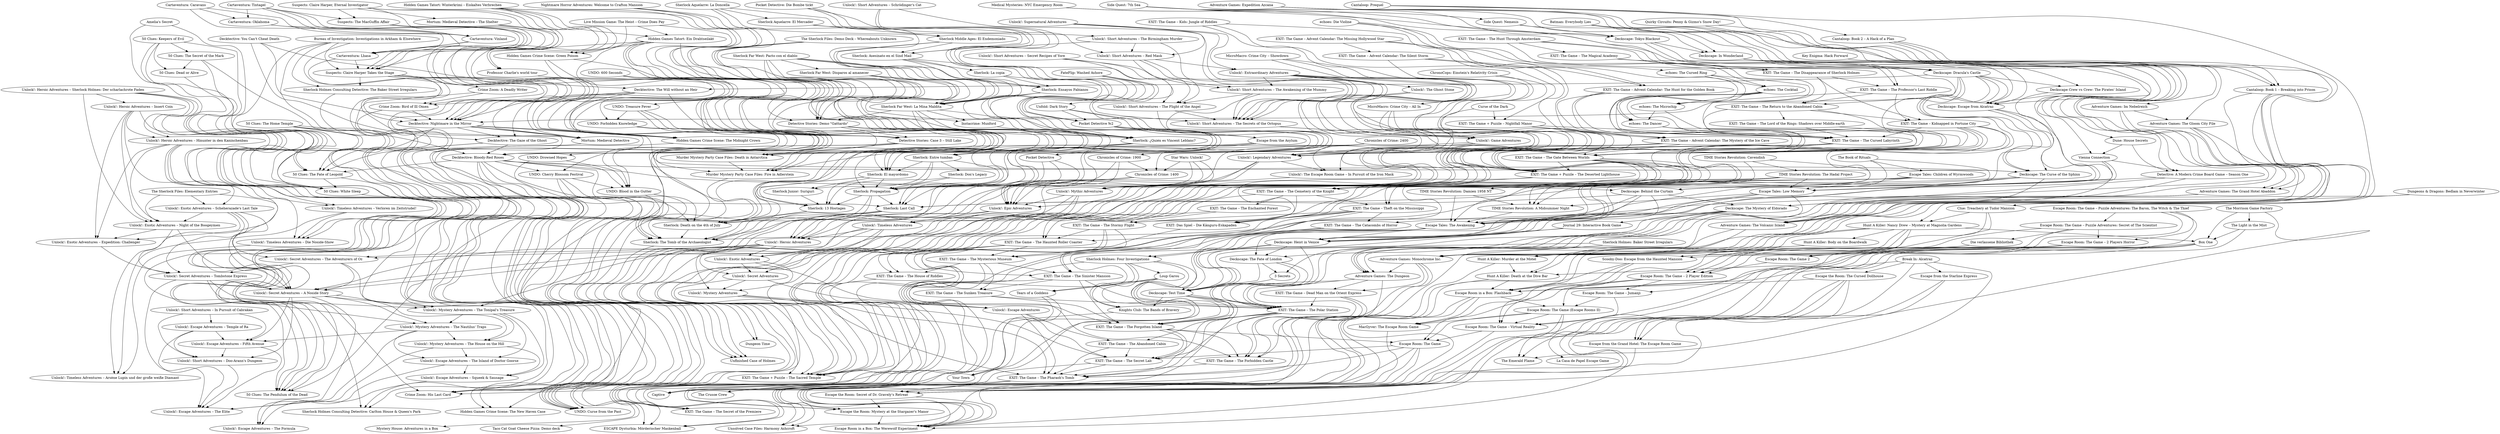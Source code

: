 digraph G {
"Escape the Room: Mystery at the Stargazer's Manor" -> "Escape Room in a Box: The Werewolf Experiment" ["weight"=0.216230655230485]
"Escape the Room: Secret of Dr. Gravely's Retreat" -> "Escape Room in a Box: The Werewolf Experiment" ["weight"=0.221582236382742]
"Escape Room: The Game" -> "Escape Room in a Box: The Werewolf Experiment" ["weight"=0.161238014032218]
"MacGyver: The Escape Room Game" -> "Escape Room in a Box: The Werewolf Experiment" ["weight"=0.148087294365135]
"Escape Room: The Game (Escape Rooms II)" -> "Escape Room in a Box: The Werewolf Experiment" ["weight"=0.152554329701681]
"Escape Room in a Box: Flashback" -> "Escape Room in a Box: The Werewolf Experiment" ["weight"=0.330260986144595]
"Scooby-Doo: Escape from the Haunted Mansion" -> "Escape Room in a Box: The Werewolf Experiment" ["weight"=0.114792242499056]
"Escape the Room: The Cursed Dollhouse" -> "Escape Room in a Box: The Werewolf Experiment" ["weight"=0.147642120433477]
"Box One" -> "Escape Room in a Box: The Werewolf Experiment" ["weight"=0.122684186033871]
"Escape the Room: Secret of Dr. Gravely's Retreat" -> "Escape the Room: Mystery at the Stargazer's Manor" ["weight"=0.449918785370462]
"Exit: The Game – The Pharaoh's Tomb" -> "Escape the Room: Mystery at the Stargazer's Manor" ["weight"=0.20220928180193]
"Exit: The Game – The Secret Lab" -> "Escape the Room: Mystery at the Stargazer's Manor" ["weight"=0.203387916949302]
"Escape Room: The Game" -> "Escape the Room: Mystery at the Stargazer's Manor" ["weight"=0.226549185542986]
"Exit: The Game – The Pharaoh's Tomb" -> "Escape the Room: Secret of Dr. Gravely's Retreat" ["weight"=0.182235369782377]
"Escape Room: The Game" -> "Escape the Room: Secret of Dr. Gravely's Retreat" ["weight"=0.196956670823936]
"Escape Room: The Game – Virtual Reality" -> "Escape the Room: Secret of Dr. Gravely's Retreat" ["weight"=0.173694592367154]
"Escape Room: The Game (Escape Rooms II)" -> "Escape the Room: Secret of Dr. Gravely's Retreat" ["weight"=0.147857816831432]
"Escape from the Grand Hotel: The Escape Room Game" -> "Escape the Room: Secret of Dr. Gravely's Retreat" ["weight"=0.0685518825548581]
"Escape Room in a Box: Flashback" -> "Escape the Room: Secret of Dr. Gravely's Retreat" ["weight"=0.196160899689444]
"Escape from the Starline Express" -> "Escape the Room: Secret of Dr. Gravely's Retreat" ["weight"=0.0938906847903873]
"Escape the Room: The Cursed Dollhouse" -> "Escape the Room: Secret of Dr. Gravely's Retreat" ["weight"=0.209990556660932]
"Break In: Alcatraz" -> "Escape the Room: Secret of Dr. Gravely's Retreat" ["weight"=0.110314581598755]
"Escape Room: The Game" -> "Exit: The Game – The Pharaoh's Tomb" ["weight"=0.2512875308082]
"Escape Room: The Game" -> "Exit: The Game – The Secret Lab" ["weight"=0.257289834352988]
"Exit: The Game – The Forgotten Island" -> "Escape Room: The Game" ["weight"=0.228407928764005]
"Escape Room: The Game – Virtual Reality" -> "Escape Room: The Game" ["weight"=0.227399961994171]
"Escape Room: The Game (Escape Rooms II)" -> "Escape Room: The Game" ["weight"=0.136229318088375]
"Escape Room: The Game – 2 Player Edition" -> "Escape Room: The Game" ["weight"=0.19787005206054]
"Escape Room: The Game (Escape Rooms II)" -> "MacGyver: The Escape Room Game" ["weight"=0.131982453593768]
"Escape Room in a Box: Flashback" -> "MacGyver: The Escape Room Game" ["weight"=0.175893877688704]
"Scooby-Doo: Escape from the Haunted Mansion" -> "MacGyver: The Escape Room Game" ["weight"=0.081934399170057]
"Escape Room: The Game (Escape Rooms II)" -> "Escape Room: The Game – Virtual Reality" ["weight"=0.197311815893994]
"Escape Room: The Game – Jumanji" -> "Escape Room: The Game (Escape Rooms II)" ["weight"=0.210609558514444]
"Escape Room: The Game – 2 Player Edition" -> "Escape Room: The Game (Escape Rooms II)" ["weight"=0.172013986952873]
"Escape Room in a Box: Flashback" -> "Escape Room: The Game (Escape Rooms II)" ["weight"=0.208487250661545]
"Scooby-Doo: Escape from the Haunted Mansion" -> "Escape Room in a Box: Flashback" ["weight"=0.141086849542692]
"Escape the Room: The Cursed Dollhouse" -> "Escape Room in a Box: Flashback" ["weight"=0.173002112525276]
"Break In: Alcatraz" -> "Escape Room in a Box: Flashback" ["weight"=0.140849035157918]
"Hunt A Killer: Death at the Dive Bar" -> "Escape Room in a Box: Flashback" ["weight"=0.0820529381768016]
"Box One" -> "Escape Room in a Box: Flashback" ["weight"=0.135440686236958]
"Hunt A Killer: Nancy Drew – Mystery at Magnolia Gardens" -> "Escape Room in a Box: Flashback" ["weight"=0.0788198926522543]
"Clue: Treachery at Tudor Mansion" -> "Escape Room in a Box: Flashback" ["weight"=0.0935219417380652]
"Box One" -> "Scooby-Doo: Escape from the Haunted Mansion" ["weight"=0.120401161304147]
"Hunt A Killer: Nancy Drew – Mystery at Magnolia Gardens" -> "Scooby-Doo: Escape from the Haunted Mansion" ["weight"=0.0803593181541454]
"Clue: Treachery at Tudor Mansion" -> "Scooby-Doo: Escape from the Haunted Mansion" ["weight"=0.0865465272203718]
"Escape the Room: The Cursed Dollhouse" -> "Escape from the Grand Hotel: The Escape Room Game" ["weight"=0.0945009772455343]
"Escape the Room: The Cursed Dollhouse" -> "La Casa de Papel Escape Game" ["weight"=0.127557353277338]
"Break In: Alcatraz" -> "Escape the Room: The Cursed Dollhouse" ["weight"=0.123814876821479]
"Box One" -> "Unsolved Case Files: Harmony Ashcroft" ["weight"=0.0911538330182188]
"Box One" -> "Hunt A Killer: Death at the Dive Bar" ["weight"=0.112860035137137]
"Box One" -> "The Emerald Flame" ["weight"=0.0757741721596734]
"The Light in the Mist" -> "Box One" ["weight"=0.06916277604072]
"Hunt A Killer: Nancy Drew – Mystery at Magnolia Gardens" -> "Box One" ["weight"=0.108817153587297]
"The Morrison Game Factory" -> "Box One" ["weight"=0.0773697088290591]
"Exit: The Game – The Secret Lab" -> "Exit: The Game – The Pharaoh's Tomb" ["weight"=0.603317587211249]
"Exit: The Game – The Abandoned Cabin" -> "Exit: The Game – The Pharaoh's Tomb" ["weight"=0.54300821213834]
"Unlock!: Escape Adventures" -> "Exit: The Game – The Pharaoh's Tomb" ["weight"=0.270934357973552]
"Exit: The Game – The Forbidden Castle" -> "Exit: The Game – The Pharaoh's Tomb" ["weight"=0.51042297562445]
"Exit: The Game – The Forgotten Island" -> "Exit: The Game – The Pharaoh's Tomb" ["weight"=0.498260387841442]
"Exit: The Game – The Polar Station" -> "Exit: The Game – The Pharaoh's Tomb" ["weight"=0.511838160530916]
"Exit: The Game – Dead Man on the Orient Express" -> "Exit: The Game – The Pharaoh's Tomb" ["weight"=0.483646370001357]
"Unlock!: Mystery Adventures" -> "Exit: The Game – The Pharaoh's Tomb" ["weight"=0.23442560136466]
"Unlock!: Secret Adventures" -> "Exit: The Game – The Pharaoh's Tomb" ["weight"=0.224063551557952]
"Exit: The Game – The Forgotten Island" -> "Exit: The Game – The Secret Lab" ["weight"=0.494612419375996]
"Exit: The Game – The Polar Station" -> "Exit: The Game – The Secret Lab" ["weight"=0.519681329854085]
"Deckscape: Test Time" -> "Exit: The Game – The Secret Lab" ["weight"=0.267351745612929]
"Exit: The Game – The Abandoned Cabin" -> "Exit: The Game – The Secret Lab" ["weight"=0.554481784400236]
"Unlock!: Escape Adventures" -> "Exit: The Game – The Secret Lab" ["weight"=0.269663307631051]
"Unlock!: Mystery Adventures" -> "Exit: The Game – The Secret Lab" ["weight"=0.232456742795667]
"Escape Room: The Game – Jumanji" -> "Escape Room: The Game – Virtual Reality" ["weight"=0.244576380536239]
"Escape Room: The Game – 2 Player Edition" -> "Escape Room: The Game – Virtual Reality" ["weight"=0.307210263660948]
"Escape Room: The Game – 2 Players Horror" -> "Escape Room: The Game – Virtual Reality" ["weight"=0.214549492197399]
"Escape Room: The Game – Puzzle Adventures: Secret of The Scientist" -> "Escape Room: The Game – Virtual Reality" ["weight"=0.221347795881349]
"Escape from the Starline Express" -> "Escape from the Grand Hotel: The Escape Room Game" ["weight"=0.175895429299486]
"Break In: Alcatraz" -> "Escape from the Grand Hotel: The Escape Room Game" ["weight"=0.093802186465943]
"Break In: Alcatraz" -> "Escape from the Starline Express" ["weight"=0.0600241566320759]
"Exit: The Game – The Polar Station" -> "Exit: The Game – The Abandoned Cabin" ["weight"=0.443936880514988]
"Unlock!: Escape Adventures" -> "Exit: The Game – The Abandoned Cabin" ["weight"=0.271267185997335]
"Unlock!: Mystery Adventures" -> "Unlock!: Escape Adventures" ["weight"=0.531340678503693]
"Unlock!: Secret Adventures" -> "Unlock!: Escape Adventures" ["weight"=0.485748684996985]
"Unlock!: Exotic Adventures" -> "Unlock!: Escape Adventures" ["weight"=0.428127422823059]
"Exit: The Game – The Forgotten Island" -> "Exit: The Game – The Forbidden Castle" ["weight"=0.593421078004359]
"Exit: The Game – The Polar Station" -> "Exit: The Game – The Forbidden Castle" ["weight"=0.606330122314691]
"Exit: The Game – The Sinister Mansion" -> "Exit: The Game – The Forbidden Castle" ["weight"=0.495898450679444]
"Exit: The Game – Dead Man on the Orient Express" -> "Exit: The Game – The Forbidden Castle" ["weight"=0.48928225048559]
"Adventure Games: The Dungeon" -> "Exit: The Game – The Forbidden Castle" ["weight"=0.213136867903854]
"Adventure Games: Monochrome Inc." -> "Exit: The Game – The Forbidden Castle" ["weight"=0.203412526366153]
"Exit: The Game – The Polar Station" -> "Exit: The Game – The Forgotten Island" ["weight"=0.613968963752757]
"Deckscape: Test Time" -> "Exit: The Game – The Forgotten Island" ["weight"=0.2621303256399]
"Exit: The Game – The Sunken Treasure" -> "Exit: The Game – The Forgotten Island" ["weight"=0.482471515504283]
"Exit: The Game – The Sinister Mansion" -> "Exit: The Game – The Forgotten Island" ["weight"=0.503204545121925]
"Deckscape: The Fate of London" -> "Exit: The Game – The Forgotten Island" ["weight"=0.264301497066791]
"Exit: The Game – The Mysterious Museum" -> "Exit: The Game – The Forgotten Island" ["weight"=0.465575598893044]
"Exit: The Game – The Catacombs of Horror" -> "Exit: The Game – The Forgotten Island" ["weight"=0.4467270108386]
"Deckscape: Test Time" -> "Exit: The Game – The Polar Station" ["weight"=0.273262281286081]
"Exit: The Game – The Sunken Treasure" -> "Exit: The Game – The Polar Station" ["weight"=0.478449118749353]
"Exit: The Game – The Sinister Mansion" -> "Exit: The Game – The Polar Station" ["weight"=0.501645853044626]
"Exit: The Game – Dead Man on the Orient Express" -> "Exit: The Game – The Polar Station" ["weight"=0.491624060275737]
"Deckscape: The Fate of London" -> "Exit: The Game – The Polar Station" ["weight"=0.269434730151569]
"Deckscape: Heist in Venice" -> "Exit: The Game – The Polar Station" ["weight"=0.246278387201135]
"Escape Tales: The Awakening" -> "Exit: The Game – The Polar Station" ["weight"=0.220742731867087]
"Adventure Games: The Dungeon" -> "Exit: The Game – The Polar Station" ["weight"=0.205303092927086]
"Escape Tales: Low Memory" -> "Exit: The Game – The Polar Station" ["weight"=0.163013461116234]
"Detective: A Modern Crime Board Game – Season One" -> "Exit: The Game – The Polar Station" ["weight"=0.10972257523881]
"Adventure Games: The Dungeon" -> "Exit: The Game – Dead Man on the Orient Express" ["weight"=0.224545058042055]
"Adventure Games: Monochrome Inc." -> "Exit: The Game – Dead Man on the Orient Express" ["weight"=0.216165382615234]
"Unlock!: Secret Adventures" -> "Unlock!: Mystery Adventures" ["weight"=0.609800227523783]
"Unlock!: Exotic Adventures" -> "Unlock!: Mystery Adventures" ["weight"=0.551669683837078]
"Unlock!: Heroic Adventures" -> "Unlock!: Mystery Adventures" ["weight"=0.45907203510599]
"Unlock!: Exotic Adventures" -> "Unlock!: Secret Adventures" ["weight"=0.605842520333748]
"Unlock!: Heroic Adventures" -> "Unlock!: Secret Adventures" ["weight"=0.499908058513881]
"Unlock!: Timeless Adventures" -> "Unlock!: Secret Adventures" ["weight"=0.495618078302201]
"Escape Room: The Game – 2 Player Edition" -> "Escape Room: The Game – Jumanji" ["weight"=0.227218185957749]
"Escape Room: The Game – Puzzle Adventures: The Baron, The Witch & The Thief" -> "Escape Room: The Game – 2 Player Edition" ["weight"=0.257169508439421]
"Escape Room: The Game 2" -> "Escape Room: The Game – 2 Player Edition" ["weight"=0.257057866267263]
"Die verlassene Bibliothek" -> "Escape Room: The Game – 2 Player Edition" ["weight"=0.140492446689894]
"Escape Room: The Game – 2 Players Horror" -> "Escape Room: The Game – 2 Player Edition" ["weight"=0.394707454364698]
"Escape Room: The Game – Puzzle Adventures: Secret of The Scientist" -> "Escape Room: The Game – 2 Player Edition" ["weight"=0.330877011109446]
"Exit: The Game – The Sinister Mansion" -> "Exit: The Game – The Sunken Treasure" ["weight"=0.476518947978207]
"Exit: The Game – The Mysterious Museum" -> "Exit: The Game – The Sinister Mansion" ["weight"=0.517233439125026]
"Exit: The Game – The Catacombs of Horror" -> "Exit: The Game – The Sinister Mansion" ["weight"=0.504414786311615]
"Exit: The Game – The Haunted Roller Coaster" -> "Exit: The Game – The Sinister Mansion" ["weight"=0.436012480972492]
"Exit: The Game – Theft on the Mississippi" -> "Exit: The Game – The Sinister Mansion" ["weight"=0.460928158477104]
"Adventure Games: The Dungeon" -> "The Crusoe Crew" ["weight"=0.096074627615625]
"Adventure Games: Monochrome Inc." -> "Adventure Games: The Dungeon" ["weight"=0.487826082515489]
"Adventure Games: The Volcanic Island" -> "Adventure Games: The Dungeon" ["weight"=0.357625549676158]
"Adventure Games: The Grand Hotel Abaddon" -> "Adventure Games: The Dungeon" ["weight"=0.302432824398339]
"Cantaloop: Book 1 – Breaking into Prison" -> "Adventure Games: The Dungeon" ["weight"=0.163190204863688]
"Quirky Circuits: Penny & Gizmo's Snow Day!" -> "Adventure Games: The Dungeon" ["weight"=0.0808477898320951]
"Cantaloop: Prequel" -> "Adventure Games: Monochrome Inc." ["weight"=0.0787837716887256]
"Sherlock Holmes: Baker Street Irregulars" -> "Adventure Games: Monochrome Inc." ["weight"=0.061935297701368]
"Adventure Games: Monochrome Inc." -> "The Crusoe Crew" ["weight"=0.0897159532110737]
"Adventure Games: The Volcanic Island" -> "Adventure Games: Monochrome Inc." ["weight"=0.397883807829301]
"Adventure Games: The Grand Hotel Abaddon" -> "Adventure Games: Monochrome Inc." ["weight"=0.323476090736033]
"Adventure Games: The Gloom City File" -> "Adventure Games: Monochrome Inc." ["weight"=0.25764994968733]
"Cantaloop: Book 1 – Breaking into Prison" -> "Adventure Games: Monochrome Inc." ["weight"=0.160366667438198]
"Cantaloop: Book 2 – A Hack of a Plan" -> "Adventure Games: Monochrome Inc." ["weight"=0.111024961354487]
"Deckscape: Test Time" -> "Captive" ["weight"=0.103772545749095]
"Deckscape: Test Time" -> "Knights Club: The Bands of Bravery" ["weight"=0.0509250772961981]
"3 Secrets" -> "Deckscape: Test Time" ["weight"=0.150168224497174]
"Deckscape: The Fate of London" -> "Deckscape: Test Time" ["weight"=0.566870664944624]
"Sherlock Holmes: Four Investigations" -> "Deckscape: Test Time" ["weight"=0.101044682120584]
"Deckscape: Heist in Venice" -> "Deckscape: Test Time" ["weight"=0.493555363944746]
"Escape Tales: The Awakening" -> "Deckscape: Test Time" ["weight"=0.22518473608703]
"Journal 29: Interactive Book Game" -> "Deckscape: Test Time" ["weight"=0.105091894602243]
"Deckscape: The Mystery of Eldorado" -> "Deckscape: Test Time" ["weight"=0.450835081022291]
"Exit: The Game – The Mysterious Museum" -> "Exit: The Game – The Sunken Treasure" ["weight"=0.513820364770689]
"Deckscape: The Fate of London" -> "3 Secrets" ["weight"=0.129957355785558]
"Deckscape: Heist in Venice" -> "Deckscape: The Fate of London" ["weight"=0.522509225809186]
"Deckscape: The Mystery of Eldorado" -> "Deckscape: The Fate of London" ["weight"=0.471675180768213]
"Deckscape: Behind the Curtain" -> "Deckscape: The Fate of London" ["weight"=0.434506852297541]
"Exit: The Game – The Mysterious Museum" -> "Exit: The Game – The House of Riddles" ["weight"=0.459932004669893]
"Exit: The Game – The Catacombs of Horror" -> "Exit: The Game – The Mysterious Museum" ["weight"=0.429749362849663]
"Exit: The Game – The Haunted Roller Coaster" -> "Exit: The Game – The Mysterious Museum" ["weight"=0.476198414355351]
"Exit: The Game – The Stormy Flight" -> "Exit: The Game – The Mysterious Museum" ["weight"=0.437556881223268]
"Exit: The Game – Theft on the Mississippi" -> "Exit: The Game – The Mysterious Museum" ["weight"=0.426135878846006]
"Exit: The Game – Theft on the Mississippi" -> "Exit: The Game – The Catacombs of Horror" ["weight"=0.48279290745002]
"Key Enigma: Hack Forward" -> "Exit: The Game – The Catacombs of Horror" ["weight"=0.0716103099666218]
"Escape Tales: The Awakening" -> "Deckscape: Heist in Venice" ["weight"=0.220383184823525]
"Deckscape: The Mystery of Eldorado" -> "Deckscape: Heist in Venice" ["weight"=0.50074535866719]
"Deckscape: Heist in Venice" -> "Sherlock Holmes: Four Investigations" ["weight"=0.103391823815486]
"Journal 29: Interactive Book Game" -> "Deckscape: Heist in Venice" ["weight"=0.11470130320969]
"Deckscape: Behind the Curtain" -> "Deckscape: Heist in Venice" ["weight"=0.480832615758298]
"Escape Tales: Low Memory" -> "Deckscape: Heist in Venice" ["weight"=0.181142654585262]
"Deckscape: The Curse of the Sphinx" -> "Deckscape: Heist in Venice" ["weight"=0.419955583288678]
"Escape Tales: Children of Wyrmwoods" -> "Deckscape: Heist in Venice" ["weight"=0.112742703630184]
"The Book of Rituals" -> "Deckscape: Heist in Venice" ["weight"=0.0530547198122413]
"Escape Tales: The Awakening" -> "Captive" ["weight"=0.104364996057843]
"Escape Tales: The Awakening" -> "Sherlock Holmes: Four Investigations" ["weight"=0.0916479758664672]
"TIME Stories Revolution: A Midsummer Night" -> "Escape Tales: The Awakening" ["weight"=0.102741060033189]
"Escape Tales: Low Memory" -> "Escape Tales: The Awakening" ["weight"=0.423090036366582]
"TIME Stories Revolution: Damien 1958 NT" -> "Escape Tales: The Awakening" ["weight"=0.0851249207075242]
"TIME Stories Revolution: The Hadal Project" -> "Escape Tales: The Awakening" ["weight"=0.134055401246273]
"Detective: A Modern Crime Board Game – Season One" -> "Escape Tales: The Awakening" ["weight"=0.145957989954765]
"Vienna Connection" -> "Escape Tales: The Awakening" ["weight"=0.106091078200013]
"Escape Tales: Children of Wyrmwoods" -> "Escape Tales: The Awakening" ["weight"=0.276435974806217]
"The Book of Rituals" -> "Escape Tales: The Awakening" ["weight"=0.0747316570692099]
"Batman: Everybody Lies" -> "Escape Tales: The Awakening" ["weight"=0.0826020554115455]
"Escape Tales: Low Memory" -> "TIME Stories Revolution: A Midsummer Night" ["weight"=0.0905848873951374]
"TIME Stories Revolution: The Hadal Project" -> "Escape Tales: Low Memory" ["weight"=0.116330579363546]
"Detective: A Modern Crime Board Game – Season One" -> "Escape Tales: Low Memory" ["weight"=0.123115519813114]
"Vienna Connection" -> "Escape Tales: Low Memory" ["weight"=0.0891820943283947]
"Escape Tales: Children of Wyrmwoods" -> "Escape Tales: Low Memory" ["weight"=0.363699002132628]
"Vienna Connection" -> "Detective: A Modern Crime Board Game – Season One" ["weight"=0.237868428868486]
"Dune: House Secrets" -> "Detective: A Modern Crime Board Game – Season One" ["weight"=0.113092885920126]
"Batman: Everybody Lies" -> "Detective: A Modern Crime Board Game – Season One" ["weight"=0.125851890710981]
"Unlock!: Escape Adventures – Squeek & Sausage" -> "Unlock!: Escape Adventures – The Formula" ["weight"=0.661076263263061]
"Unlock!: Escape Adventures – The Island of Doctor Goorse" -> "Unlock!: Escape Adventures – The Formula" ["weight"=0.59769689710441]
"Unlock!: Mystery Adventures – The House on the Hill" -> "Unlock!: Escape Adventures – The Formula" ["weight"=0.508618769970601]
"Unlock!: Escape Adventures – The Island of Doctor Goorse" -> "Unlock!: Escape Adventures – Squeek & Sausage" ["weight"=0.593924741241824]
"Unlock!: Mystery Adventures – The House on the Hill" -> "Unlock!: Escape Adventures – Squeek & Sausage" ["weight"=0.510722991386544]
"Unlock!: Mystery Adventures – The Tonipal's Treasure" -> "Unlock!: Escape Adventures – Squeek & Sausage" ["weight"=0.513434461536808]
"Unlock!: Mystery Adventures – The Nautilus' Traps" -> "Unlock!: Escape Adventures – The Island of Doctor Goorse" ["weight"=0.513471914210485]
"Unlock!: Mystery Adventures – The Tonipal's Treasure" -> "Unlock!: Escape Adventures – The Island of Doctor Goorse" ["weight"=0.526268061833112]
"Unlock!: Mystery Adventures – The House on the Hill" -> "Unlock!: Escape Adventures – The Island of Doctor Goorse" ["weight"=0.497977507466641]
"Unlock!: Mystery Adventures – The Nautilus' Traps" -> "Unlock!: Mystery Adventures – The House on the Hill" ["weight"=0.641645310971811]
"Unlock!: Mystery Adventures – The Tonipal's Treasure" -> "Unlock!: Mystery Adventures – The House on the Hill" ["weight"=0.611642988619062]
"Unlock!: Secret Adventures – A Noside Story" -> "Unlock!: Mystery Adventures – The House on the Hill" ["weight"=0.507236598891136]
"Unlock!: Mystery Adventures – The Tonipal's Treasure" -> "Unlock!: Mystery Adventures – The Nautilus' Traps" ["weight"=0.636251788250917]
"Unlock!: Secret Adventures – A Noside Story" -> "Unlock!: Mystery Adventures – The Tonipal's Treasure" ["weight"=0.515252554291151]
"Unlock!: Secret Adventures – Tombstone Express" -> "Unlock!: Mystery Adventures – The Tonipal's Treasure" ["weight"=0.51553656692976]
"Unlock!: Secret Adventures – The Adventurers of Oz" -> "Unlock!: Mystery Adventures – The Tonipal's Treasure" ["weight"=0.518184390532436]
"Unlock!: Heroic Adventures" -> "Unlock!: Mystery Adventures – The Tonipal's Treasure" ["weight"=0.274084999180537]
"Knights Club: The Bands of Bravery" -> "Captive" ["weight"=0.149103149330501]
"Tears of a Goddess" -> "Captive" ["weight"=0.288866859852633]
"Loup Garou" -> "Captive" ["weight"=0.308069411922126]
"Sherlock Holmes: Four Investigations" -> "Captive" ["weight"=0.328196596851028]
"Loup Garou" -> "Knights Club: The Bands of Bravery" ["weight"=0.170034909045725]
"Sherlock Holmes: Four Investigations" -> "Knights Club: The Bands of Bravery" ["weight"=0.174509241302123]
"Deckscape: The Mystery of Eldorado" -> "3 Secrets" ["weight"=0.106983538359452]
"Sherlock Holmes: Four Investigations" -> "Your Town" ["weight"=0.266380332964148]
"Sherlock Holmes: Four Investigations" -> "Tears of a Goddess" ["weight"=0.363908423478566]
"Sherlock Holmes: Four Investigations" -> "Loup Garou" ["weight"=0.346391493525856]
"Deckscape: The Mystery of Eldorado" -> "Journal 29: Interactive Book Game" ["weight"=0.11902557334885]
"Deckscape: Behind the Curtain" -> "Deckscape: The Mystery of Eldorado" ["weight"=0.530807516424528]
"Deckscape: The Curse of the Sphinx" -> "Deckscape: The Mystery of Eldorado" ["weight"=0.474697653643765]
"Deckscape: Escape from Alcatraz" -> "Deckscape: The Mystery of Eldorado" ["weight"=0.418926266624942]
"Exit: The Game – The House of Riddles" -> "Exit: The Game – The Secret of the Premiere" ["weight"=0.178063398164493]
"Exit: The Game – The Haunted Roller Coaster" -> "Exit: The Game – The House of Riddles" ["weight"=0.487438076641741]
"Exit: The Game – The Stormy Flight" -> "Exit: The Game – The House of Riddles" ["weight"=0.455142395273846]
"Exit: The Game – The Haunted Roller Coaster" -> "Exit: The Game – The Secret of the Premiere" ["weight"=0.15037254572599]
"Exit: The Game – The Stormy Flight" -> "Exit: The Game – The Secret of the Premiere" ["weight"=0.146452407834507]
"Exit: The Game – The Stormy Flight" -> "Exit: The Game – The Haunted Roller Coaster" ["weight"=0.512994586689111]
"Exit: The Game – Theft on the Mississippi" -> "Exit: The Game – The Haunted Roller Coaster" ["weight"=0.479951310556784]
"Exit: The Game – The Enchanted Forest" -> "Exit: The Game – The Haunted Roller Coaster" ["weight"=0.463199399425572]
"Exit: The Game – The Cemetery of the Knight" -> "Exit: The Game – The Haunted Roller Coaster" ["weight"=0.450899541454305]
"Exit: The Game – Theft on the Mississippi" -> "Exit: The Game – The Stormy Flight" ["weight"=0.51954405718869]
"Exit: The Game – The Enchanted Forest" -> "Exit: The Game – The Stormy Flight" ["weight"=0.480248327481578]
"Exit: The Game – The Cemetery of the Knight" -> "Exit: The Game – The Stormy Flight" ["weight"=0.481368617263064]
"Exit: The Game – The Gate Between Worlds" -> "Exit: The Game – The Stormy Flight" ["weight"=0.415352584619756]
"Exit: The Game – Theft on the Mississippi" -> "EXIT: Das Spiel – Die Känguru-Eskapaden" ["weight"=0.285163211081708]
"Exit: The Game – The Cemetery of the Knight" -> "Exit: The Game – Theft on the Mississippi" ["weight"=0.537283180451354]
"Exit: The Game – The Gate Between Worlds" -> "Exit: The Game – Theft on the Mississippi" ["weight"=0.471116920108795]
"Exit: The Game – Kidnapped in Fortune City" -> "Exit: The Game – Theft on the Mississippi" ["weight"=0.433309006222897]
"Escape Room: The Game – 2 Players Horror" -> "Escape Room: The Game – Jumanji" ["weight"=0.187005163256521]
"Escape Room: The Game – Puzzle Adventures: The Baron, The Witch & The Thief" -> "Escape Room: The Game – 2 Players Horror" ["weight"=0.271475256282023]
"Escape Room: The Game – 2 Players Horror" -> "Escape Room: The Game 2" ["weight"=0.211150308779983]
"Escape Room: The Game – Puzzle Adventures: Secret of The Scientist" -> "Escape Room: The Game – 2 Players Horror" ["weight"=0.338562850996702]
"Escape Room: The Game – Puzzle Adventures: The Baron, The Witch & The Thief" -> "Escape Room: The Game – Puzzle Adventures: Secret of The Scientist" ["weight"=0.489039674706031]
"Escape Room: The Game – Puzzle Adventures: Secret of The Scientist" -> "Die verlassene Bibliothek" ["weight"=0.11942291788748]
"Unlock!: Mystery Adventures – The Nautilus' Traps" -> "Unlock!: Escape Adventures – The Elite" ["weight"=0.281482396457394]
"Unlock!: Mystery Adventures – The Nautilus' Traps" -> "Unlock!: Escape Adventures – Fifth Avenue" ["weight"=0.246119200108421]
"Unlock!: Secret Adventures – A Noside Story" -> "Unlock!: Mystery Adventures – The Nautilus' Traps" ["weight"=0.508131342991851]
"Unlock!: Secret Adventures – Tombstone Express" -> "Unlock!: Mystery Adventures – The Nautilus' Traps" ["weight"=0.512177169659426]
"Unlock!: Secret Adventures – A Noside Story" -> "Unlock!: Escape Adventures – The Elite" ["weight"=0.302994008624421]
"Unlock!: Secret Adventures – Tombstone Express" -> "Unlock!: Escape Adventures – The Elite" ["weight"=0.292688122105699]
"Unlock!: Escape Adventures – Doo-Arann Dungeon" -> "Unlock!: Escape Adventures – The Elite" ["weight"=0.523694531888397]
"Unlock!: Escape Adventures – Fifth Avenue" -> "Unlock!: Escape Adventures – The Elite" ["weight"=0.555072613161246]
"Unlock!: Escape Adventures – Temple of Ra" -> "Unlock!: Escape Adventures – The Elite" ["weight"=0.52295600469732]
"Unlock!: Secret Adventures – A Noside Story" -> "Unlock!: Escape Adventures – Fifth Avenue" ["weight"=0.250394033266158]
"Unlock!: Escape Adventures – Fifth Avenue" -> "Unlock!: Escape Adventures – Doo-Arann Dungeon" ["weight"=0.682003933182686]
"Unlock!: Escape Adventures – Temple of Ra" -> "Unlock!: Escape Adventures – Fifth Avenue" ["weight"=0.683550772793932]
"Unlock!: Escape Adventures – In Pursuit of Cabrakan" -> "Unlock!: Escape Adventures – Fifth Avenue" ["weight"=0.431407963697873]
"Unlock!: Secret Adventures – A Noside Story" -> "Unlock!: Escape Adventures – Doo-Arann Dungeon" ["weight"=0.254673754291135]
"Unlock!: Secret Adventures – Tombstone Express" -> "Unlock!: Secret Adventures – A Noside Story" ["weight"=0.653640988887155]
"Unlock!: Secret Adventures – The Adventurers of Oz" -> "Unlock!: Secret Adventures – A Noside Story" ["weight"=0.611078502588102]
"Unlock!: Exotic Adventures – Night of the Boogeymen" -> "Unlock!: Secret Adventures – A Noside Story" ["weight"=0.519371165214756]
"Unlock!: Exotic Adventures – Scheherazade's Last Tale" -> "Unlock!: Secret Adventures – A Noside Story" ["weight"=0.518322184356818]
"Unlock!: Heroic Adventures" -> "Unlock!: Secret Adventures – A Noside Story" ["weight"=0.27156650021809]
"Unlock!: Timeless Adventures" -> "Unlock!: Secret Adventures – A Noside Story" ["weight"=0.256191074944834]
"The Sherlock Files: Elementary Entries" -> "Unlock!: Secret Adventures – A Noside Story" ["weight"=0.0653483254807125]
"Unlock!: Mythic Adventures" -> "Unlock!: Secret Adventures – A Noside Story" ["weight"=0.237615327080934]
"Unlock!: Secret Adventures – The Adventurers of Oz" -> "Unlock!: Secret Adventures – Tombstone Express" ["weight"=0.626249188026951]
"Unlock!: Exotic Adventures – Expedition: Challenger" -> "Unlock!: Secret Adventures – Tombstone Express" ["weight"=0.519694261472219]
"Unlock!: Exotic Adventures – Night of the Boogeymen" -> "Unlock!: Secret Adventures – Tombstone Express" ["weight"=0.516246745471683]
"Unlock!: Exotic Adventures – Scheherazade's Last Tale" -> "Unlock!: Secret Adventures – Tombstone Express" ["weight"=0.538719069791128]
"Unlock!: Exotic Adventures – Scheherazade's Last Tale" -> "Unlock!: Secret Adventures – The Adventurers of Oz" ["weight"=0.495113778345049]
"Unlock!: Heroic Adventures" -> "Unlock!: Secret Adventures – The Adventurers of Oz" ["weight"=0.285129155873705]
"Unlock!: Timeless Adventures" -> "Unlock!: Secret Adventures – The Adventurers of Oz" ["weight"=0.256613740952843]
"Unlock!: Heroic Adventures" -> "Unlock!: Exotic Adventures" ["weight"=0.53487908177746]
"Unlock!: Timeless Adventures" -> "Unlock!: Heroic Adventures" ["weight"=0.591795511231637]
"Unlock!: Epic Adventures" -> "Unlock!: Heroic Adventures" ["weight"=0.545704474031998]
"Chronicles of Crime: 1400" -> "Unlock!: Heroic Adventures" ["weight"=0.13908892708198]
"Chronicles of Crime: 1900" -> "Unlock!: Heroic Adventures" ["weight"=0.110992175003613]
"Unlock!: Mythic Adventures" -> "Unlock!: Heroic Adventures" ["weight"=0.48679941961858]
"Star Wars: Unlock!" -> "Unlock!: Heroic Adventures" ["weight"=0.362801629735143]
"Deckscape: Behind the Curtain" -> "Sherlock: The Tomb of the Archaeologist" ["weight"=0.212560250889737]
"Deckscape: Behind the Curtain" -> "Sherlock: Last Call" ["weight"=0.218697172530084]
"Deckscape: The Curse of the Sphinx" -> "Deckscape: Behind the Curtain" ["weight"=0.519209091837522]
"Decktective: Bloody-Red Roses" -> "Deckscape: Behind the Curtain" ["weight"=0.318812015292335]
"Deckscape: Escape from Alcatraz" -> "Deckscape: Behind the Curtain" ["weight"=0.468868008571444]
"Deckscape: Dracula's Castle" -> "Deckscape: Behind the Curtain" ["weight"=0.362559499824547]
"Unlock!: Escape Adventures – Temple of Ra" -> "Unlock!: Escape Adventures – Doo-Arann Dungeon" ["weight"=0.748227489513523]
"Unlock!: Escape Adventures – In Pursuit of Cabrakan" -> "Unlock!: Escape Adventures – Doo-Arann Dungeon" ["weight"=0.491465131357411]
"Unlock!: Exotic Adventures – Night of the Boogeymen" -> "Unlock!: Exotic Adventures – Expedition: Challenger" ["weight"=0.647453236462135]
"Unlock!: Exotic Adventures – Scheherazade's Last Tale" -> "Unlock!: Exotic Adventures – Night of the Boogeymen" ["weight"=0.692298546568894]
"The Sherlock Files: Elementary Entries" -> "Unlock!: Exotic Adventures – Night of the Boogeymen" ["weight"=0.0842433523138209]
"Unlock!: Heroic Adventures – Hinunter in den Kaninchenbau" -> "Unlock!: Exotic Adventures – Night of the Boogeymen" ["weight"=0.243545457713959]
"Unlock!: Heroic Adventures – Insert Coin" -> "Unlock!: Exotic Adventures – Night of the Boogeymen" ["weight"=0.26715660049107]
"Unlock!: Heroic Adventures – Sherlock Holmes: Der scharlachrote Faden" -> "Unlock!: Exotic Adventures – Night of the Boogeymen" ["weight"=0.241616536723579]
"The Sherlock Files: Elementary Entries" -> "Unlock!: Exotic Adventures – Scheherazade's Last Tale" ["weight"=0.077733995583921]
"Unlock!: Exotic Adventures – Scheherazade's Last Tale" -> "Unlock!: Exotic Adventures – Expedition: Challenger" ["weight"=0.677351757987428]
"Unlock!: Heroic Adventures – Insert Coin" -> "Unlock!: Exotic Adventures – Scheherazade's Last Tale" ["weight"=0.249588053472758]
"Unlock!: Timeless Adventures" -> "Unlock!: Exotic Adventures" ["weight"=0.524629446800105]
"Unlock!: Epic Adventures" -> "Unlock!: Timeless Adventures" ["weight"=0.606411081407334]
"Unlock!: Mythic Adventures" -> "Unlock!: Timeless Adventures" ["weight"=0.559793479263635]
"Unlock!: Legendary Adventures" -> "Unlock!: Timeless Adventures" ["weight"=0.457466150805835]
"Unlock!: Mythic Adventures" -> "Unlock!: Epic Adventures" ["weight"=0.595022309267942]
"Unlock!: The Escape Room Game – In Pursuit of the Iron Mask" -> "Unlock!: Mythic Adventures" ["weight"=0.237983203328516]
"Star Wars: Unlock!" -> "Unlock!: Mythic Adventures" ["weight"=0.389976590040027]
"Unlock!: Legendary Adventures" -> "Unlock!: Mythic Adventures" ["weight"=0.552935235718765]
"Unlock!: Game Adventures" -> "Unlock!: Mythic Adventures" ["weight"=0.484926477018373]
"Unlock!: Extraordinary Adventures" -> "Unlock!: Mythic Adventures" ["weight"=0.364537273095876]
"Unlock!: Heroic Adventures – Hinunter in den Kaninchenbau" -> "Unlock!: Exotic Adventures – Expedition: Challenger" ["weight"=0.245683982723288]
"Unlock!: Heroic Adventures – Insert Coin" -> "Unlock!: Exotic Adventures – Expedition: Challenger" ["weight"=0.251194126072697]
"Unlock!: Heroic Adventures – Hinunter in den Kaninchenbau" -> "Unlock!: Timeless Adventures – Arsène Lupin und der große weiße Diamant" ["weight"=0.474688315743586]
"Unlock!: Heroic Adventures – Hinunter in den Kaninchenbau" -> "Unlock!: Timeless Adventures – Die Noside-Show" ["weight"=0.542107038253886]
"Unlock!: Heroic Adventures – Hinunter in den Kaninchenbau" -> "Unlock!: Timeless Adventures – Verloren im Zeitstrudel!" ["weight"=0.505310505996881]
"Unlock!: Heroic Adventures – Insert Coin" -> "Unlock!: Heroic Adventures – Hinunter in den Kaninchenbau" ["weight"=0.623440089112361]
"Unlock!: Heroic Adventures – Sherlock Holmes: Der scharlachrote Faden" -> "Unlock!: Heroic Adventures – Hinunter in den Kaninchenbau" ["weight"=0.664793342801437]
"Unlock!: Heroic Adventures – Insert Coin" -> "Unlock!: Timeless Adventures – Die Noside-Show" ["weight"=0.473739988378208]
"Unlock!: Heroic Adventures – Sherlock Holmes: Der scharlachrote Faden" -> "Unlock!: Heroic Adventures – Insert Coin" ["weight"=0.635268062731963]
"Unlock!: Heroic Adventures – Sherlock Holmes: Der scharlachrote Faden" -> "Unlock!: Timeless Adventures – Die Noside-Show" ["weight"=0.47735203525246]
"Unlock!: Heroic Adventures – Sherlock Holmes: Der scharlachrote Faden" -> "Unlock!: Timeless Adventures – Verloren im Zeitstrudel!" ["weight"=0.448338121568687]
"Hunt A Killer: Death at the Dive Bar" -> "Unsolved Case Files: Harmony Ashcroft" ["weight"=0.136838367231388]
"Hunt A Killer: Murder at the Motel" -> "Hunt A Killer: Death at the Dive Bar" ["weight"=0.294843808657309]
"Hunt A Killer: Body on the Boardwalk" -> "Hunt A Killer: Death at the Dive Bar" ["weight"=0.352197686225092]
"Hunt A Killer: Nancy Drew – Mystery at Magnolia Gardens" -> "Hunt A Killer: Death at the Dive Bar" ["weight"=0.253582547813538]
"Hunt A Killer: Nancy Drew – Mystery at Magnolia Gardens" -> "Unsolved Case Files: Harmony Ashcroft" ["weight"=0.0901118252840192]
"Hunt A Killer: Nancy Drew – Mystery at Magnolia Gardens" -> "Hunt A Killer: Murder at the Motel" ["weight"=0.23255677838126]
"Hunt A Killer: Nancy Drew – Mystery at Magnolia Gardens" -> "Hunt A Killer: Body on the Boardwalk" ["weight"=0.259139746192233]
"Clue: Treachery at Tudor Mansion" -> "Hunt A Killer: Nancy Drew – Mystery at Magnolia Gardens" ["weight"=0.0885387765972888]
"Dungeons & Dragons: Bedlam in Neverwinter" -> "Hunt A Killer: Nancy Drew – Mystery at Magnolia Gardens" ["weight"=0.0415827269406037]
"Dungeons & Dragons: Bedlam in Neverwinter" -> "Clue: Treachery at Tudor Mansion" ["weight"=0.100588737360807]
"Hunt A Killer: Murder at the Motel" -> "Unsolved Case Files: Harmony Ashcroft" ["weight"=0.105769279809024]
"Hunt A Killer: Body on the Boardwalk" -> "Hunt A Killer: Murder at the Motel" ["weight"=0.336571206694379]
"The Light in the Mist" -> "The Emerald Flame" ["weight"=0.249051127216166]
"The Morrison Game Factory" -> "The Emerald Flame" ["weight"=0.182850066535233]
"The Morrison Game Factory" -> "The Light in the Mist" ["weight"=0.15678660718317]
"Sherlock: The Tomb of the Archaeologist" -> "Dungeon Time" ["weight"=0.072043266634059]
"Sherlock: Last Call" -> "Dungeon Time" ["weight"=0.065440504398233]
"Sherlock: Death on the 4th of July" -> "Sherlock: The Tomb of the Archaeologist" ["weight"=0.632511790945716]
"Sherlock: Last Call" -> "Sherlock: The Tomb of the Archaeologist" ["weight"=0.644604322468824]
"Sherlock: 13 Hostages" -> "Sherlock: The Tomb of the Archaeologist" ["weight"=0.454269720348352]
"Sherlock: Propagation" -> "Sherlock: The Tomb of the Archaeologist" ["weight"=0.465302964597068]
"UNDO: Blood in the Gutter" -> "Sherlock: The Tomb of the Archaeologist" ["weight"=0.192039096090314]
"UNDO: Cherry Blossom Festival" -> "Sherlock: The Tomb of the Archaeologist" ["weight"=0.192288431854889]
"Pocket Detective" -> "Sherlock: The Tomb of the Archaeologist" ["weight"=0.247893454402159]
"Decktective: Bloody-Red Roses" -> "Sherlock: The Tomb of the Archaeologist" ["weight"=0.225847510204097]
"Sherlock: El mayordomo" -> "Sherlock: The Tomb of the Archaeologist" ["weight"=0.347168788921138]
"Sherlock: Last Call" -> "Sherlock: Death on the 4th of July" ["weight"=0.636206625080018]
"Sherlock: Propagation" -> "Sherlock: Last Call" ["weight"=0.441903582969783]
"Pocket Detective" -> "Sherlock: Last Call" ["weight"=0.245517644053909]
"Deckscape: The Curse of the Sphinx" -> "Sherlock: Last Call" ["weight"=0.202175998944562]
"Decktective: Bloody-Red Roses" -> "Sherlock: Last Call" ["weight"=0.230749256539791]
"Pocket Detective №2" -> "Sherlock: Last Call" ["weight"=0.206590522905567]
"Pocket Detective: Die Bombe tickt" -> "Sherlock: Last Call" ["weight"=0.158573468383731]
"UNDO: Cherry Blossom Festival" -> "Sherlock: Death on the 4th of July" ["weight"=0.194676331289538]
"Sherlock: 13 Hostages" -> "Sherlock: Death on the 4th of July" ["weight"=0.489494645205452]
"Sherlock: Propagation" -> "Sherlock: Death on the 4th of July" ["weight"=0.481776934486286]
"Sherlock: Paradero Desconocido" -> "Sherlock: Death on the 4th of July" ["weight"=0.383090238993696]
"Decktective: Bloody-Red Roses" -> "Sherlock: Death on the 4th of July" ["weight"=0.22758888115852]
"Sherlock: Propagation" -> "Sherlock: 13 Hostages" ["weight"=0.635436224491979]
"Sherlock: Paradero Desconocido" -> "Sherlock: 13 Hostages" ["weight"=0.47280708943934]
"Sherlock: Don's Legacy" -> "Sherlock: 13 Hostages" ["weight"=0.47474014808362]
"Sherlock Junior: Suriguri" -> "Sherlock: 13 Hostages" ["weight"=0.195230094024219]
"Sherlock: El mayordomo" -> "Sherlock: 13 Hostages" ["weight"=0.461136780838471]
"Sherlock: Entre tumbas" -> "Sherlock: 13 Hostages" ["weight"=0.474287070053375]
"Sherlock: Paradero Desconocido" -> "Sherlock: Propagation" ["weight"=0.448044291737442]
"Pocket Detective" -> "Sherlock: Propagation" ["weight"=0.243456252664337]
"Escape from the Asylum" -> "Sherlock: Propagation" ["weight"=0.186912851006016]
"Sherlock: Don's Legacy" -> "Sherlock: Propagation" ["weight"=0.462251129223398]
"Sherlock: El mayordomo" -> "Sherlock: Propagation" ["weight"=0.467089559817193]
"Sherlock: Entre tumbas" -> "Sherlock: Propagation" ["weight"=0.451635137164609]
"Sherlock: ¿Quién es Vincent Leblanc?" -> "Sherlock: Propagation" ["weight"=0.455285666422258]
"Pocket Detective №2" -> "Sherlock: Propagation" ["weight"=0.217406355436798]
"UNDO: Cherry Blossom Festival" -> "UNDO: Blood in the Gutter" ["weight"=0.532962535590277]
"UNDO: Blood in the Gutter" -> "UNDO: Curse from the Past" ["weight"=0.604128215097731]
"UNDO: Drowned Hopes" -> "UNDO: Blood in the Gutter" ["weight"=0.183819231709009]
"Decktective: Bloody-Red Roses" -> "UNDO: Blood in the Gutter" ["weight"=0.192441523017643]
"UNDO: Forbidden Knowledge" -> "UNDO: Blood in the Gutter" ["weight"=0.36337787847406]
"UNDO: Treasure Fever" -> "UNDO: Blood in the Gutter" ["weight"=0.408121144989837]
"UNDO: Cherry Blossom Festival" -> "UNDO: Curse from the Past" ["weight"=0.527910415546662]
"Decktective: Bloody-Red Roses" -> "UNDO: Cherry Blossom Festival" ["weight"=0.196743857864377]
"UNDO: Treasure Fever" -> "UNDO: Cherry Blossom Festival" ["weight"=0.368125942451048]
"Escape from the Asylum" -> "Pocket Detective" ["weight"=0.202938384045187]
"Pocket Detective №2" -> "Pocket Detective" ["weight"=0.568852506123665]
"Pocket Detective: Die Bombe tickt" -> "Pocket Detective" ["weight"=0.453212071172224]
"Unfold: Dark Story" -> "Pocket Detective" ["weight"=0.153159775973758]
"FateFlip: Washed Ashore" -> "Pocket Detective" ["weight"=0.0908558130609716]
"Decktective: Bloody-Red Roses" -> "UNDO: Curse from the Past" ["weight"=0.181540048685544]
"Decktective: Bloody-Red Roses" -> "Deckscape: The Curse of the Sphinx" ["weight"=0.342237955444931]
"Decktective: Bloody-Red Roses" -> "50 Clues: The Pendulum of the Dead" ["weight"=0.188849261942255]
"Decktective: Bloody-Red Roses" -> "50 Clues: The Fate of Leopold" ["weight"=0.171894758586576]
"50 Clues: The Home Temple" -> "Decktective: Bloody-Red Roses" ["weight"=0.128626869627]
"Decktective: The Gaze of the Ghost" -> "Decktective: Bloody-Red Roses" ["weight"=0.537717772521259]
"Decktective: Nightmare in the Mirror" -> "Decktective: Bloody-Red Roses" ["weight"=0.424190056713433]
"Decktective: The Will without an Heir" -> "Decktective: Bloody-Red Roses" ["weight"=0.359579356465795]
"Deckscape: Dracula's Castle" -> "Decktective: Bloody-Red Roses" ["weight"=0.260020094188181]
"Sherlock Far West: La Mina Maldita" -> "Sherlock: El mayordomo" ["weight"=0.511617157799433]
"Sherlock Far West: Pacto con el diablo" -> "Sherlock: El mayordomo" ["weight"=0.497368546186675]
"Sherlock: El mayordomo" -> "Sherlock Junior: Suriguri" ["weight"=0.186427570054697]
"Sherlock: Entre tumbas" -> "Sherlock: El mayordomo" ["weight"=0.605986471582434]
"Sherlock: ¿Quién es Vincent Leblanc?" -> "Sherlock: El mayordomo" ["weight"=0.6422719973418]
"Sherlock Far West: Disparos al amanecer" -> "Sherlock: El mayordomo" ["weight"=0.480600289590648]
"Deckscape: Escape from Alcatraz" -> "Deckscape: The Curse of the Sphinx" ["weight"=0.50965569689509]
"Deckscape Crew vs Crew: The Pirates' Island" -> "Deckscape: The Curse of the Sphinx" ["weight"=0.354578944517819]
"Decktective: Nightmare in the Mirror" -> "Deckscape: The Curse of the Sphinx" ["weight"=0.258573661392686]
"Deckscape: Dracula's Castle" -> "Deckscape: The Curse of the Sphinx" ["weight"=0.405233992276965]
"Pocket Detective №2" -> "Escape from the Asylum" ["weight"=0.168414426606253]
"Pocket Detective: Die Bombe tickt" -> "Pocket Detective №2" ["weight"=0.62836834679271]
"Unfold: Dark Story" -> "Pocket Detective №2" ["weight"=0.138769336913579]
"FateFlip: Washed Ashore" -> "Pocket Detective №2" ["weight"=0.095724564014223]
"TIME Stories Revolution: Damien 1958 NT" -> "TIME Stories Revolution: A Midsummer Night" ["weight"=0.270154566414024]
"TIME Stories Revolution: The Hadal Project" -> "TIME Stories Revolution: A Midsummer Night" ["weight"=0.513297615849815]
"TIME Stories Revolution: Cavendish" -> "TIME Stories Revolution: A Midsummer Night" ["weight"=0.265649407483259]
"Escape Tales: Children of Wyrmwoods" -> "TIME Stories Revolution: A Midsummer Night" ["weight"=0.0853894540065626]
"TIME Stories Revolution: The Hadal Project" -> "TIME Stories Revolution: Damien 1958 NT" ["weight"=0.260023917791617]
"TIME Stories Revolution: Cavendish" -> "TIME Stories Revolution: Damien 1958 NT" ["weight"=0.276684354318462]
"TIME Stories Revolution: Cavendish" -> "TIME Stories Revolution: The Hadal Project" ["weight"=0.221597704946804]
"Dune: House Secrets" -> "Vienna Connection" ["weight"=0.184597378444796]
"Batman: Everybody Lies" -> "Vienna Connection" ["weight"=0.144688863872856]
"The Book of Rituals" -> "Escape Tales: Children of Wyrmwoods" ["weight"=0.111762554936302]
"Batman: Everybody Lies" -> "Dune: House Secrets" ["weight"=0.132689605103496]
"Deckscape: In Wonderland" -> "Deckscape: Escape from Alcatraz" ["weight"=0.3693084977032]
"Deckscape Crew vs Crew: The Pirates' Island" -> "Deckscape: Escape from Alcatraz" ["weight"=0.367684156130478]
"Deckscape: Dracula's Castle" -> "Deckscape: Escape from Alcatraz" ["weight"=0.432257274599552]
"Deckscape: Tokyo Blackout" -> "Deckscape: Escape from Alcatraz" ["weight"=0.303035561818566]
"Medical Mysteries: NYC Emergency Room" -> "Deckscape: Escape from Alcatraz" ["weight"=0.0610097496425737]
"UNDO: Drowned Hopes" -> "UNDO: Curse from the Past" ["weight"=0.188523602238915]
"UNDO: Forbidden Knowledge" -> "UNDO: Curse from the Past" ["weight"=0.355592933754173]
"UNDO: Treasure Fever" -> "UNDO: Curse from the Past" ["weight"=0.401680945468689]
"UNDO: 600 Seconds" -> "UNDO: Curse from the Past" ["weight"=0.309907654196903]
"UNDO: Treasure Fever" -> "UNDO: Forbidden Knowledge" ["weight"=0.555310807937698]
"UNDO: 600 Seconds" -> "UNDO: Treasure Fever" ["weight"=0.437030447754583]
"Sherlock Far West: La Mina Maldita" -> "Murder Mystery Party Case Files: Fire in Adlerstein" ["weight"=0.131176751987732]
"Sherlock Far West: La Mina Maldita" -> "Detective Stories: Demo \"Gattardo\"" ["weight"=0.184754824030842]
"Sherlock Far West: La Mina Maldita" -> "Sherlock: Entre tumbas" ["weight"=0.485939804407334]
"Sherlock Far West: La Mina Maldita" -> "Sherlock: ¿Quién es Vincent Leblanc?" ["weight"=0.483129281258383]
"Sherlock Far West: La Mina Maldita" -> "Instacrime: Munford" ["weight"=0.211283976449667]
"Sherlock Far West: Disparos al amanecer" -> "Sherlock Far West: La Mina Maldita" ["weight"=0.681653846905676]
"Sherlock Far West: Pacto con el diablo" -> "Sherlock Far West: La Mina Maldita" ["weight"=0.712081374764659]
"Sherlock: Ensayos Fabianos" -> "Sherlock Far West: La Mina Maldita" ["weight"=0.454184910788458]
"Sherlock: Asesinato en el Sind Mail" -> "Sherlock Far West: La Mina Maldita" ["weight"=0.457546227879574]
"Sherlock Middle Ages: El Endemoniado" -> "Sherlock Far West: La Mina Maldita" ["weight"=0.429566508587629]
"Sherlock Aquelarre: La Doncella" -> "Sherlock Far West: La Mina Maldita" ["weight"=0.403086514939244]
"Sherlock Far West: Pacto con el diablo" -> "Murder Mystery Party Case Files: Fire in Adlerstein" ["weight"=0.133181364875684]
"Murder Mystery Party Case Files: Fire in Adlerstein" -> "Unfinished Case of Holmes" ["weight"=0.233814578906083]
"Murder Mystery Party Case Files: Death in Antarctica" -> "Murder Mystery Party Case Files: Fire in Adlerstein" ["weight"=0.462234795006861]
"Detective Stories: Case 3 – Still Lake" -> "Murder Mystery Party Case Files: Fire in Adlerstein" ["weight"=0.350978894559399]
"Detective Stories: Demo \"Gattardo\"" -> "Murder Mystery Party Case Files: Fire in Adlerstein" ["weight"=0.292526405315168]
"Nightmare Horror Adventures: Welcome to Crafton Mansion" -> "Murder Mystery Party Case Files: Fire in Adlerstein" ["weight"=0.140665898714787]
"Sherlock Far West: Pacto con el diablo" -> "Detective Stories: Demo \"Gattardo\"" ["weight"=0.196215281082928]
"Detective Stories: Demo \"Gattardo\"" -> "Unfinished Case of Holmes" ["weight"=0.235523163502862]
"Detective Stories: Demo \"Gattardo\"" -> "Murder Mystery Party Case Files: Death in Antarctica" ["weight"=0.360545517404925]
"Detective Stories: Demo \"Gattardo\"" -> "Detective Stories: Case 3 – Still Lake" ["weight"=0.3498672153372]
"Sherlock Far West: Disparos al amanecer" -> "Detective Stories: Demo \"Gattardo\"" ["weight"=0.177534049488504]
"Nightmare Horror Adventures: Welcome to Crafton Mansion" -> "Detective Stories: Demo \"Gattardo\"" ["weight"=0.132196345068083]
"Hidden Games Tatort: Ein Drahtseilakt" -> "Detective Stories: Demo \"Gattardo\"" ["weight"=0.137740813064455]
"Sherlock: Entre tumbas" -> "Sherlock: Don's Legacy" ["weight"=0.415687128502825]
"Sherlock: Ensayos Fabianos" -> "Sherlock: Entre tumbas" ["weight"=0.448605246967104]
"Sherlock: Entre tumbas" -> "Sherlock Junior: Suriguri" ["weight"=0.207606275346773]
"Sherlock: ¿Quién es Vincent Leblanc?" -> "Sherlock: Entre tumbas" ["weight"=0.546427679729965]
"Instacrime: Munford" -> "Sherlock: ¿Quién es Vincent Leblanc?" ["weight"=0.14690958812807]
"Sherlock Far West: Pacto con el diablo" -> "Sherlock: ¿Quién es Vincent Leblanc?" ["weight"=0.498979371824072]
"Sherlock: Ensayos Fabianos" -> "Sherlock: ¿Quién es Vincent Leblanc?" ["weight"=0.424644824168859]
"Sherlock: La copia" -> "Sherlock: ¿Quién es Vincent Leblanc?" ["weight"=0.452550231543918]
"Sherlock: Asesinato en el Sind Mail" -> "Sherlock: ¿Quién es Vincent Leblanc?" ["weight"=0.467803915970083]
"Sherlock Far West: Pacto con el diablo" -> "Instacrime: Munford" ["weight"=0.187474459243342]
"Sherlock Far West: Pacto con el diablo" -> "Sherlock Far West: Disparos al amanecer" ["weight"=0.676910532173101]
"Sherlock Far West: Pacto con el diablo" -> "Unfinished Case of Holmes" ["weight"=0.137769996414703]
"Sherlock: La copia" -> "Sherlock: Ensayos Fabianos" ["weight"=0.585927150729932]
"Sherlock: Asesinato en el Sind Mail" -> "Sherlock: Ensayos Fabianos" ["weight"=0.601923253752116]
"Sherlock Middle Ages: El Endemoniado" -> "Sherlock: Ensayos Fabianos" ["weight"=0.434384532730796]
"Sherlock: Asesinato en el Sind Mail" -> "Sherlock: La copia" ["weight"=0.568621578723148]
"Sherlock Middle Ages: El Endemoniado" -> "Sherlock: Asesinato en el Sind Mail" ["weight"=0.407740591020017]
"Sherlock Aquelarre: El Mercader" -> "Sherlock: Asesinato en el Sind Mail" ["weight"=0.431973194519249]
"Sherlock Aquelarre: La Doncella" -> "Sherlock: Asesinato en el Sind Mail" ["weight"=0.373935783897131]
"Sherlock Aquelarre: El Mercader" -> "Sherlock Middle Ages: El Endemoniado" ["weight"=0.631850317376547]
"Sherlock Aquelarre: La Doncella" -> "Sherlock Middle Ages: El Endemoniado" ["weight"=0.60959091832624]
"Sherlock Aquelarre: La Doncella" -> "Sherlock Aquelarre: El Mercader" ["weight"=0.621138317066313]
"Deckscape: In Wonderland" -> "Deckscape Crew vs Crew: The Pirates' Island" ["weight"=0.346706956421695]
"Deckscape: In Wonderland" -> "Deckscape: Dracula's Castle" ["weight"=0.43453767674426]
"Deckscape: Tokyo Blackout" -> "Deckscape: In Wonderland" ["weight"=0.445250309207952]
"Side Quest: Nemesis" -> "Deckscape: In Wonderland" ["weight"=0.0735522665690723]
"Side Quest: 7th Sea" -> "Deckscape: In Wonderland" ["weight"=0.103757602688316]
"Deckscape: Dracula's Castle" -> "Deckscape Crew vs Crew: The Pirates' Island" ["weight"=0.353984171450395]
"Deckscape: Dracula's Castle" -> "Crime Zoom: His Last Card" ["weight"=0.171164282380309]
"Deckscape: Dracula's Castle" -> "Decktective: Nightmare in the Mirror" ["weight"=0.309800211218895]
"Deckscape: Dracula's Castle" -> "Decktective: The Will without an Heir" ["weight"=0.310849561407894]
"Deckscape: Tokyo Blackout" -> "Deckscape: Dracula's Castle" ["weight"=0.366398420422471]
"Side Quest: 7th Sea" -> "Deckscape: Dracula's Castle" ["weight"=0.0915780403116146]
"Side Quest: Nemesis" -> "Deckscape: Tokyo Blackout" ["weight"=0.0826538287131142]
"Side Quest: 7th Sea" -> "Deckscape: Tokyo Blackout" ["weight"=0.156098853303287]
"Medical Mysteries: NYC Emergency Room" -> "Deckscape: Tokyo Blackout" ["weight"=0.077713301583283]
"Side Quest: 7th Sea" -> "Side Quest: Nemesis" ["weight"=0.367097953072956]
"Unlock!: Escape Adventures – In Pursuit of Cabrakan" -> "Unlock!: Escape Adventures – Temple of Ra" ["weight"=0.469707591344798]
"Escape Room: The Game – Puzzle Adventures: The Baron, The Witch & The Thief" -> "Escape Room: The Game 2" ["weight"=0.12764131442959]
"Tears of a Goddess" -> "Your Town" ["weight"=0.322847549916157]
"Loup Garou" -> "Tears of a Goddess" ["weight"=0.408061005909417]
"Loup Garou" -> "Your Town" ["weight"=0.317039820320761]
"Unlock!: Epic Adventures" -> "Unlock!: Exotic Adventures" ["weight"=0.518664295600855]
"Sherlock Holmes Consulting Detective: The Baker Street Irregulars" -> "Sherlock Holmes Consulting Detective: Carlton House & Queen's Park" ["weight"=0.304437878854157]
"Suspects: Claire Harper Takes the Stage" -> "Sherlock Holmes Consulting Detective: Carlton House & Queen's Park" ["weight"=0.0821211446503846]
"Bureau of Investigation: Investigations in Arkham & Elsewhere" -> "Sherlock Holmes Consulting Detective: Carlton House & Queen's Park" ["weight"=0.125413986943177]
"Suspects: Claire Harper Takes the Stage" -> "Sherlock Holmes Consulting Detective: The Baker Street Irregulars" ["weight"=0.0968906243548029]
"Bureau of Investigation: Investigations in Arkham & Elsewhere" -> "Sherlock Holmes Consulting Detective: The Baker Street Irregulars" ["weight"=0.141125786444411]
"Suspects: Claire Harper Takes the Stage" -> "Crime Zoom: His Last Card" ["weight"=0.180360904703525]
"Suspects: Claire Harper Takes the Stage" -> "Crime Zoom: Bird of Ill Omen" ["weight"=0.158691170552115]
"Suspects: Claire Harper Takes the Stage" -> "Decktective: Nightmare in the Mirror" ["weight"=0.160144354657385]
"Suspects: Claire Harper Takes the Stage" -> "Mortum: Medieval Detective" ["weight"=0.145384358993612]
"Suspects: Claire Harper Takes the Stage" -> "Crime Zoom: A Deadly Writer" ["weight"=0.119209935491574]
"Cartaventura: Lhasa" -> "Suspects: Claire Harper Takes the Stage" ["weight"=0.129021769378466]
"Cartaventura: Vinland" -> "Suspects: Claire Harper Takes the Stage" ["weight"=0.130505833071895]
"Suspects: The MacGuffin Affair" -> "Suspects: Claire Harper Takes the Stage" ["weight"=0.19738658043061]
"Mortum: Medieval Detective – The Shelter" -> "Suspects: Claire Harper Takes the Stage" ["weight"=0.0898872592026716]
"Bureau of Investigation: Investigations in Arkham & Elsewhere" -> "Suspects: Claire Harper Takes the Stage" ["weight"=0.104450473638587]
"Suspects: Claire Harper, Eternal Investigator" -> "Suspects: Claire Harper Takes the Stage" ["weight"=0.323883000444029]
"Bureau of Investigation: Investigations in Arkham & Elsewhere" -> "Crime Zoom: His Last Card" ["weight"=0.0816609438690339]
"Bureau of Investigation: Investigations in Arkham & Elsewhere" -> "Mortum: Medieval Detective" ["weight"=0.0680048877212338]
"Chronicles of Crime: 1400" -> "Unlock!: Epic Adventures" ["weight"=0.133717276175507]
"Chronicles of Crime: 1900" -> "Unlock!: Epic Adventures" ["weight"=0.121475430872574]
"Chronicles of Crime: 2400" -> "Unlock!: Epic Adventures" ["weight"=0.10247294167795]
"Star Wars: Unlock!" -> "Unlock!: Epic Adventures" ["weight"=0.397219216090596]
"Unlock!: Legendary Adventures" -> "Unlock!: Epic Adventures" ["weight"=0.488385363095234]
"Unlock!: Game Adventures" -> "Unlock!: Epic Adventures" ["weight"=0.424695317430455]
"MicroMacro: Crime City – All In" -> "Unlock!: Epic Adventures" ["weight"=0.10527707171482]
"Star Wars: Unlock!" -> "Chronicles of Crime: 1400" ["weight"=0.133307822930536]
"Chronicles of Crime: 1900" -> "Chronicles of Crime: 1400" ["weight"=0.462202012808039]
"Chronicles of Crime: 2400" -> "Chronicles of Crime: 1400" ["weight"=0.36765292124695]
"Chronicles of Crime: 2400" -> "Chronicles of Crime: 1900" ["weight"=0.463978373443169]
"Sherlock Holmes: Baker Street Irregulars" -> "The Crusoe Crew" ["weight"=0.159289106457813]
"Cantaloop: Book 1 – Breaking into Prison" -> "Adventure Games: The Volcanic Island" ["weight"=0.132486117455966]
"Adventure Games: The Grand Hotel Abaddon" -> "Adventure Games: The Volcanic Island" ["weight"=0.384970940827955]
"Adventure Games: The Gloom City File" -> "Adventure Games: The Volcanic Island" ["weight"=0.358464032763571]
"Cantaloop: Book 2 – A Hack of a Plan" -> "Adventure Games: The Volcanic Island" ["weight"=0.09858576489533]
"Adventure Games: Im Nebelreich" -> "Adventure Games: The Volcanic Island" ["weight"=0.242637547412581]
"Adventure Games: The Gloom City File" -> "Adventure Games: The Grand Hotel Abaddon" ["weight"=0.400889895059993]
"Adventure Games: Im Nebelreich" -> "Adventure Games: The Grand Hotel Abaddon" ["weight"=0.288454798397038]
"Adventure Games: Expedition Azcana" -> "Adventure Games: The Grand Hotel Abaddon" ["weight"=0.253912569358161]
"Cantaloop: Prequel" -> "Cantaloop: Book 1 – Breaking into Prison" ["weight"=0.243289512381089]
"Cantaloop: Book 2 – A Hack of a Plan" -> "Cantaloop: Book 1 – Breaking into Prison" ["weight"=0.459327877198749]
"Quirky Circuits: Penny & Gizmo's Snow Day!" -> "Cantaloop: Book 1 – Breaking into Prison" ["weight"=0.0980053801485213]
"Exit: The Game – The Cemetery of the Knight" -> "Exit: The Game – The Enchanted Forest" ["weight"=0.474766095099456]
"Exit: The Game + Puzzle – The Deserted Lighthouse" -> "Exit: The Game – The Cemetery of the Knight" ["weight"=0.408387524495299]
"Exit: The Game – The Gate Between Worlds" -> "Exit: The Game – The Cemetery of the Knight" ["weight"=0.501485684457403]
"Exit: The Game – The Cursed Labyrinth" -> "Exit: The Game – The Cemetery of the Knight" ["weight"=0.443137339027907]
"Exit: The Game – Kidnapped in Fortune City" -> "Exit: The Game – The Cemetery of the Knight" ["weight"=0.445106279162148]
"Exit: The Game – The Gate Between Worlds" -> "ESCAPE Dysturbia: Mörderischer Maskenball" ["weight"=0.137004711690197]
"Exit: The Game – The Gate Between Worlds" -> "EXIT: Das Spiel – Die Känguru-Eskapaden" ["weight"=0.263777254261867]
"Exit: The Game – The Gate Between Worlds" -> "Exit: The Game + Puzzle – The Sacred Temple" ["weight"=0.403027589005426]
"Exit: The Game – The Gate Between Worlds" -> "Exit: The Game + Puzzle – The Deserted Lighthouse" ["weight"=0.402391402269496]
"Exit: The Game – The Cursed Labyrinth" -> "Exit: The Game – The Gate Between Worlds" ["weight"=0.461808319360509]
"Exit: The Game – Advent Calendar: The Mystery of the Ice Cave" -> "Exit: The Game – The Gate Between Worlds" ["weight"=0.281357920288529]
"Exit: The Game – Kidnapped in Fortune City" -> "Exit: The Game – The Gate Between Worlds" ["weight"=0.483280124006671]
"Exit: The Game – The Lord of the Rings: Shadows over Middle-earth" -> "Exit: The Game – The Gate Between Worlds" ["weight"=0.331300192444577]
"Exit: The Game – The Return to the Abandoned Cabin" -> "Exit: The Game – The Gate Between Worlds" ["weight"=0.479377709126975]
"echoes: The Dancer" -> "Exit: The Game – The Gate Between Worlds" ["weight"=0.163381095467033]
"echoes: The Microchip" -> "Exit: The Game – The Gate Between Worlds" ["weight"=0.161516096856078]
"echoes: The Cocktail" -> "Exit: The Game – The Gate Between Worlds" ["weight"=0.169395092790979]
"Exit: The Game – The Professor's Last Riddle" -> "Exit: The Game – The Gate Between Worlds" ["weight"=0.405157207919223]
"EXIT: Das Spiel – Die Känguru-Eskapaden" -> "ESCAPE Dysturbia: Mörderischer Maskenball" ["weight"=0.225162665750122]
"Exit: The Game – Kidnapped in Fortune City" -> "EXIT: Das Spiel – Die Känguru-Eskapaden" ["weight"=0.219762508986187]
"ChronoCops: Einstein's Relativity Crisis" -> "EXIT: Das Spiel – Die Känguru-Eskapaden" ["weight"=0.104899755092425]
"Exit: The Game – Kidnapped in Fortune City" -> "Exit: The Game – The Cursed Labyrinth" ["weight"=0.433130570475495]
"Exit: The Game – The Disappearance of Sherlock Holmes" -> "Exit: The Game – Kidnapped in Fortune City" ["weight"=0.450019163299762]
"Exit: The Game – Kidnapped in Fortune City" -> "ESCAPE Dysturbia: Mörderischer Maskenball" ["weight"=0.132738396673663]
"Exit: The Game – The Return to the Abandoned Cabin" -> "Exit: The Game – Kidnapped in Fortune City" ["weight"=0.531333254657169]
"Exit: The Game – The Professor's Last Riddle" -> "Exit: The Game – Kidnapped in Fortune City" ["weight"=0.482149137347626]
"Exit: The Game + Puzzle – The Deserted Lighthouse" -> "Exit: The Game + Puzzle – The Sacred Temple" ["weight"=0.504459920751918]
"Exit: The Game – The Cursed Labyrinth" -> "Exit: The Game + Puzzle – The Deserted Lighthouse" ["weight"=0.377164529276577]
"Exit: The Game – Advent Calendar: The Mystery of the Ice Cave" -> "Exit: The Game + Puzzle – The Deserted Lighthouse" ["weight"=0.288765195435035]
"Exit: The Game + Puzzle – Nightfall Manor" -> "Exit: The Game + Puzzle – The Deserted Lighthouse" ["weight"=0.399453314988663]
"Exit: The Game – Advent Calendar: The Hunt for the Golden Book" -> "Exit: The Game + Puzzle – The Deserted Lighthouse" ["weight"=0.233553328138949]
"Exit: The Game – The Cursed Labyrinth" -> "Exit: The Game + Puzzle – The Sacred Temple" ["weight"=0.383095430378228]
"Exit: The Game + Puzzle – Nightfall Manor" -> "Exit: The Game – The Cursed Labyrinth" ["weight"=0.396550210427017]
"Exit: The Game – The Lord of the Rings: Shadows over Middle-earth" -> "Exit: The Game – The Cursed Labyrinth" ["weight"=0.333965116828836]
"Exit: The Game – The Return to the Abandoned Cabin" -> "Exit: The Game – The Cursed Labyrinth" ["weight"=0.44061961596347]
"echoes: The Dancer" -> "Exit: The Game – The Cursed Labyrinth" ["weight"=0.155522500407393]
"echoes: The Cocktail" -> "Exit: The Game – The Cursed Labyrinth" ["weight"=0.162719067698692]
"Exit: The Game – Kids: Jungle of Riddles" -> "Exit: The Game – The Cursed Labyrinth" ["weight"=0.112160362967226]
"ChronoCops: Einstein's Relativity Crisis" -> "ESCAPE Dysturbia: Mörderischer Maskenball" ["weight"=0.133591919992916]
"Exit: The Game – Advent Calendar: The Mystery of the Ice Cave" -> "Exit: The Game + Puzzle – The Sacred Temple" ["weight"=0.309717204750188]
"Exit: The Game + Puzzle – Nightfall Manor" -> "Exit: The Game + Puzzle – The Sacred Temple" ["weight"=0.415519481994041]
"echoes: The Cocktail" -> "Exit: The Game + Puzzle – The Sacred Temple" ["weight"=0.149502066318496]
"Exit: The Game – Advent Calendar: The Hunt for the Golden Book" -> "Exit: The Game + Puzzle – The Sacred Temple" ["weight"=0.248751991150609]
"Exit: The Game – Advent Calendar: The Silent Storm" -> "Exit: The Game + Puzzle – The Sacred Temple" ["weight"=0.215855672148724]
"Curse of the Dark" -> "Exit: The Game + Puzzle – The Sacred Temple" ["weight"=0.074338278550439]
"Exit: The Game – Kids: Jungle of Riddles" -> "Exit: The Game + Puzzle – The Sacred Temple" ["weight"=0.101780012607928]
"Exit: The Game – Advent Calendar: The Hunt for the Golden Book" -> "Exit: The Game – Advent Calendar: The Mystery of the Ice Cave" ["weight"=0.445362528382342]
"Exit: The Game – Advent Calendar: The Silent Storm" -> "Exit: The Game – Advent Calendar: The Mystery of the Ice Cave" ["weight"=0.330216018715601]
"Exit: The Game – Advent Calendar: The Missing Hollywood Star" -> "Exit: The Game – Advent Calendar: The Mystery of the Ice Cave" ["weight"=0.237710571141203]
"Exit: The Game – The Return to the Abandoned Cabin" -> "Exit: The Game – The Lord of the Rings: Shadows over Middle-earth" ["weight"=0.33709996027628]
"Exit: The Game – The Disappearance of Sherlock Holmes" -> "Exit: The Game – The Return to the Abandoned Cabin" ["weight"=0.493965208445741]
"Exit: The Game – The Professor's Last Riddle" -> "Exit: The Game – The Return to the Abandoned Cabin" ["weight"=0.507226919443126]
"Exit: The Game – The Hunt Through Amsterdam" -> "Exit: The Game – The Return to the Abandoned Cabin" ["weight"=0.386743737586488]
"echoes: The Microchip" -> "echoes: The Dancer" ["weight"=0.461243279902144]
"echoes: The Cocktail" -> "echoes: The Dancer" ["weight"=0.497973765590926]
"echoes: The Cursed Ring" -> "echoes: The Dancer" ["weight"=0.414638988736954]
"echoes: The Cocktail" -> "echoes: The Microchip" ["weight"=0.503325325320115]
"echoes: The Cursed Ring" -> "echoes: The Microchip" ["weight"=0.474451930569013]
"echoes: Die Violine" -> "echoes: The Microchip" ["weight"=0.324365642819346]
"echoes: The Cursed Ring" -> "echoes: The Cocktail" ["weight"=0.436216230838887]
"echoes: Die Violine" -> "echoes: The Cocktail" ["weight"=0.327025724198905]
"Exit: The Game – The Disappearance of Sherlock Holmes" -> "Exit: The Game – The Professor's Last Riddle" ["weight"=0.521480656639629]
"Exit: The Game – The Magical Academy" -> "Exit: The Game – The Professor's Last Riddle" ["weight"=0.399535090195179]
"Exit: The Game – The Hunt Through Amsterdam" -> "Exit: The Game – The Professor's Last Riddle" ["weight"=0.44410406251876]
"Escape from the Asylum" -> "Mystery House: Adventures in a Box" ["weight"=0.165171528546885]
"Unfold: Dark Story" -> "Escape from the Asylum" ["weight"=0.283961897516718]
"Curse of the Dark" -> "Exit: The Game + Puzzle – Nightfall Manor" ["weight"=0.0943199522013301]
"Exit: The Game – Kids: Jungle of Riddles" -> "Exit: The Game + Puzzle – Nightfall Manor" ["weight"=0.122196130294463]
"Exit: The Game – Advent Calendar: The Silent Storm" -> "Exit: The Game – Advent Calendar: The Hunt for the Golden Book" ["weight"=0.41898521361756]
"Exit: The Game – Advent Calendar: The Missing Hollywood Star" -> "Exit: The Game – Advent Calendar: The Hunt for the Golden Book" ["weight"=0.286446062865406]
"Exit: The Game – Advent Calendar: The Missing Hollywood Star" -> "Exit: The Game – Advent Calendar: The Silent Storm" ["weight"=0.394883531401935]
"Cantaloop: Prequel" -> "Cantaloop: Book 2 – A Hack of a Plan" ["weight"=0.278920341058484]
"Exit: The Game – The Magical Academy" -> "Exit: The Game – The Disappearance of Sherlock Holmes" ["weight"=0.363068859911338]
"Exit: The Game – The Hunt Through Amsterdam" -> "Exit: The Game – The Disappearance of Sherlock Holmes" ["weight"=0.431325688330662]
"Exit: The Game – The Hunt Through Amsterdam" -> "Exit: The Game – The Magical Academy" ["weight"=0.499947198603412]
"UNDO: Forbidden Knowledge" -> "UNDO: Drowned Hopes" ["weight"=0.165237002547113]
"UNDO: 600 Seconds" -> "UNDO: Forbidden Knowledge" ["weight"=0.409459191284384]
"Mortum: Medieval Detective" -> "Crime Zoom: His Last Card" ["weight"=0.111690867871627]
"Decktective: Nightmare in the Mirror" -> "Crime Zoom: His Last Card" ["weight"=0.216046371161603]
"Crime Zoom: Bird of Ill Omen" -> "Crime Zoom: His Last Card" ["weight"=0.557444571809523]
"Crime Zoom: A Deadly Writer" -> "Crime Zoom: His Last Card" ["weight"=0.321152725780137]
"Decktective: The Will without an Heir" -> "Crime Zoom: His Last Card" ["weight"=0.206675189443357]
"Decktective: Nightmare in the Mirror" -> "Mortum: Medieval Detective" ["weight"=0.103193191122952]
"Mortum: Medieval Detective – The Shelter" -> "Mortum: Medieval Detective" ["weight"=0.440346313707684]
"Suspects: Claire Harper, Eternal Investigator" -> "Mortum: Medieval Detective" ["weight"=0.102480738342622]
"Crime Zoom: Bird of Ill Omen" -> "Decktective: Nightmare in the Mirror" ["weight"=0.226911486592405]
"Decktective: Nightmare in the Mirror" -> "Decktective: The Gaze of the Ghost" ["weight"=0.452152589732822]
"Decktective: Nightmare in the Mirror" -> "50 Clues: The Fate of Leopold" ["weight"=0.154581696429358]
"Cartaventura: Lhasa" -> "Decktective: Nightmare in the Mirror" ["weight"=0.104256497083889]
"Suspects: The MacGuffin Affair" -> "Decktective: Nightmare in the Mirror" ["weight"=0.11568123816193]
"Decktective: The Will without an Heir" -> "Decktective: Nightmare in the Mirror" ["weight"=0.52926927953107]
"Cartaventura: Tintagel" -> "Decktective: Nightmare in the Mirror" ["weight"=0.0965777574478794]
"Suspects: Claire Harper, Eternal Investigator" -> "Decktective: Nightmare in the Mirror" ["weight"=0.112736157927133]
"Decktective: You Can't Cheat Death" -> "Decktective: Nightmare in the Mirror" ["weight"=0.466897241617856]
"Crime Zoom: A Deadly Writer" -> "Crime Zoom: Bird of Ill Omen" ["weight"=0.380211782657667]
"Decktective: The Will without an Heir" -> "Crime Zoom: Bird of Ill Omen" ["weight"=0.235709707584466]
"Decktective: The Will without an Heir" -> "Decktective: The Gaze of the Ghost" ["weight"=0.428319288423999]
"Decktective: You Can't Cheat Death" -> "Decktective: The Will without an Heir" ["weight"=0.522647103213691]
"Unlock!: Legendary Adventures" -> "Unlock!: The Escape Room Game – In Pursuit of the Iron Mask" ["weight"=0.275687380679315]
"Unlock!: Game Adventures" -> "Unlock!: Legendary Adventures" ["weight"=0.533527744483834]
"Unlock!: The Ghost Stone" -> "Unlock!: Legendary Adventures" ["weight"=0.144459786540469]
"MicroMacro: Crime City – All In" -> "Unlock!: Legendary Adventures" ["weight"=0.127861452584571]
"Unlock!: Short Adventures – The Secrets of the Octopus" -> "Unlock!: Legendary Adventures" ["weight"=0.325454083194022]
"Unlock!: Short Adventures – The Awakening of the Mummy" -> "Unlock!: Legendary Adventures" ["weight"=0.296572647525693]
"Unlock!: Extraordinary Adventures" -> "Unlock!: Legendary Adventures" ["weight"=0.435741187758245]
"MicroMacro: Crime City – Showdown" -> "Unlock!: Legendary Adventures" ["weight"=0.0792531940057762]
"MicroMacro: Crime City – All In" -> "Unlock!: Game Adventures" ["weight"=0.126262495207422]
"Unlock!: Short Adventures – The Secrets of the Octopus" -> "Unlock!: Game Adventures" ["weight"=0.283366289909469]
"Unlock!: Extraordinary Adventures" -> "Unlock!: Game Adventures" ["weight"=0.391486408116867]
"MicroMacro: Crime City – Showdown" -> "Unlock!: Game Adventures" ["weight"=0.0899257577213442]
"MicroMacro: Crime City – Showdown" -> "MicroMacro: Crime City – All In" ["weight"=0.440976480379307]
"Unlock!: Extraordinary Adventures" -> "Unlock!: The Escape Room Game – In Pursuit of the Iron Mask" ["weight"=0.238974019965051]
"Unlock!: The Ghost Stone" -> "Unlock!: The Escape Room Game – In Pursuit of the Iron Mask" ["weight"=0.165612843980289]
"Unlock!: Extraordinary Adventures" -> "Unlock!: Short Adventures – The Secrets of the Octopus" ["weight"=0.418835397237087]
"Unlock!: Extraordinary Adventures" -> "Unlock!: The Ghost Stone" ["weight"=0.125675131500703]
"Unlock!: Extraordinary Adventures" -> "Unlock!: Short Adventures – The Awakening of the Mummy" ["weight"=0.360399084568621]
"Unlock!: Short Adventures – Red Mask" -> "Unlock!: Extraordinary Adventures" ["weight"=0.350149469726595]
"Unlock!: Supernatural Adventures" -> "Unlock!: Extraordinary Adventures" ["weight"=0.430127084461585]
"Unlock!: Short Adventures – The Flight of the Angel" -> "Unlock!: Short Adventures – The Secrets of the Octopus" ["weight"=0.621152676809945]
"Unlock!: Short Adventures – The Awakening of the Mummy" -> "Unlock!: Short Adventures – The Secrets of the Octopus" ["weight"=0.62283441887612]
"Unlock!: Short Adventures – Secret Recipes of Yore" -> "Unlock!: Short Adventures – The Secrets of the Octopus" ["weight"=0.566219675337392]
"Unlock!: Short Adventures – Red Mask" -> "Unlock!: Short Adventures – The Secrets of the Octopus" ["weight"=0.472932813820463]
"Unlock!: Short Adventures – The Birmingham Murder" -> "Unlock!: Short Adventures – The Secrets of the Octopus" ["weight"=0.470789733211784]
"Unlock!: Short Adventures – Schrödinger's Cat" -> "Unlock!: Short Adventures – The Secrets of the Octopus" ["weight"=0.432468961193011]
"Unlock!: Supernatural Adventures" -> "Unlock!: Short Adventures – The Secrets of the Octopus" ["weight"=0.328105520516508]
"Unlock!: Short Adventures – The Awakening of the Mummy" -> "Unlock!: Short Adventures – The Flight of the Angel" ["weight"=0.661481625598972]
"Unlock!: Short Adventures – Secret Recipes of Yore" -> "Unlock!: Short Adventures – The Awakening of the Mummy" ["weight"=0.676747952091583]
"Unlock!: Short Adventures – Red Mask" -> "Unlock!: Short Adventures – The Awakening of the Mummy" ["weight"=0.437794707460016]
"Unlock!: Short Adventures – The Flight of the Angel" -> "Taco Cat Goat Cheese Pizza: Demo deck" ["weight"=0.045964616612518]
"Unlock!: Short Adventures – Secret Recipes of Yore" -> "Unlock!: Short Adventures – The Flight of the Angel" ["weight"=0.622185723314041]
"Unlock!: Short Adventures – Red Mask" -> "Unlock!: Short Adventures – The Flight of the Angel" ["weight"=0.448500605110454]
"Unlock!: Short Adventures – The Birmingham Murder" -> "Unlock!: Short Adventures – The Flight of the Angel" ["weight"=0.450419757179802]
"Unlock!: Short Adventures – Schrödinger's Cat" -> "Unlock!: Short Adventures – Red Mask" ["weight"=0.686249222005302]
"Unlock!: Supernatural Adventures" -> "Unlock!: Short Adventures – Red Mask" ["weight"=0.383346956540499]
"Unlock!: Short Adventures – The Birmingham Murder" -> "Unlock!: Short Adventures – Red Mask" ["weight"=0.71055407042813]
"Unlock!: Short Adventures – Schrödinger's Cat" -> "Unlock!: Short Adventures – The Birmingham Murder" ["weight"=0.6823969274346]
"Adventure Games: Im Nebelreich" -> "Adventure Games: The Gloom City File" ["weight"=0.377655554664077]
"Adventure Games: Expedition Azcana" -> "Adventure Games: The Gloom City File" ["weight"=0.338601199047565]
"Unlock!: Timeless Adventures – Die Noside-Show" -> "Unlock!: Timeless Adventures – Arsène Lupin und der große weiße Diamant" ["weight"=0.654608251347054]
"Unlock!: Timeless Adventures – Verloren im Zeitstrudel!" -> "Unlock!: Timeless Adventures – Arsène Lupin und der große weiße Diamant" ["weight"=0.617972343508985]
"Unlock!: Timeless Adventures – Verloren im Zeitstrudel!" -> "Unlock!: Timeless Adventures – Die Noside-Show" ["weight"=0.622452796607957]
"Decktective: The Gaze of the Ghost" -> "50 Clues: The Pendulum of the Dead" ["weight"=0.175210571374592]
"50 Clues: The Home Temple" -> "50 Clues: The Pendulum of the Dead" ["weight"=0.297784019939514]
"50 Clues: White Sleep" -> "50 Clues: The Pendulum of the Dead" ["weight"=0.802542357932562]
"50 Clues: The Fate of Leopold" -> "50 Clues: The Pendulum of the Dead" ["weight"=0.771163632184097]
"50 Clues: Keepers of Evil" -> "50 Clues: The Pendulum of the Dead" ["weight"=0.368154040663618]
"Amelia's Secret" -> "50 Clues: The Pendulum of the Dead" ["weight"=0.110347739202488]
"Decktective: The Gaze of the Ghost" -> "50 Clues: The Fate of Leopold" ["weight"=0.161387616967594]
"50 Clues: The Home Temple" -> "50 Clues: The Fate of Leopold" ["weight"=0.319449557623402]
"50 Clues: The Fate of Leopold" -> "50 Clues: White Sleep" ["weight"=0.907201414912806]
"50 Clues: The Secret of the Mark" -> "50 Clues: The Fate of Leopold" ["weight"=0.426704086878113]
"50 Clues: Keepers of Evil" -> "50 Clues: The Fate of Leopold" ["weight"=0.423843942458759]
"50 Clues: The Home Temple" -> "50 Clues: White Sleep" ["weight"=0.315848350503009]
"Decktective: You Can't Cheat Death" -> "Decktective: The Gaze of the Ghost" ["weight"=0.355991038348828]
"Detective Stories: Case 3 – Still Lake" -> "Unfinished Case of Holmes" ["weight"=0.204319452478109]
"Cartaventura: Tintagel" -> "Cartaventura: Lhasa" ["weight"=0.223405967101948]
"Cartaventura: Vinland" -> "Cartaventura: Lhasa" ["weight"=0.447745496792126]
"Cartaventura: Oklahoma" -> "Cartaventura: Lhasa" ["weight"=0.350239157888271]
"Cartaventura: Caravans" -> "Cartaventura: Lhasa" ["weight"=0.257204465368859]
"Cartaventura: Tintagel" -> "Suspects: The MacGuffin Affair" ["weight"=0.116858142503697]
"Suspects: Claire Harper, Eternal Investigator" -> "Suspects: The MacGuffin Affair" ["weight"=0.201868636566938]
"Cartaventura: Tintagel" -> "Cartaventura: Vinland" ["weight"=0.222528458335619]
"Cartaventura: Tintagel" -> "Cartaventura: Oklahoma" ["weight"=0.258318947170496]
"Suspects: Claire Harper, Eternal Investigator" -> "Mortum: Medieval Detective – The Shelter" ["weight"=0.128599349761574]
"Cartaventura: Oklahoma" -> "Cartaventura: Vinland" ["weight"=0.342055354667583]
"Cartaventura: Caravans" -> "Cartaventura: Vinland" ["weight"=0.256044634787595]
"50 Clues: Dead or Alive" -> "50 Clues: White Sleep" ["weight"=0.422750946284495]
"50 Clues: The Secret of the Mark" -> "50 Clues: White Sleep" ["weight"=0.423490955083084]
"50 Clues: Keepers of Evil" -> "50 Clues: White Sleep" ["weight"=0.426677162713832]
"Amelia's Secret" -> "50 Clues: White Sleep" ["weight"=0.108112574871356]
"Detective Stories: Case 3 – Still Lake" -> "Murder Mystery Party Case Files: Death in Antarctica" ["weight"=0.401621638416823]
"Nightmare Horror Adventures: Welcome to Crafton Mansion" -> "Murder Mystery Party Case Files: Death in Antarctica" ["weight"=0.113446207925627]
"Hidden Games Tatort: Ein Drahtseilakt" -> "Murder Mystery Party Case Files: Death in Antarctica" ["weight"=0.133380809669311]
"Hidden Games Tatort: Winterkrimi – Eiskaltes Verbrechen" -> "Murder Mystery Party Case Files: Death in Antarctica" ["weight"=0.142917555900537]
"Hidden Games Crime Scene: Green Poison" -> "Detective Stories: Case 3 – Still Lake" ["weight"=0.200225287114422]
"Hidden Games Tatort: Ein Drahtseilakt" -> "Detective Stories: Case 3 – Still Lake" ["weight"=0.19083356444486]
"Hidden Games Tatort: Winterkrimi – Eiskaltes Verbrechen" -> "Detective Stories: Case 3 – Still Lake" ["weight"=0.196331414718372]
"Live Mission Game: The Heist – Crime Does Pay" -> "Detective Stories: Case 3 – Still Lake" ["weight"=0.154215810704513]
"Adventure Games: Expedition Azcana" -> "Adventure Games: Im Nebelreich" ["weight"=0.431069016724282]
"Hidden Games Crime Scene: The Midnight Crown" -> "Hidden Games Crime Scene: The New Haven Case" ["weight"=0.555603246140657]
"Hidden Games Crime Scene: Green Poison" -> "Hidden Games Crime Scene: The New Haven Case" ["weight"=0.450538976212691]
"Hidden Games Tatort: Ein Drahtseilakt" -> "Hidden Games Crime Scene: The New Haven Case" ["weight"=0.364944033895217]
"Professor Charlie's world tour" -> "Hidden Games Crime Scene: The Midnight Crown" ["weight"=0.207942845778012]
"Hidden Games Crime Scene: Green Poison" -> "Hidden Games Crime Scene: The Midnight Crown" ["weight"=0.585161789833854]
"Hidden Games Tatort: Ein Drahtseilakt" -> "Hidden Games Crime Scene: The Midnight Crown" ["weight"=0.453019365327406]
"Hidden Games Tatort: Winterkrimi – Eiskaltes Verbrechen" -> "Hidden Games Crime Scene: The Midnight Crown" ["weight"=0.365790845449244]
"Live Mission Game: The Heist – Crime Does Pay" -> "Hidden Games Crime Scene: Green Poison" ["weight"=0.112767973783628]
"Hidden Games Tatort: Ein Drahtseilakt" -> "Hidden Games Crime Scene: Green Poison" ["weight"=0.562501788557297]
"Hidden Games Tatort: Winterkrimi – Eiskaltes Verbrechen" -> "Hidden Games Crime Scene: Green Poison" ["weight"=0.424623588348755]
"Hidden Games Tatort: Ein Drahtseilakt" -> "Professor Charlie's world tour" ["weight"=0.204187498414428]
"Live Mission Game: The Heist – Crime Does Pay" -> "Hidden Games Tatort: Ein Drahtseilakt" ["weight"=0.1281354009918]
"Hidden Games Tatort: Winterkrimi – Eiskaltes Verbrechen" -> "Hidden Games Tatort: Ein Drahtseilakt" ["weight"=0.483402998040856]
"echoes: Die Violine" -> "echoes: The Cursed Ring" ["weight"=0.428002712938323]
"Cartaventura: Caravans" -> "Cartaventura: Oklahoma" ["weight"=0.362545679449457]
"50 Clues: Keepers of Evil" -> "50 Clues: Dead or Alive" ["weight"=0.840340514197034]
"50 Clues: Keepers of Evil" -> "50 Clues: The Secret of the Mark" ["weight"=0.906510446931712]
"50 Clues: The Secret of the Mark" -> "50 Clues: Dead or Alive" ["weight"=0.869394155010932]
"Hidden Games Tatort: Winterkrimi – Eiskaltes Verbrechen" -> "Professor Charlie's world tour" ["weight"=0.252953976193448]
"FateFlip: Washed Ashore" -> "Unfold: Dark Story" ["weight"=0.101941058518545]
"Escape Room in a Box: The Werewolf Experiment" ["id"=188720 "l"="22.830713711778696,-16.267866829442195" "label"="Escape Room in a Box: The Werewolf Experiment" "rating"="7.01949" "complexity"="2.25" "min_players"="2" "max_players"="8" "min_players_rec"="2" "max_players_rec"="6" "min_players_best"="4" "max_players_best"="4" "min_time"="30" "max_time"="90" "bayes_rating"="5.85337" "year"="2016" "size"="0.002916962931868998"]
"Dungeon Time" ["id"=192401 "l"="26.159540961387833,-14.694422452101204" "label"="Dungeon Time" "rating"="6.51656" "complexity"="1.7692" "min_players"="1" "max_players"="5" "min_players_rec"="1" "max_players_rec"="5" "min_players_best"="3" "max_players_best"="4" "min_time"="10" "max_time"="60" "bayes_rating"="5.68871" "year"="2017" "size"="0.0023815438915112523"]
"Escape the Room: Mystery at the Stargazer's Manor" ["id"=193560 "l"="23.309971277355825,-16.11286895807432" "label"="Escape the Room: Mystery at the Stargazer's Manor" "rating"="6.5547" "complexity"="1.641" "min_players"="3" "max_players"="8" "min_players_rec"="1" "max_players_rec"="4" "min_players_best"="2" "max_players_best"="3" "min_time"="90" "max_time"="90" "bayes_rating"="5.98462" "year"="2015" "size"="0.008091252537886251"]
"Escape the Room: Secret of Dr. Gravely's Retreat" ["id"=199493 "l"="23.10254660119248,-16.198952693525573" "label"="Escape the Room: Secret of Dr. Gravely's Retreat" "rating"="6.90548" "complexity"="1.8235" "min_players"="3" "max_players"="8" "min_players_rec"="1" "max_players_rec"="4" "min_players_best"="2" "max_players_best"="3" "min_time"="90" "max_time"="90" "bayes_rating"="5.91157" "year"="2016" "size"="0.003940684137033007"]
"Exit: The Game – The Pharaoh's Tomb" ["id"=203416 "l"="23.724092587438864,-15.935282106012748" "label"="EXIT: The Game – The Pharaoh's Tomb" "rating"="7.1387" "complexity"="2.7558" "min_players"="1" "max_players"="6" "min_players_rec"="1" "max_players_rec"="4" "min_players_best"="2" "max_players_best"="2" "min_time"="45" "max_time"="90" "bayes_rating"="6.7386" "year"="2016" "size"="0.029306696593021563"]
"Exit: The Game – The Secret Lab" ["id"=203417 "l"="23.82055323311898,-15.885934205113417" "label"="EXIT: The Game – The Secret Lab" "rating"="7.05279" "complexity"="2.5227" "min_players"="1" "max_players"="6" "min_players_rec"="1" "max_players_rec"="4" "min_players_best"="2" "max_players_best"="2" "min_time"="45" "max_time"="150" "bayes_rating"="6.68325" "year"="2016" "size"="0.0309129537140948"]
"Exit: The Game – The Abandoned Cabin" ["id"=203420 "l"="23.893526808623506,-15.930533166351346" "label"="EXIT: The Game – The Abandoned Cabin" "rating"="7.41675" "complexity"="2.5351" "min_players"="1" "max_players"="6" "min_players_rec"="1" "max_players_rec"="4" "min_players_best"="2" "max_players_best"="2" "min_time"="60" "max_time"="120" "bayes_rating"="7.09729" "year"="2016" "size"="0.05057354087603122"]
"Escape Room: The Game" ["id"=204836 "l"="23.26055312902266,-16.00739083316182" "label"="Escape Room: The Game" "rating"="6.88608" "complexity"="2.2321" "min_players"="3" "max_players"="5" "min_players_rec"="1" "max_players_rec"="4" "min_players_best"="3" "max_players_best"="3" "min_time"="60" "max_time"="60" "bayes_rating"="6.40358" "year"="2016" "size"="0.018491231977795102"]
"Exit: The Game – The Secret of the Premiere" ["id"=206943 "l"="23.07667752129353,-15.496149691667972" "label"="EXIT: The Game – The Secret of the Premiere" "rating"="6.57514" "complexity"="1.0" "min_players"="1" "max_players"="6" "min_players_rec"="1" "max_players_rec"="4" "min_players_best"="2" "max_players_best"="2" "min_time"="20" "max_time"="45" "bayes_rating"="5.58912" "year"="2016" "size"="0.0009080706924467365"]
"Captive" ["id"=207898 "l"="24.580091450631546,-15.898657437305316" "label"="Captive" "rating"="6.75521" "complexity"="1.2" "min_players"="1" "max_players"="1" "min_players_rec"="1" "max_players_rec"="1" "min_players_best"="1" "max_players_best"="1" "min_time"="30" "max_time"="130" "bayes_rating"="5.76551" "year"="2014" "size"="0.0026085615646229366"]
"Knights Club: The Bands of Bravery" ["id"=207899 "l"="24.35037222997102,-16.028202229004968" "label"="Knights Club: The Bands of Bravery" "rating"="6.62239" "complexity"="1.5" "min_players"="1" "max_players"="1" "min_players_rec"="1" "max_players_rec"="1" "min_players_best"="1" "max_players_best"="1" "min_time"="" "max_time"="" "bayes_rating"="5.56453" "year"="2012" "size"="0.0006639196100436045"]
"Unlock!: Escape Adventures" ["id"=213460 "l"="23.934148555145025,-16.18582420209372" "label"="Unlock!: Escape Adventures" "rating"="7.34297" "complexity"="2.1078" "min_players"="2" "max_players"="6" "min_players_rec"="1" "max_players_rec"="4" "min_players_best"="2" "max_players_best"="2" "min_time"="45" "max_time"="75" "bayes_rating"="6.86212" "year"="2017" "size"="0.02894689499790116"]
"Exit: The Game – The Forbidden Castle" ["id"=215840 "l"="23.678399350983945,-15.757791365313281" "label"="EXIT: The Game – The Forbidden Castle" "rating"="6.78137" "complexity"="3.2131" "min_players"="1" "max_players"="4" "min_players_rec"="1" "max_players_rec"="4" "min_players_best"="2" "max_players_best"="2" "min_time"="45" "max_time"="90" "bayes_rating"="6.28128" "year"="2017" "size"="0.014756148752259468"]
"Exit: The Game – The Forgotten Island" ["id"=215841 "l"="23.75470596418206,-15.693539706445044" "label"="EXIT: The Game – The Forgotten Island" "rating"="6.87415" "complexity"="2.5769" "min_players"="1" "max_players"="4" "min_players_rec"="1" "max_players_rec"="3" "min_players_best"="2" "max_players_best"="2" "min_time"="45" "max_time"="90" "bayes_rating"="6.36357" "year"="2017" "size"="0.016383822634947014"]
"Exit: The Game – The Polar Station" ["id"=215842 "l"="23.91320430214682,-15.734525267717105" "label"="EXIT: The Game – The Polar Station" "rating"="6.83946" "complexity"="2.6207" "min_players"="1" "max_players"="4" "min_players_rec"="1" "max_players_rec"="4" "min_players_best"="2" "max_players_best"="2" "min_time"="45" "max_time"="90" "bayes_rating"="6.34711" "year"="2017" "size"="0.01642237280585277"]
"Unlock!: Escape Adventures – The Formula" ["id"=216091 "l"="23.612268143169242,-16.834974007744133" "label"="Unlock!: Escape Adventures – The Formula" "rating"="6.98426" "complexity"="2.2895" "min_players"="1" "max_players"="6" "min_players_rec"="1" "max_players_rec"="4" "min_players_best"="2" "max_players_best"="3" "min_time"="45" "max_time"="75" "bayes_rating"="6.3464" "year"="2017" "size"="0.012460271907205455"]
"Unlock!: Escape Adventures – Squeek & Sausage" ["id"=216092 "l"="23.68459532609597,-16.797652406192103" "label"="Unlock!: Escape Adventures – Squeek & Sausage" "rating"="7.15426" "complexity"="2.0541" "min_players"="1" "max_players"="6" "min_players_rec"="1" "max_players_rec"="4" "min_players_best"="2" "max_players_best"="3" "min_time"="45" "max_time"="75" "bayes_rating"="6.46468" "year"="2017" "size"="0.013179875097446265"]
"Unlock!: Escape Adventures – The Island of Doctor Goorse" ["id"=216094 "l"="23.70685247997434,-16.856064627792048" "label"="Unlock!: Escape Adventures – The Island of Doctor Goorse" "rating"="6.64865" "complexity"="2.9615" "min_players"="2" "max_players"="6" "min_players_rec"="2" "max_players_rec"="6" "min_players_best"="4" "max_players_best"="4" "min_time"="60" "max_time"="60" "bayes_rating"="6.04787" "year"="2017" "size"="0.008618104873598273"]
"Deckscape: Test Time" ["id"=218311 "l"="24.314392942720367,-15.58075107434591" "label"="Deckscape: Test Time" "rating"="6.55062" "complexity"="1.569" "min_players"="1" "max_players"="6" "min_players_rec"="1" "max_players_rec"="4" "min_players_best"="2" "max_players_best"="2" "min_time"="30" "max_time"="90" "bayes_rating"="6.08883" "year"="2017" "size"="0.011950552980784882"]
"3 Secrets" ["id"=218314 "l"="24.64585608094825,-15.551761035192081" "label"="3 Secrets" "rating"="6.00653" "complexity"="1.25" "min_players"="2" "max_players"="8" "min_players_rec"="2" "max_players_rec"="6" "min_players_best"="3" "max_players_best"="4" "min_time"="15" "max_time"="15" "bayes_rating"="5.57832" "year"="2017" "size"="0.0019103751359964363"]
"Sherlock Holmes Consulting Detective: Carlton House & Queen's Park" ["id"=223931 "l"="24.20614351254649,-14.354628911357056" "label"="Sherlock Holmes Consulting Detective: Carlton House & Queen's Park" "rating"="7.76603" "complexity"="2.2609" "min_players"="1" "max_players"="8" "min_players_rec"="1" "max_players_rec"="5" "min_players_best"="2" "max_players_best"="2" "min_time"="90" "max_time"="90" "bayes_rating"="6.38623" "year"="2017" "size"="0.0063436447901585695"]
"Unlock!: Escape Adventures – The Elite" ["id"=224316 "l"="24.13347647862229,-16.957617883458663" "label"="Unlock!: Escape Adventures – The Elite" "rating"="6.86536" "complexity"="2.1429" "min_players"="2" "max_players"="6" "min_players_rec"="1" "max_players_rec"="4" "min_players_best"="2" "max_players_best"="3" "min_time"="60" "max_time"="60" "bayes_rating"="5.91436" "year"="2017" "size"="0.004052051297427419"]
"Exit: The Game – The Sunken Treasure" ["id"=226518 "l"="23.72332752833211,-15.620024703117874" "label"="EXIT: The Game – The Sunken Treasure" "rating"="7.03321" "complexity"="1.8" "min_players"="1" "max_players"="4" "min_players_rec"="1" "max_players_rec"="3" "min_players_best"="2" "max_players_best"="2" "min_time"="45" "max_time"="90" "bayes_rating"="6.44123" "year"="2017" "size"="0.015659936092383343"]
"Exit: The Game – The House of Riddles" ["id"=226519 "l"="23.32177991034262,-15.486545060088773" "label"="EXIT: The Game – The House of Riddles" "rating"="6.86318" "complexity"="1.6098" "min_players"="1" "max_players"="4" "min_players_rec"="1" "max_players_rec"="4" "min_players_best"="2" "max_players_best"="2" "min_time"="45" "max_time"="90" "bayes_rating"="6.08818" "year"="2017" "size"="0.007384499404614027"]
"Exit: The Game – The Sinister Mansion" ["id"=226520 "l"="23.6090558531022,-15.58974833726984" "label"="EXIT: The Game – The Sinister Mansion" "rating"="7.23932" "complexity"="2.4615" "min_players"="1" "max_players"="4" "min_players_rec"="1" "max_players_rec"="3" "min_players_best"="2" "max_players_best"="2" "min_time"="45" "max_time"="90" "bayes_rating"="6.46034" "year"="2018" "size"="0.01181776905877616"]
"Exit: The Game – Dead Man on the Orient Express" ["id"=226522 "l"="23.66570318781605,-15.821625770425783" "label"="EXIT: The Game – Dead Man on the Orient Express" "rating"="7.54703" "complexity"="2.7011" "min_players"="1" "max_players"="4" "min_players_rec"="1" "max_players_rec"="4" "min_players_best"="2" "max_players_best"="2" "min_time"="60" "max_time"="120" "bayes_rating"="6.92671" "year"="2017" "size"="0.022706050663491274"]
"Unlock!: Mystery Adventures" ["id"=228867 "l"="23.96179856470784,-16.279195773147148" "label"="Unlock!: Mystery Adventures" "rating"="7.32053" "complexity"="2.1364" "min_players"="1" "max_players"="6" "min_players_rec"="1" "max_players_rec"="4" "min_players_best"="2" "max_players_best"="2" "min_time"="45" "max_time"="75" "bayes_rating"="6.65674" "year"="2017" "size"="0.016992058664793416"]
"Escape Room: The Game – Virtual Reality" ["id"=229315 "l"="22.78283132186478,-16.07053679661366" "label"="Escape Room: The Game – Virtual Reality" "rating"="6.82269" "complexity"="3.3333" "min_players"="3" "max_players"="5" "min_players_rec"="1" "max_players_rec"="2" "min_players_best"="2" "max_players_best"="2" "min_time"="60" "max_time"="60" "bayes_rating"="5.65056" "year"="2017" "size"="0.0012892890491814513"]
"Unlock!: Escape Adventures – Doo-Arann Dungeon" ["id"=229598 "l"="24.203618882433783,-17.016540415299538" "label"="Unlock!: Short Adventures – Doo-Arann's Dungeon" "rating"="6.52451" "complexity"="2.0" "min_players"="2" "max_players"="6" "min_players_rec"="1" "max_players_rec"="4" "min_players_best"="2" "max_players_best"="3" "min_time"="30" "max_time"="30" "bayes_rating"="5.68625" "year"="2017" "size"="0.0020731425242651908"]
"Unlock!: Escape Adventures – Fifth Avenue" ["id"=229632 "l"="24.23515653051574,-16.96496987832205" "label"="Unlock!: Escape Adventures – Fifth Avenue" "rating"="6.75091" "complexity"="1.6" "min_players"="1" "max_players"="6" "min_players_rec"="1" "max_players_rec"="4" "min_players_best"="2" "max_players_best"="2" "min_time"="30" "max_time"="30" "bayes_rating"="5.78982" "year"="2017" "size"="0.0028184458284431727"]
"Unlock!: Mystery Adventures – The House on the Hill" ["id"=230303 "l"="23.786895465692883,-16.83104633996121" "label"="Unlock!: Mystery Adventures – The House on the Hill" "rating"="6.97049" "complexity"="1.7857" "min_players"="1" "max_players"="6" "min_players_rec"="1" "max_players_rec"="4" "min_players_best"="2" "max_players_best"="2" "min_time"="60" "max_time"="60" "bayes_rating"="6.23672" "year"="2017" "size"="0.00935484147313053"]
"Unlock!: Mystery Adventures – The Nautilus' Traps" ["id"=230304 "l"="23.878582693179652,-16.86813627569418" "label"="Unlock!: Mystery Adventures – The Nautilus' Traps" "rating"="5.9727" "complexity"="2.7742" "min_players"="1" "max_players"="6" "min_players_rec"="2" "max_players_rec"="4" "min_players_best"="2" "max_players_best"="3" "min_time"="60" "max_time"="60" "bayes_rating"="5.73556" "year"="2017" "size"="0.009123540447695986"]
"Unlock!: Mystery Adventures – The Tonipal's Treasure" ["id"=230305 "l"="23.86824381197016,-16.793546665618436" "label"="Unlock!: Mystery Adventures – The Tonipal's Treasure" "rating"="6.94027" "complexity"="2.4783" "min_players"="1" "max_players"="6" "min_players_rec"="1" "max_players_rec"="4" "min_players_best"="2" "max_players_best"="2" "min_time"="60" "max_time"="60" "bayes_rating"="6.1969" "year"="2017" "size"="0.008750888795606994"]
"Unlock!: Escape Adventures – Temple of Ra" ["id"=230430 "l"="24.295850484117313,-17.00579212739125" "label"="Unlock!: Escape Adventures – Temple of Ra" "rating"="6.33432" "complexity"="3.6667" "min_players"="1" "max_players"="6" "min_players_rec"="1" "max_players_rec"="4" "min_players_best"="2" "max_players_best"="2" "min_time"="60" "max_time"="60" "bayes_rating"="5.63315" "year"="2017" "size"="0.0018461248511535068"]
"Deckscape: The Fate of London" ["id"=230498 "l"="24.402450586754007,-15.483882195986913" "label"="Deckscape: The Fate of London" "rating"="6.15766" "complexity"="1.9737" "min_players"="1" "max_players"="6" "min_players_rec"="1" "max_players_rec"="4" "min_players_best"="2" "max_players_best"="3" "min_time"="60" "max_time"="60" "bayes_rating"="5.82494" "year"="2017" "size"="0.009294874540610464"]
"Unfinished Case of Holmes" ["id"=234378 "l"="27.14612797027492,-14.83580878404668" "label"="Unfinished Case of Holmes" "rating"="6.11903" "complexity"="2.25" "min_players"="2" "max_players"="12" "min_players_rec"="1" "max_players_rec"="5" "min_players_best"="2" "max_players_best"="4" "min_time"="90" "max_time"="120" "bayes_rating"="5.53744" "year"="2017" "size"="0.0007538700088237058"]
"Unlock!: Secret Adventures" ["id"=239307 "l"="23.999444935421426,-16.350859394374027" "label"="Unlock!: Secret Adventures" "rating"="7.51361" "complexity"="2.1395" "min_players"="1" "max_players"="6" "min_players_rec"="1" "max_players_rec"="4" "min_players_best"="2" "max_players_best"="2" "min_time"="60" "max_time"="60" "bayes_rating"="6.6517" "year"="2017" "size"="0.012880040434845927"]
"Your Town" ["id"=244153 "l"="24.538795978450405,-16.046410950477885" "label"="Your Town" "rating"="6.29604" "complexity"="1.5" "min_players"="1" "max_players"="1" "min_players_rec"="1" "max_players_rec"="1" "min_players_best"="1" "max_players_best"="1" "min_time"="30" "max_time"="150" "bayes_rating"="5.55648" "year"="2016" "size"="0.0008395370552809451"]
"Tears of a Goddess" ["id"=244169 "l"="24.48523523776358,-15.980726269839442" "label"="Tears of a Goddess" "rating"="6.51821" "complexity"="1.1429" "min_players"="1" "max_players"="1" "min_players_rec"="1" "max_players_rec"="1" "min_players_best"="1" "max_players_best"="1" "min_time"="30" "max_time"="130" "bayes_rating"="5.58078" "year"="2015" "size"="0.0008138369413437733"]
"Loup Garou" ["id"=244170 "l"="24.60520376233857,-15.982476277794147" "label"="Loup Garou" "rating"="6.86335" "complexity"="1.3" "min_players"="1" "max_players"="" "min_players_rec"="1" "max_players_rec"="" "min_players_best"="1" "max_players_best"="" "min_time"="30" "max_time"="130" "bayes_rating"="5.63838" "year"="2015" "size"="0.0011479384225270065"]
"Sherlock Holmes: Four Investigations" ["id"=244171 "l"="24.447182078342774,-15.904231691922625" "label"="Sherlock Holmes: Four Investigations" "rating"="6.86167" "complexity"="1.5" "min_players"="1" "max_players"="1" "min_players_rec"="1" "max_players_rec"="1" "min_players_best"="1" "max_players_best"="1" "min_time"="60" "max_time"="60" "bayes_rating"="5.67408" "year"="2014" "size"="0.0014263563235130342"]
"The Crusoe Crew" ["id"=244274 "l"="22.71257070950411,-15.683041885630782" "label"="The Crusoe Crew" "rating"="6.69414" "complexity"="1.25" "min_players"="1" "max_players"="4" "min_players_rec"="2" "max_players_rec"="4" "min_players_best"="4" "max_players_best"="4" "min_time"="45" "max_time"="45" "bayes_rating"="5.74364" "year"="2019" "size"="0.002432944119385596"]
"Exit: The Game – The Mysterious Museum" ["id"=244918 "l"="23.493437684216016,-15.521086958714118" "label"="EXIT: The Game – The Mysterious Museum" "rating"="7.09651" "complexity"="2.0976" "min_players"="1" "max_players"="4" "min_players_rec"="1" "max_players_rec"="3" "min_players_best"="2" "max_players_best"="2" "min_time"="45" "max_time"="90" "bayes_rating"="6.37747" "year"="2018" "size"="0.011732102012318921"]
"Deckscape: Heist in Venice" ["id"=245045 "l"="24.558310331513837,-15.45809491621194" "label"="Deckscape: Heist in Venice" "rating"="6.65695" "complexity"="1.6389" "min_players"="1" "max_players"="6" "min_players_rec"="2" "max_players_rec"="6" "min_players_best"="6" "max_players_best"="6" "min_time"="30" "max_time"="90" "bayes_rating"="6.05193" "year"="2018" "size"="0.008549571236432482"]
"Unlock!: Secret Adventures – A Noside Story" ["id"=245352 "l"="24.02763387613864,-16.844589428374523" "label"="Unlock!: Secret Adventures – A Noside Story" "rating"="6.99734" "complexity"="2.5238" "min_players"="1" "max_players"="6" "min_players_rec"="1" "max_players_rec"="4" "min_players_best"="2" "max_players_best"="2" "min_time"="60" "max_time"="60" "bayes_rating"="6.0765" "year"="2018" "size"="0.00577824228354079"]
"Unlock!: Secret Adventures – Tombstone Express" ["id"=245353 "l"="23.960570528659183,-16.904568495202117" "label"="Unlock!: Secret Adventures – Tombstone Express" "rating"="6.66203" "complexity"="2.1538" "min_players"="1" "max_players"="6" "min_players_rec"="1" "max_players_rec"="4" "min_players_best"="2" "max_players_best"="3" "min_time"="60" "max_time"="60" "bayes_rating"="5.94202" "year"="2018" "size"="0.005619758247594898"]
"Unlock!: Secret Adventures – The Adventurers of Oz" ["id"=245354 "l"="23.99821145394408,-16.782662291149947" "label"="Unlock!: Secret Adventures – The Adventurers of Oz" "rating"="7.34032" "complexity"="2.85" "min_players"="1" "max_players"="6" "min_players_rec"="1" "max_players_rec"="4" "min_players_best"="2" "max_players_best"="2" "min_time"="60" "max_time"="60" "bayes_rating"="6.25808" "year"="2018" "size"="0.0065706624632702534"]
"Sherlock: The Tomb of the Archaeologist" ["id"=247436 "l"="25.830648495674808,-15.03567584030722" "label"="Sherlock: The Tomb of the Archaeologist" "rating"="6.61092" "complexity"="1.5714" "min_players"="1" "max_players"="8" "min_players_rec"="2" "max_players_rec"="4" "min_players_best"="1" "max_players_best"="8" "min_time"="40" "max_time"="60" "bayes_rating"="5.87801" "year"="2018" "size"="0.005118606025820048"]
"Sherlock: Death on the 4th of July" ["id"=250779 "l"="25.856403314423897,-14.983820297292189" "label"="Sherlock: Death on the 4th of July" "rating"="6.39799" "complexity"="1.6111" "min_players"="1" "max_players"="8" "min_players_rec"="2" "max_players_rec"="4" "min_players_best"="4" "max_players_best"="4" "min_time"="40" "max_time"="60" "bayes_rating"="5.76929" "year"="2018" "size"="0.004231952094987621"]
"Sherlock: Last Call" ["id"=250780 "l"="25.660435578693694,-15.007368506527865" "label"="Sherlock: Last Call" "rating"="6.68722" "complexity"="1.56" "min_players"="1" "max_players"="8" "min_players_rec"="2" "max_players_rec"="5" "min_players_best"="1" "max_players_best"="8" "min_time"="40" "max_time"="60" "bayes_rating"="5.95035" "year"="2018" "size"="0.005872476034643754"]
"Escape Tales: The Awakening" ["id"=253214 "l"="24.523571645217878,-15.71167531677022" "label"="Escape Tales: The Awakening" "rating"="7.00462" "complexity"="2.1333" "min_players"="1" "max_players"="4" "min_players_rec"="1" "max_players_rec"="3" "min_players_best"="2" "max_players_best"="2" "min_time"="180" "max_time"="360" "bayes_rating"="6.33206" "year"="2018" "size"="0.012151870539959394"]
"Journal 29: Interactive Book Game" ["id"=253399 "l"="24.843416681021758,-15.528578566711397" "label"="Journal 29: Interactive Book Game" "rating"="6.91735" "complexity"="2.75" "min_players"="1" "max_players"="10" "min_players_rec"="1" "max_players_rec"="2" "min_players_best"="1" "max_players_best"="2" "min_time"="120" "max_time"="120" "bayes_rating"="5.79989" "year"="2017" "size"="0.0026513950878515563"]
"Unlock!: Exotic Adventures" ["id"=254226 "l"="24.07208071980606,-16.409224929649895" "label"="Unlock!: Exotic Adventures" "rating"="7.28496" "complexity"="2.25" "min_players"="1" "max_players"="6" "min_players_rec"="1" "max_players_rec"="4" "min_players_best"="2" "max_players_best"="3" "min_time"="60" "max_time"="90" "bayes_rating"="6.41699" "year"="2018" "size"="0.010232928699317233"]
"Exit: The Game – The Catacombs of Horror" ["id"=255675 "l"="23.60240721701829,-15.517566842877995" "label"="EXIT: The Game – The Catacombs of Horror" "rating"="7.2984" "complexity"="2.6667" "min_players"="1" "max_players"="4" "min_players_rec"="1" "max_players_rec"="4" "min_players_best"="2" "max_players_best"="2" "min_time"="120" "max_time"="240" "bayes_rating"="6.33495" "year"="2018" "size"="0.008382520495840864"]
"MacGyver: The Escape Room Game" ["id"=257598 "l"="22.44095022158631,-16.276767197571026" "label"="MacGyver: The Escape Room Game" "rating"="5.40067" "complexity"="1.6667" "min_players"="1" "max_players"="4" "min_players_rec"="1" "max_players_rec"="2" "min_players_best"="1" "max_players_best"="1" "min_time"="60" "max_time"="60" "bayes_rating"="5.50364" "year"="2018" "size"="0.0008052702366980494"]
"Unlock!: Escape Adventures – In Pursuit of Cabrakan" ["id"=257707 "l"="24.30694467466041,-17.06034560025721" "label"="Unlock!: Short Adventures – In Pursuit of Cabrakan" "rating"="6.64706" "complexity"="2.1667" "min_players"="1" "max_players"="6" "min_players_rec"="1" "max_players_rec"="3" "min_players_best"="2" "max_players_best"="2" "min_time"="30" "max_time"="30" "bayes_rating"="5.62971" "year"="2018" "size"="0.0011650718318184543"]
"Unlock!: Exotic Adventures – Expedition: Challenger" ["id"=258411 "l"="23.831518495490794,-17.01025289382962" "label"="Unlock!: Exotic Adventures – Expedition: Challenger" "rating"="6.65743" "complexity"="2.7778" "min_players"="1" "max_players"="6" "min_players_rec"="1" "max_players_rec"="4" "min_players_best"="2" "max_players_best"="3" "min_time"="60" "max_time"="60" "bayes_rating"="5.81392" "year"="2019" "size"="0.003516632257069673"]
"Unlock!: Exotic Adventures – Night of the Boogeymen" ["id"=258412 "l"="23.934174033654536,-17.012750251721602" "label"="Unlock!: Exotic Adventures – Night of the Boogeymen" "rating"="6.73329" "complexity"="2.0" "min_players"="1" "max_players"="6" "min_players_rec"="1" "max_players_rec"="4" "min_players_best"="2" "max_players_best"="2" "min_time"="60" "max_time"="60" "bayes_rating"="5.83739" "year"="2019" "size"="0.0035423323710068446"]
"Unlock!: Exotic Adventures – Scheherazade's Last Tale" ["id"=258413 "l"="23.914919280326227,-16.95245005841216" "label"="Unlock!: Exotic Adventures – Scheherazade's Last Tale" "rating"="6.51165" "complexity"="2.1" "min_players"="1" "max_players"="6" "min_players_rec"="1" "max_players_rec"="4" "min_players_best"="2" "max_players_best"="2" "min_time"="60" "max_time"="60" "bayes_rating"="5.78771" "year"="2019" "size"="0.0036922497023070136"]
"Deckscape: The Mystery of Eldorado" ["id"=258451 "l"="24.660969007188456,-15.370392204950742" "label"="Deckscape: The Mystery of Eldorado" "rating"="6.4041" "complexity"="1.7" "min_players"="1" "max_players"="6" "min_players_rec"="1" "max_players_rec"="4" "min_players_best"="2" "max_players_best"="2" "min_time"="30" "max_time"="90" "bayes_rating"="5.88146" "year"="2018" "size"="0.007016131104847898"]
"Escape Room: The Game (Escape Rooms II)" ["id"=260000 "l"="22.739652999763546,-16.173405888411235" "label"="Escape Room: The Game (Escape Rooms II)" "rating"="6.7667" "complexity"="2.5" "min_players"="3" "max_players"="5" "min_players_rec"="1" "max_players_rec"="4" "min_players_best"="3" "max_players_best"="5" "min_time"="60" "max_time"="60" "bayes_rating"="5.59782" "year"="2018" "size"="0.0007838534750837395"]
"Murder Mystery Party Case Files: Fire in Adlerstein" ["id"=261145 "l"="27.251397399496838,-14.900768877272272" "label"="Murder Mystery Party Case Files: Fire in Adlerstein" "rating"="7.51652" "complexity"="2.3529" "min_players"="1" "max_players"="5" "min_players_rec"="1" "max_players_rec"="4" "min_players_best"="1" "max_players_best"="5" "min_time"="90" "max_time"="120" "bayes_rating"="5.91453" "year"="2018" "size"="0.002557161336748593"]
"ESCAPE Dysturbia: Mörderischer Maskenball" ["id"=265113 "l"="23.342156969013892,-15.112845221325527" "label"="ESCAPE Dysturbia: Mörderischer Maskenball" "rating"="7.10471" "complexity"="3.0" "min_players"="1" "max_players"="8" "min_players_rec"="2" "max_players_rec"="5" "min_players_best"="2" "max_players_best"="3" "min_time"="90" "max_time"="90" "bayes_rating"="5.59816" "year"="2018" "size"="0.0006125193821692609"]
"Unlock!: Heroic Adventures" ["id"=266121 "l"="24.055233601519816,-16.522359997416014" "label"="Unlock!: Heroic Adventures" "rating"="7.60167" "complexity"="2.2444" "min_players"="1" "max_players"="6" "min_players_rec"="1" "max_players_rec"="4" "min_players_best"="2" "max_players_best"="2" "min_time"="60" "max_time"="60" "bayes_rating"="6.84329" "year"="2018" "size"="0.017163392757707892"]
"Murder Mystery Party Case Files: Death in Antarctica" ["id"=266266 "l"="27.3589552888143,-14.95462102727404" "label"="Murder Mystery Party Case Files: Death in Antarctica" "rating"="7.17086" "complexity"="2.25" "min_players"="1" "max_players"="6" "min_players_rec"="1" "max_players_rec"="3" "min_players_best"="2" "max_players_best"="2" "min_time"="90" "max_time"="180" "bayes_rating"="5.68642" "year"="2017" "size"="0.0012678722875671415"]
"Sherlock: 13 Hostages" ["id"=266444 "l"="26.132635892776285,-14.991650337375988" "label"="Sherlock: 13 Hostages" "rating"="6.60916" "complexity"="1.6364" "min_players"="1" "max_players"="8" "min_players_rec"="2" "max_players_rec"="4" "min_players_best"="2" "max_players_best"="4" "min_time"="60" "max_time"="60" "bayes_rating"="5.71591" "year"="2018" "size"="0.0023644104822198044"]
"Sherlock: Propagation" ["id"=266445 "l"="26.07095441694487,-14.94067354739165" "label"="Sherlock: Propagation" "rating"="6.72226" "complexity"="1.6" "min_players"="1" "max_players"="8" "min_players_rec"="2" "max_players_rec"="4" "min_players_best"="1" "max_players_best"="8" "min_time"="60" "max_time"="60" "bayes_rating"="5.73384" "year"="2018" "size"="0.002342993720605495"]
"Sherlock: Paradero Desconocido" ["id"=266446 "l"="26.020071819522215,-15.019341539267558" "label"="The Sherlock Files: Demo Deck – Whereabouts Unknown" "rating"="6.79169" "complexity"="1.8889" "min_players"="1" "max_players"="8" "min_players_rec"="2" "max_players_rec"="6" "min_players_best"="4" "max_players_best"="4" "min_time"="60" "max_time"="60" "bayes_rating"="5.71303" "year"="2018" "size"="0.0019317918976107461"]
"Escape Room: The Game – Jumanji" ["id"=266802 "l"="22.665748929927577,-16.015054405241695" "label"="Escape Room: The Game – Jumanji" "rating"="6.53596" "complexity"="2.4286" "min_players"="1" "max_players"="6" "min_players_rec"="1" "max_players_rec"="3" "min_players_best"="2" "max_players_best"="3" "min_time"="60" "max_time"="60" "bayes_rating"="5.60853" "year"="2018" "size"="0.0011650718318184543"]
"Deckscape: Behind the Curtain" ["id"=267735 "l"="24.878127818983764,-15.287629760109134" "label"="Deckscape: Behind the Curtain" "rating"="6.85679" "complexity"="1.8421" "min_players"="1" "max_players"="6" "min_players_rec"="1" "max_players_rec"="4" "min_players_best"="2" "max_players_best"="2" "min_time"="60" "max_time"="60" "bayes_rating"="5.97186" "year"="2019" "size"="0.005011522217748499"]
"Adventure Games: The Dungeon" ["id"=267813 "l"="23.348940125297524,-15.76626007320383" "label"="Adventure Games: The Dungeon" "rating"="6.93243" "complexity"="1.6812" "min_players"="1" "max_players"="4" "min_players_rec"="1" "max_players_rec"="4" "min_players_best"="2" "max_players_best"="2" "min_time"="90" "max_time"="90" "bayes_rating"="6.27107" "year"="2019" "size"="0.011500800986884375"]
"Adventure Games: Monochrome Inc." ["id"=267814 "l"="23.24250256174692,-15.811646613095236" "label"="Adventure Games: Monochrome Inc." "rating"="6.55822" "complexity"="1.925" "min_players"="1" "max_players"="4" "min_players_rec"="1" "max_players_rec"="4" "min_players_best"="2" "max_players_best"="2" "min_time"="75" "max_time"="75" "bayes_rating"="5.96796" "year"="2019" "size"="0.007898501683357463"]
"Mystery House: Adventures in a Box" ["id"=269537 "l"="26.007179995026863,-14.53894553114504" "label"="Mystery House: Adventures in a Box" "rating"="6.27506" "complexity"="2.125" "min_players"="1" "max_players"="5" "min_players_rec"="1" "max_players_rec"="3" "min_players_best"="2" "max_players_best"="2" "min_time"="60" "max_time"="60" "bayes_rating"="5.72116" "year"="2019" "size"="0.00394496748935587"]
"EXIT: Das Spiel – Die Känguru-Eskapaden" ["id"=269967 "l"="23.301400662953323,-15.221406884713153" "label"="EXIT: Das Spiel – Die Känguru-Eskapaden" "rating"="6.89003" "complexity"="2.2941" "min_players"="1" "max_players"="4" "min_players_rec"="1" "max_players_rec"="4" "min_players_best"="2" "max_players_best"="2" "min_time"="45" "max_time"="90" "bayes_rating"="5.80534" "year"="2019" "size"="0.0026214116215915223"]
"Exit: The Game – The Haunted Roller Coaster" ["id"=269968 "l"="23.389347180500696,-15.435138925342608" "label"="EXIT: The Game – The Haunted Roller Coaster" "rating"="7.11472" "complexity"="1.9706" "min_players"="1" "max_players"="4" "min_players_rec"="1" "max_players_rec"="3" "min_players_best"="2" "max_players_best"="2" "min_time"="45" "max_time"="90" "bayes_rating"="6.24872" "year"="2019" "size"="0.008446770780683795"]
"UNDO: Curse from the Past" ["id"=271042 "l"="25.639098546212605,-15.22918742238219" "label"="UNDO: Curse from the Past" "rating"="5.42769" "complexity"="1.0" "min_players"="2" "max_players"="6" "min_players_rec"="1" "max_players_rec"="3" "min_players_best"="2" "max_players_best"="6" "min_time"="45" "max_time"="90" "bayes_rating"="5.47866" "year"="2019" "size"="0.0019189418406421602"]
"UNDO: Blood in the Gutter" ["id"=271043 "l"="25.723807881499454,-15.188730086676953" "label"="UNDO: Blood in the Gutter" "rating"="5.64091" "complexity"="1.2222" "min_players"="2" "max_players"="6" "min_players_rec"="1" "max_players_rec"="4" "min_players_best"="2" "max_players_best"="6" "min_time"="45" "max_time"="90" "bayes_rating"="5.51888" "year"="2019" "size"="0.002184509684659602"]
"UNDO: Cherry Blossom Festival" ["id"=271044 "l"="25.645528902829017,-15.146477555883898" "label"="UNDO: Cherry Blossom Festival" "rating"="5.93744" "complexity"="1.2143" "min_players"="2" "max_players"="6" "min_players_rec"="1" "max_players_rec"="3" "min_players_best"="2" "max_players_best"="2" "min_time"="45" "max_time"="90" "bayes_rating"="5.59626" "year"="2019" "size"="0.002801312419151725"]
"TIME Stories Revolution: A Midsummer Night" ["id"=271524 "l"="25.082846795089424,-15.814197893875305" "label"="TIME Stories Revolution: A Midsummer Night" "rating"="6.706" "complexity"="2.3333" "min_players"="1" "max_players"="4" "min_players_rec"="2" "max_players_rec"="4" "min_players_best"="4" "max_players_best"="4" "min_time"="180" "max_time"="180" "bayes_rating"="5.71232" "year"="2020" "size"="0.002171659627691016"]
"Pocket Detective" ["id"=275589 "l"="25.862808073343512,-14.867756698216361" "label"="Pocket Detective" "rating"="6.66216" "complexity"="1.4444" "min_players"="1" "max_players"="6" "min_players_rec"="1" "max_players_rec"="4" "min_players_best"="2" "max_players_best"="2" "min_time"="45" "max_time"="60" "bayes_rating"="5.74252" "year"="2019" "size"="0.002655678440174418"]
"Escape Room: The Game – 2 Player Edition" ["id"=276760 "l"="22.55980473862821,-16.076939582631738" "label"="Escape Room: The Game – 2 Player Edition" "rating"="6.50328" "complexity"="2.125" "min_players"="2" "max_players"="2" "min_players_rec"="1" "max_players_rec"="2" "min_players_best"="2" "max_players_best"="2" "min_time"="60" "max_time"="60" "bayes_rating"="5.64133" "year"="2019" "size"="0.0016576573489475803"]
"Escape from the Grand Hotel: The Escape Room Game" ["id"=278139 "l"="23.03831601730319,-16.589053786649067" "label"="Escape from the Grand Hotel: The Escape Room Game" "rating"="3.99875" "complexity"="1.5" "min_players"="4" "max_players"="8" "min_players_rec"="1" "max_players_rec"="2" "min_players_best"="1" "max_players_best"="1" "min_time"="90" "max_time"="90" "bayes_rating"="5.41589" "year"="2018" "size"="0.0006168027344921229"]
"Unlock!: Timeless Adventures" ["id"=279613 "l"="24.141833481014732,-16.56205752272289" "label"="Unlock!: Timeless Adventures" "rating"="7.7444" "complexity"="2.0" "min_players"="1" "max_players"="6" "min_players_rec"="1" "max_players_rec"="3" "min_players_best"="2" "max_players_best"="2" "min_time"="60" "max_time"="90" "bayes_rating"="6.76571" "year"="2019" "size"="0.012370321508425354"]
"Escape Room in a Box: Flashback" ["id"=279911 "l"="22.607179819628218,-16.356682164282034" "label"="Escape Room in a Box: Flashback" "rating"="7.10478" "complexity"="2.0" "min_players"="2" "max_players"="8" "min_players_rec"="1" "max_players_rec"="3" "min_players_best"="2" "max_players_best"="2" "min_time"="30" "max_time"="90" "bayes_rating"="5.66506" "year"="2019" "size"="0.001079404785361215"]
"Escape from the Asylum" ["id"=281514 "l"="25.999165250834498,-14.723970477878897" "label"="Escape from the Asylum" "rating"="6.17824" "complexity"="2.4615" "min_players"="1" "max_players"="6" "min_players_rec"="1" "max_players_rec"="3" "min_players_best"="2" "max_players_best"="2" "min_time"="60" "max_time"="60" "bayes_rating"="5.61795" "year"="2019" "size"="0.002325860311314047"]
"50 Clues: The Pendulum of the Dead" ["id"=282006 "l"="25.340541921080405,-14.74731760385081" "label"="50 Clues: The Pendulum of the Dead" "rating"="6.39114" "complexity"="2.0556" "min_players"="1" "max_players"="5" "min_players_rec"="1" "max_players_rec"="5" "min_players_best"="1" "max_players_best"="5" "min_time"="90" "max_time"="90" "bayes_rating"="5.7077" "year"="2019" "size"="0.003041180149231995"]
"50 Clues: White Sleep" ["id"=282007 "l"="25.328085967724878,-14.68930676449504" "label"="50 Clues: White Sleep" "rating"="6.55262" "complexity"="2.0" "min_players"="1" "max_players"="5" "min_players_rec"="1" "max_players_rec"="3" "min_players_best"="2" "max_players_best"="2" "min_time"="90" "max_time"="90" "bayes_rating"="5.68317" "year"="2019" "size"="0.002068859171942329"]
"50 Clues: The Fate of Leopold" ["id"=282008 "l"="25.238684888957486,-14.732097423047277" "label"="50 Clues: The Fate of Leopold" "rating"="6.47335" "complexity"="1.9167" "min_players"="1" "max_players"="5" "min_players_rec"="1" "max_players_rec"="3" "min_players_best"="2" "max_players_best"="2" "min_time"="90" "max_time"="90" "bayes_rating"="5.65879" "year"="2019" "size"="0.0019746254208393658"]
"Escape Tales: Low Memory" ["id"=282291 "l"="24.592456884063022,-15.651066537099522" "label"="Escape Tales: Low Memory" "rating"="6.62953" "complexity"="2.5385" "min_players"="1" "max_players"="4" "min_players_rec"="1" "max_players_rec"="2" "min_players_best"="2" "max_players_best"="2" "min_time"="360" "max_time"="540" "bayes_rating"="5.84428" "year"="2019" "size"="0.0042962023798305505"]
"The Sherlock Files: Elementary Entries" ["id"=282673 "l"="24.212741170352334,-17.235261190730377" "label"="The Sherlock Files: Elementary Entries" "rating"="6.63011" "complexity"="1.2" "min_players"="1" "max_players"="8" "min_players_rec"="1" "max_players_rec"="8" "min_players_best"="1" "max_players_best"="8" "min_time"="40" "max_time"="60" "bayes_rating"="5.61283" "year"="2019" "size"="0.00119933865040135"]
"Deckscape: The Curse of the Sphinx" ["id"=283718 "l"="24.866700089489857,-15.207716818928597" "label"="Deckscape: The Curse of the Sphinx" "rating"="6.03483" "complexity"="1.7368" "min_players"="1" "max_players"="6" "min_players_rec"="1" "max_players_rec"="4" "min_players_best"="2" "max_players_best"="3" "min_time"="30" "max_time"="90" "bayes_rating"="5.64244" "year"="2019" "size"="0.003482365438486777"]
"Exit: The Game – The Stormy Flight" ["id"=283797 "l"="23.25123292337198,-15.389131990327625" "label"="EXIT: The Game – The Stormy Flight" "rating"="6.80096" "complexity"="1.8571" "min_players"="1" "max_players"="4" "min_players_rec"="1" "max_players_rec"="3" "min_players_best"="2" "max_players_best"="2" "min_time"="60" "max_time"="120" "bayes_rating"="5.99833" "year"="2019" "size"="0.006073793593818266"]
"Exit: The Game – Theft on the Mississippi" ["id"=283934 "l"="23.35664816535475,-15.377892865861911" "label"="EXIT: The Game – Theft on the Mississippi" "rating"="7.07009" "complexity"="2.6818" "min_players"="1" "max_players"="4" "min_players_rec"="1" "max_players_rec"="4" "min_players_best"="2" "max_players_best"="2" "min_time"="45" "max_time"="90" "bayes_rating"="6.1639" "year"="2019" "size"="0.007033264514139346"]
"Adventure Games: The Volcanic Island" ["id"=284082 "l"="23.112402409000858,-15.790512569649712" "label"="Adventure Games: The Volcanic Island" "rating"="5.91234" "complexity"="2.1111" "min_players"="1" "max_players"="4" "min_players_rec"="1" "max_players_rec"="4" "min_players_best"="2" "max_players_best"="2" "min_time"="75" "max_time"="75" "bayes_rating"="5.5953" "year"="2019" "size"="0.0030583135585234428"]
"Sherlock: Don's Legacy" ["id"=284195 "l"="26.209102448960635,-14.934915562564331" "label"="Sherlock: Don's Legacy" "rating"="6.71862" "complexity"="1.4167" "min_players"="1" "max_players"="8" "min_players_rec"="2" "max_players_rec"="5" "min_players_best"="4" "max_players_best"="4" "min_time"="60" "max_time"="60" "bayes_rating"="5.68489" "year"="2019" "size"="0.0016533739966247184"]
"Sherlock Junior: Suriguri" ["id"=284785 "l"="26.250375848550906,-14.829679052302955" "label"="Sherlock Junior: Suriguri" "rating"="6.51739" "complexity"="1.0" "min_players"="2" "max_players"="8" "min_players_rec"="2" "max_players_rec"="8" "min_players_best"="3" "max_players_best"="4" "min_time"="60" "max_time"="60" "bayes_rating"="5.54972" "year"="2019" "size"="0.0004754521078376781"]
"UNDO: Drowned Hopes" ["id"=285064 "l"="25.952095601759055,-15.288957717181491" "label"="UNDO: Drowned Hopes" "rating"="4.9145" "complexity"="1.0" "min_players"="2" "max_players"="4" "min_players_rec"="1" "max_players_rec"="4" "min_players_best"="2" "max_players_best"="2" "min_time"="20" "max_time"="40" "bayes_rating"="5.44765" "year"="2019" "size"="0.000856670464572393"]
"TIME Stories Revolution: Damien 1958 NT" ["id"=286154 "l"="25.204996704213706,-15.756243457261752" "label"="TIME Stories Revolution: Damien 1958 NT" "rating"="6.32024" "complexity"="2.125" "min_players"="1" "max_players"="4" "min_players_rec"="1" "max_players_rec"="4" "min_players_best"="4" "max_players_best"="4" "min_time"="30" "max_time"="60" "bayes_rating"="5.55438" "year"="2019" "size"="0.0007110364855950861"]
"Decktective: Bloody-Red Roses" ["id"=286827 "l"="25.265161586214134,-15.033599065309525" "label"="Decktective: Bloody-Red Roses" "rating"="6.50919" "complexity"="1.1364" "min_players"="1" "max_players"="6" "min_players_rec"="2" "max_players_rec"="5" "min_players_best"="4" "max_players_best"="4" "min_time"="60" "max_time"="60" "bayes_rating"="5.76951" "year"="2019" "size"="0.003645132826755532"]
"Detective Stories: Case 3 – Still Lake" ["id"=286925 "l"="27.448917093234613,-14.904011718967443" "label"="Detective Stories: Case 3 – Still Lake" "rating"="7.4042" "complexity"="2.0" "min_players"="1" "max_players"="6" "min_players_rec"="1" "max_players_rec"="4" "min_players_best"="2" "max_players_best"="2" "min_time"="90" "max_time"="270" "bayes_rating"="5.60986" "year"="2019" "size"="0.0006125193821692609"]
"TIME Stories Revolution: The Hadal Project" ["id"=287742 "l"="25.021541227063143,-15.759273625834991" "label"="TIME Stories Revolution: The Hadal Project" "rating"="6.98726" "complexity"="2.5714" "min_players"="1" "max_players"="4" "min_players_rec"="2" "max_players_rec"="4" "min_players_best"="4" "max_players_best"="4" "min_time"="180" "max_time"="180" "bayes_rating"="5.91691" "year"="2020" "size"="0.003953534194001593"]
"Escape Room: The Game 2" ["id"=291105 "l"="22.34370919752713,-16.143331305441922" "label"="Escape Room: The Game 2" "rating"="6.77489" "complexity"="2.5" "min_players"="3" "max_players"="5" "min_players_rec"="1" "max_players_rec"="3" "min_players_best"="2" "max_players_best"="3" "min_time"="60" "max_time"="60" "bayes_rating"="5.59923" "year"="2019" "size"="0.0008095535890209113"]
"50 Clues: The Home Temple" ["id"=291563 "l"="25.356698136512072,-14.807124975569845" "label"="50 Clues: The Home Temple" "rating"="6.07125" "complexity"="2.0" "min_players"="1" "max_players"="5" "min_players_rec"="1" "max_players_rec"="4" "min_players_best"="1" "max_players_best"="5" "min_time"="20" "max_time"="20" "bayes_rating"="5.54189" "year"="2019" "size"="0.0007881368274066015"]
"La Casa de Papel Escape Game" ["id"=292339 "l"="22.77933198373748,-16.587321389588425" "label"="La Casa de Papel Escape Game" "rating"="6.41586" "complexity"="2.0" "min_players"="3" "max_players"="8" "min_players_rec"="1" "max_players_rec"="4" "min_players_best"="2" "max_players_best"="2" "min_time"="60" "max_time"="90" "bayes_rating"="5.55879" "year"="2019" "size"="0.0006425028484292947"]
"Detective: A Modern Crime Board Game – Season One" ["id"=293531 "l"="24.719986956152994,-15.839099697049718" "label"="Detective: A Modern Crime Board Game – Season One" "rating"="6.85317" "complexity"="2.0645" "min_players"="1" "max_players"="5" "min_players_rec"="1" "max_players_rec"="3" "min_players_best"="2" "max_players_best"="2" "min_time"="90" "max_time"="120" "bayes_rating"="5.98283" "year"="2020" "size"="0.005474124268617591"]
"UNDO: Forbidden Knowledge" ["id"=293875 "l"="25.709772941971107,-15.298484219952236" "label"="UNDO: Forbidden Knowledge" "rating"="5.89181" "complexity"="1.1111" "min_players"="2" "max_players"="6" "min_players_rec"="1" "max_players_rec"="3" "min_players_best"="2" "max_players_best"="2" "min_time"="45" "max_time"="90" "bayes_rating"="5.52911" "year"="2019" "size"="0.000972320977289666"]
"UNDO: Treasure Fever" ["id"=293878 "l"="25.779033112543125,-15.251520331443018" "label"="UNDO: Treasure Fever" "rating"="5.89892" "complexity"="1.0" "min_players"="2" "max_players"="6" "min_players_rec"="1" "max_players_rec"="4" "min_players_best"="2" "max_players_best"="6" "min_time"="45" "max_time"="90" "bayes_rating"="5.53269" "year"="2019" "size"="0.0008995039878010126"]
"Crime Zoom: His Last Card" ["id"=294235 "l"="24.71309091921835,-14.868899115147602" "label"="Crime Zoom: His Last Card" "rating"="6.63537" "complexity"="1.1875" "min_players"="1" "max_players"="6" "min_players_rec"="1" "max_players_rec"="3" "min_players_best"="1" "max_players_best"="6" "min_time"="60" "max_time"="60" "bayes_rating"="5.68488" "year"="2020" "size"="0.0019703420685165036"]
"Unlock!: Epic Adventures" ["id"=294612 "l"="24.25921802198574,-16.53999873606681" "label"="Unlock!: Epic Adventures" "rating"="7.68116" "complexity"="2.1579" "min_players"="1" "max_players"="6" "min_players_rec"="1" "max_players_rec"="4" "min_players_best"="2" "max_players_best"="2" "min_time"="60" "max_time"="60" "bayes_rating"="6.67873" "year"="2019" "size"="0.011179549562669727"]
"Detective Stories: Demo \"Gattardo\"" ["id"=295020 "l"="27.134284073534896,-14.942646175215115" "label"="Detective Stories: Demo \"Gattardo\"" "rating"="6.60682" "complexity"="2.0" "min_players"="1" "max_players"="5" "min_players_rec"="1" "max_players_rec"="5" "min_players_best"="1" "max_players_best"="5" "min_time"="30" "max_time"="45" "bayes_rating"="5.54986" "year"="2019" "size"="0.0004711687555148161"]
"TIME Stories Revolution: Cavendish" ["id"=295480 "l"="25.264727889173663,-15.830190911586582" "label"="TIME Stories Revolution: Cavendish" "rating"="6.92328" "complexity"="3.0" "min_players"="1" "max_players"="4" "min_players_rec"="3" "max_players_rec"="4" "min_players_best"="4" "max_players_best"="4" "min_time"="180" "max_time"="180" "bayes_rating"="5.57545" "year"="2023" "size"="0.0005654025066177793"]
"Deckscape: Escape from Alcatraz" ["id"=295565 "l"="24.94873662772242,-15.242912723100536" "label"="Deckscape: Escape from Alcatraz" "rating"="6.77884" "complexity"="1.4667" "min_players"="1" "max_players"="6" "min_players_rec"="1" "max_players_rec"="4" "min_players_best"="2" "max_players_best"="3" "min_time"="60" "max_time"="60" "bayes_rating"="5.79722" "year"="2020" "size"="0.002886979465608964"]
"Deckscape Crew vs Crew: The Pirates' Island" ["id"=295571 "l"="24.855143114767785,-15.146694129082656" "label"="Deckscape Crew vs Crew: The Pirates' Island" "rating"="6.14844" "complexity"="1.5" "min_players"="2" "max_players"="6" "min_players_rec"="2" "max_players_rec"="4" "min_players_best"="4" "max_players_best"="4" "min_time"="30" "max_time"="90" "bayes_rating"="5.57603" "year"="2021" "size"="0.0012421721736299697"]
"Exit: The Game – The Enchanted Forest" ["id"=295944 "l"="23.314983056578793,-15.329392566054764" "label"="EXIT: The Game – The Enchanted Forest" "rating"="6.97065" "complexity"="1.9167" "min_players"="1" "max_players"="4" "min_players_rec"="1" "max_players_rec"="3" "min_players_best"="2" "max_players_best"="2" "min_time"="45" "max_time"="90" "bayes_rating"="6.09479" "year"="2020" "size"="0.006609212634176012"]
"Exit: The Game – The Cemetery of the Knight" ["id"=295945 "l"="23.179479679793943,-15.291332319220507" "label"="EXIT: The Game – The Cemetery of the Knight" "rating"="6.97069" "complexity"="2.75" "min_players"="1" "max_players"="4" "min_players_rec"="1" "max_players_rec"="3" "min_players_best"="2" "max_players_best"="2" "min_time"="60" "max_time"="120" "bayes_rating"="6.05192" "year"="2020" "size"="0.005701141941729275"]
"Adventure Games: The Grand Hotel Abaddon" ["id"=295949 "l"="23.12345118026112,-15.718267012384079" "label"="Adventure Games: The Grand Hotel Abaddon" "rating"="7.3069" "complexity"="1.75" "min_players"="1" "max_players"="4" "min_players_rec"="1" "max_players_rec"="4" "min_players_best"="2" "max_players_best"="2" "min_time"="270" "max_time"="270" "bayes_rating"="5.91263" "year"="2020" "size"="0.0028998295225775503"]
"Mortum: Medieval Detective" ["id"=296063 "l"="24.372216073085994,-14.744582021844703" "label"="Mortum: Medieval Detective" "rating"="7.25772" "complexity"="2.2222" "min_players"="1" "max_players"="6" "min_players_rec"="1" "max_players_rec"="4" "min_players_best"="2" "max_players_best"="2" "min_time"="120" "max_time"="180" "bayes_rating"="5.8852" "year"="2021" "size"="0.003041180149231995"]
"Escape from the Starline Express" ["id"=296291 "l"="23.20072425593317,-16.487560653066758" "label"="Escape from the Starline Express" "rating"="5.23137" "complexity"="1.25" "min_players"="2" "max_players"="8" "min_players_rec"="1" "max_players_rec"="2" "min_players_best"="2" "max_players_best"="2" "min_time"="90" "max_time"="90" "bayes_rating"="5.49018" "year"="2019" "size"="0.0004497519939005063"]
"Sherlock Holmes Consulting Detective: The Baker Street Irregulars" ["id"=296345 "l"="24.3500915828961,-14.373343046575803" "label"="Sherlock Holmes Consulting Detective: The Baker Street Irregulars" "rating"="8.21033" "complexity"="2.3226" "min_players"="1" "max_players"="8" "min_players_rec"="1" "max_players_rec"="4" "min_players_best"="2" "max_players_best"="2" "min_time"="90" "max_time"="90" "bayes_rating"="6.57608" "year"="2020" "size"="0.006574945815593116"]
"Sherlock Holmes: Baker Street Irregulars" ["id"=296419 "l"="22.42723902920809,-15.665394233612071" "label"="Sherlock Holmes: Baker Street Irregulars" "rating"="6.45625" "complexity"="1.6" "min_players"="1" "max_players"="4" "min_players_rec"="3" "max_players_rec"="4" "min_players_best"="4" "max_players_best"="4" "min_time"="90" "max_time"="90" "bayes_rating"="5.55514" "year"="2020" "size"="0.0006168027344921229"]
"Sherlock: El mayordomo" ["id"=296985 "l"="26.379416676274783,-14.973113706008174" "label"="Sherlock: El mayordomo" "rating"="6.79156" "complexity"="1.8571" "min_players"="1" "max_players"="8" "min_players_rec"="1" "max_players_rec"="4" "min_players_best"="2" "max_players_best"="4" "min_time"="60" "max_time"="60" "bayes_rating"="5.6477" "year"="2019" "size"="0.0012250387643385219"]
"Sherlock: Entre tumbas" ["id"=296986 "l"="26.343312855407987,-14.911262999625858" "label"="Sherlock: Entre tumbas" "rating"="6.84738" "complexity"="1.6154" "min_players"="1" "max_players"="8" "min_players_rec"="1" "max_players_rec"="4" "min_players_best"="3" "max_players_best"="3" "min_time"="60" "max_time"="60" "bayes_rating"="5.67559" "year"="2019" "size"="0.0014734731990645158"]
"Sherlock: ¿Quién es Vincent Leblanc?" ["id"=296987 "l"="26.47647783200399,-14.912748227814642" "label"="Sherlock: ¿Quién es Vincent Leblanc?" "rating"="6.72456" "complexity"="1.4444" "min_players"="1" "max_players"="8" "min_players_rec"="2" "max_players_rec"="5" "min_players_best"="3" "max_players_best"="3" "min_time"="60" "max_time"="60" "bayes_rating"="5.62483" "year"="2019" "size"="0.001096538194652663"]
"Exit: The Game + Puzzle – The Sacred Temple" ["id"=298281 "l"="22.828148430672112,-15.099410298023027" "label"="EXIT: The Game + Puzzle – The Sacred Temple" "rating"="7.29203" "complexity"="2.4444" "min_players"="1" "max_players"="4" "min_players_rec"="1" "max_players_rec"="3" "min_players_best"="2" "max_players_best"="2" "min_time"="90" "max_time"="180" "bayes_rating"="6.02835" "year"="2020" "size"="0.003953534194001593"]
"Exit: The Game + Puzzle – The Deserted Lighthouse" ["id"=298282 "l"="22.973659477389788,-15.112990765329451" "label"="EXIT: The Game + Puzzle – The Deserted Lighthouse" "rating"="6.91158" "complexity"="3.1333" "min_players"="1" "max_players"="4" "min_players_rec"="1" "max_players_rec"="3" "min_players_best"="2" "max_players_best"="2" "min_time"="120" "max_time"="180" "bayes_rating"="5.87372" "year"="2020" "size"="0.0034652320291953293"]
"Decktective: The Gaze of the Ghost" ["id"=298701 "l"="25.174588321310058,-14.928889523813591" "label"="Decktective: The Gaze of the Ghost" "rating"="6.39256" "complexity"="1.5263" "min_players"="1" "max_players"="6" "min_players_rec"="1" "max_players_rec"="4" "min_players_best"="2" "max_players_best"="3" "min_time"="60" "max_time"="60" "bayes_rating"="5.68266" "year"="2020" "size"="0.002544311279780007"]
"Vienna Connection" ["id"=299255 "l"="24.914372333843517,-15.889667977850674" "label"="Vienna Connection" "rating"="7.16621" "complexity"="2.0455" "min_players"="1" "max_players"="5" "min_players_rec"="1" "max_players_rec"="4" "min_players_best"="2" "max_players_best"="2" "min_time"="120" "max_time"="180" "bayes_rating"="5.9756" "year"="2021" "size"="0.0040863181160103144"]
"The Emerald Flame" ["id"=299371 "l"="21.432902644214987,-16.46821183072324" "label"="The Emerald Flame" "rating"="8.34415" "complexity"="3.5" "min_players"="1" "max_players"="4" "min_players_rec"="1" "max_players_rec"="4" "min_players_best"="1" "max_players_best"="4" "min_time"="270" "max_time"="540" "bayes_rating"="5.85018" "year"="2021" "size"="0.0015163067222931355"]
"Escape Tales: Children of Wyrmwoods" ["id"=299800 "l"="24.751200244502964,-15.667060197004213" "label"="Escape Tales: Children of Wyrmwoods" "rating"="7.01674" "complexity"="2.4375" "min_players"="1" "max_players"="4" "min_players_rec"="1" "max_players_rec"="2" "min_players_best"="2" "max_players_best"="2" "min_time"="450" "max_time"="450" "bayes_rating"="5.83524" "year"="2020" "size"="0.0027499121912773813"]
"Die verlassene Bibliothek" ["id"=300023 "l"="22.096698010751,-16.082959918402107" "label"="Die verlassene Bibliothek" "rating"="6.00889" "complexity"="1.8" "min_players"="1" "max_players"="4" "min_players_rec"="1" "max_players_rec"="2" "min_players_best"="2" "max_players_best"="2" "min_time"="60" "max_time"="75" "bayes_rating"="5.5421" "year"="2020" "size"="0.000848103759926669"]
"UNDO: 600 Seconds" ["id"=300146 "l"="25.801551100496408,-15.326951825829742" "label"="UNDO: 600 Seconds" "rating"="6.08455" "complexity"="1.3333" "min_players"="2" "max_players"="6" "min_players_rec"="1" "max_players_rec"="4" "min_players_best"="2" "max_players_best"="2" "min_time"="45" "max_time"="90" "bayes_rating"="5.52589" "year"="2020" "size"="0.0004497519939005063"]
"Chronicles of Crime: 1400" ["id"=300300 "l"="23.826009371481973,-16.52494262567147" "label"="Chronicles of Crime: 1400" "rating"="7.69772" "complexity"="1.9759" "min_players"="1" "max_players"="4" "min_players_rec"="1" "max_players_rec"="3" "min_players_best"="2" "max_players_best"="2" "min_time"="60" "max_time"="90" "bayes_rating"="6.78231" "year"="2020" "size"="0.01783159572007436"]
"Chronicles of Crime: 1900" ["id"=302098 "l"="23.75743392162105,-16.580991785033188" "label"="Chronicles of Crime: 1900" "rating"="7.91052" "complexity"="1.9268" "min_players"="1" "max_players"="4" "min_players_rec"="1" "max_players_rec"="3" "min_players_best"="2" "max_players_best"="2" "min_time"="60" "max_time"="90" "bayes_rating"="6.52634" "year"="2021" "size"="0.009217774198798948"]
"Chronicles of Crime: 2400" ["id"=302312 "l"="23.687866098701132,-16.53023994105422" "label"="Chronicles of Crime: 2400" "rating"="7.65486" "complexity"="2.15" "min_players"="1" "max_players"="4" "min_players_rec"="1" "max_players_rec"="3" "min_players_best"="2" "max_players_best"="2" "min_time"="60" "max_time"="90" "bayes_rating"="6.23992" "year"="2021" "size"="0.0062536943913784684"]
"Scooby-Doo: Escape from the Haunted Mansion" ["id"=302344 "l"="22.409583752628052,-16.487890375736672" "label"="Scooby-Doo: Escape from the Haunted Mansion" "rating"="7.1221" "complexity"="1.9" "min_players"="1" "max_players"="99" "min_players_rec"="1" "max_players_rec"="5" "min_players_best"="2" "max_players_best"="2" "min_time"="60" "max_time"="120" "bayes_rating"="5.96392" "year"="2020" "size"="0.003962100898647318"]
"Unlock!: Mythic Adventures" ["id"=302425 "l"="24.300520278283795,-16.60947923086787" "label"="Unlock!: Mythic Adventures" "rating"="7.66408" "complexity"="2.2" "min_players"="1" "max_players"="6" "min_players_rec"="1" "max_players_rec"="4" "min_players_best"="2" "max_players_best"="2" "min_time"="60" "max_time"="60" "bayes_rating"="6.48282" "year"="2020" "size"="0.007825684693868809"]
"Unlock!: The Escape Room Game – In Pursuit of the Iron Mask" ["id"=303418 "l"="24.580696625682094,-16.545812317202678" "label"="Unlock!: The Escape Room Game – In Pursuit of the Iron Mask" "rating"="6.49221" "complexity"="1.625" "min_players"="1" "max_players"="6" "min_players_rec"="1" "max_players_rec"="4" "min_players_best"="2" "max_players_best"="2" "min_time"="60" "max_time"="60" "bayes_rating"="5.62358" "year"="2020" "size"="0.0013749560956386906"]
"Hidden Games Crime Scene: The New Haven Case" ["id"=304847 "l"="27.86443059848639,-14.80539620679812" "label"="Hidden Games Crime Scene: The New Haven Case" "rating"="8.08921" "complexity"="2.4615" "min_players"="1" "max_players"="6" "min_players_rec"="1" "max_players_rec"="4" "min_players_best"="3" "max_players_best"="3" "min_time"="90" "max_time"="180" "bayes_rating"="6.11102" "year"="2019" "size"="0.0030197633876176853"]
"Key Enigma: Hack Forward" ["id"=304983 "l"="22.842878483719765,-15.525282331863828" "label"="Key Enigma: Hack Forward" "rating"="7.91474" "complexity"="3.0" "min_players"="1" "max_players"="6" "min_players_rec"="1" "max_players_rec"="3" "min_players_best"="2" "max_players_best"="2" "min_time"="480" "max_time"="960" "bayes_rating"="5.61716" "year"="2021" "size"="0.0005439857450034695"]
"Instacrime: Munford" ["id"=307369 "l"="26.77821784937164,-15.044404481236668" "label"="Instacrime: Munford" "rating"="5.63287" "complexity"="2.0" "min_players"="2" "max_players"="6" "min_players_rec"="2" "max_players_rec"="6" "min_players_best"="2" "max_players_best"="6" "min_time"="40" "max_time"="60" "bayes_rating"="5.50364" "year"="2020" "size"="0.0004883021648062639"]
"Hidden Games Crime Scene: The Midnight Crown" ["id"=309917 "l"="27.88274748729434,-14.865087039481114" "label"="Hidden Games Crime Scene: The Midnight Crown" "rating"="7.92005" "complexity"="2.0769" "min_players"="1" "max_players"="6" "min_players_rec"="1" "max_players_rec"="4" "min_players_best"="2" "max_players_best"="3" "min_time"="90" "max_time"="150" "bayes_rating"="5.83018" "year"="2020" "size"="0.0015377234839074453"]
"Sherlock Far West: La Mina Maldita" ["id"=310610 "l"="26.63925299506058,-14.907735857762306" "label"="Sherlock Far West: La Mina Maldita" "rating"="6.8773" "complexity"="1.6667" "min_players"="1" "max_players"="8" "min_players_rec"="1" "max_players_rec"="8" "min_players_best"="1" "max_players_best"="8" "min_time"="60" "max_time"="60" "bayes_rating"="5.61574" "year"="2020" "size"="0.0009209207494153224"]
"Sherlock Far West: Disparos al amanecer" ["id"=310611 "l"="26.613925991985887,-14.98618336974887" "label"="Sherlock Far West: Disparos al amanecer" "rating"="6.81367" "complexity"="1.8" "min_players"="1" "max_players"="8" "min_players_rec"="1" "max_players_rec"="8" "min_players_best"="1" "max_players_best"="8" "min_time"="60" "max_time"="60" "bayes_rating"="5.61444" "year"="2020" "size"="0.0009209207494153224"]
"Sherlock Far West: Pacto con el diablo" ["id"=310612 "l"="26.70273603108731,-14.959997592297633" "label"="Sherlock Far West: Pacto con el diablo" "rating"="6.89543" "complexity"="1.6" "min_players"="1" "max_players"="8" "min_players_rec"="1" "max_players_rec"="4" "min_players_best"="2" "max_players_best"="2" "min_time"="60" "max_time"="60" "bayes_rating"="5.61299" "year"="2020" "size"="0.000848103759926669"]
"Escape the Room: The Cursed Dollhouse" ["id"=311686 "l"="22.936630823324776,-16.383727400030857" "label"="Escape the Room: The Cursed Dollhouse" "rating"="6.17569" "complexity"="4.0" "min_players"="1" "max_players"="4" "min_players_rec"="1" "max_players_rec"="2" "min_players_best"="2" "max_players_best"="2" "min_time"="120" "max_time"="120" "bayes_rating"="5.57139" "year"="2020" "size"="0.0010151545005182856"]
"Star Wars: Unlock!" ["id"=312267 "l"="24.210986760681593,-16.48604609387144" "label"="Star Wars: Unlock!" "rating"="7.05235" "complexity"="1.8936" "min_players"="1" "max_players"="6" "min_players_rec"="1" "max_players_rec"="3" "min_players_best"="2" "max_players_best"="2" "min_time"="60" "max_time"="60" "bayes_rating"="6.41851" "year"="2020" "size"="0.013783827774969802"]
"Unsolved Case Files: Harmony Ashcroft" ["id"=313467 "l"="21.67131005229829,-16.7229743444303" "label"="Unsolved Case Files: Harmony Ashcroft" "rating"="6.7514" "complexity"="1.6" "min_players"="1" "max_players"="8" "min_players_rec"="1" "max_players_rec"="3" "min_players_best"="1" "max_players_best"="8" "min_time"="30" "max_time"="120" "bayes_rating"="5.60765" "year"="2020" "size"="0.0009166373970924605"]
"Taco Cat Goat Cheese Pizza: Demo deck" ["id"=313802 "l"="25.48964408870079,-17.181269105668697" "label"="Taco Cat Goat Cheese Pizza: Demo deck" "rating"="6.34185" "complexity"="1.0" "min_players"="2" "max_players"="3" "min_players_rec"="3" "max_players_rec"="3" "min_players_best"="3" "max_players_best"="3" "min_time"="5" "max_time"="5" "bayes_rating"="5.5334" "year"="2020" "size"="0.0005097189264205738"]
"Break In: Alcatraz" ["id"=314026 "l"="22.72458791024452,-16.47874330329317" "label"="Break In: Alcatraz" "rating"="5.06674" "complexity"="2.0" "min_players"="1" "max_players"="6" "min_players_rec"="1" "max_players_rec"="2" "min_players_best"="1" "max_players_best"="1" "min_time"="120" "max_time"="120" "bayes_rating"="5.4642" "year"="2020" "size"="0.000972320977289666"]
"Pocket Detective №2" ["id"=314395 "l"="25.85520495249916,-14.807671907883465" "label"="Pocket Detective №2" "rating"="6.69647" "complexity"="1.3077" "min_players"="1" "max_players"="6" "min_players_rec"="1" "max_players_rec"="4" "min_players_best"="2" "max_players_best"="3" "min_time"="45" "max_time"="60" "bayes_rating"="5.6362" "year"="2020" "size"="0.0012593055829214176"]
"Hunt A Killer: Death at the Dive Bar" ["id"=315954 "l"="21.80715932097404,-16.5447419654654" "label"="Hunt A Killer: Death at the Dive Bar" "rating"="6.7594" "complexity"="1.875" "min_players"="1" "max_players"="6" "min_players_rec"="1" "max_players_rec"="3" "min_players_best"="2" "max_players_best"="2" "min_time"="30" "max_time"="180" "bayes_rating"="5.65136" "year"="2020" "size"="0.001447773085127344"]
"Adventure Games: The Gloom City File" ["id"=317365 "l"="23.002627296245592,-15.747255555775366" "label"="Adventure Games: The Gloom City File" "rating"="6.93482" "complexity"="1.8182" "min_players"="1" "max_players"="4" "min_players_rec"="1" "max_players_rec"="4" "min_players_best"="2" "max_players_best"="2" "min_time"="90" "max_time"="90" "bayes_rating"="5.64728" "year"="2021" "size"="0.0011008215469755249"]
"Exit: The Game – The Gate Between Worlds" ["id"=317372 "l"="23.053508912487985,-15.212861176231101" "label"="EXIT: The Game – The Gate Between Worlds" "rating"="7.32094" "complexity"="2.7778" "min_players"="1" "max_players"="4" "min_players_rec"="1" "max_players_rec"="3" "min_players_best"="2" "max_players_best"="2" "min_time"="60" "max_time"="120" "bayes_rating"="6.07235" "year"="2020" "size"="0.004309052436799137"]
"Exit: The Game – The Cursed Labyrinth" ["id"=317432 "l"="22.933503426579556,-15.174608351194719" "label"="EXIT: The Game – The Cursed Labyrinth" "rating"="6.67801" "complexity"="2.6429" "min_players"="1" "max_players"="4" "min_players_rec"="1" "max_players_rec"="3" "min_players_best"="2" "max_players_best"="2" "min_time"="45" "max_time"="90" "bayes_rating"="5.78785" "year"="2021" "size"="0.0029726465120662035"]
"Exit: The Game – Advent Calendar: The Mystery of the Ice Cave" ["id"=317434 "l"="22.69589430476313,-15.072887468723277" "label"="EXIT: The Game – Advent Calendar: The Mystery of the Ice Cave" "rating"="7.84227" "complexity"="2.0" "min_players"="1" "max_players"="99" "min_players_rec"="1" "max_players_rec"="3" "min_players_best"="2" "max_players_best"="2" "min_time"="45" "max_time"="90" "bayes_rating"="6.25946" "year"="2020" "size"="0.004531786757587959"]
"Nightmare Horror Adventures: Welcome to Crafton Mansion" ["id"=319135 "l"="27.376137064554023,-14.755757067235232" "label"="Nightmare Horror Adventures: Welcome to Crafton Mansion" "rating"="7.7392" "complexity"="2.1176" "min_players"="4" "max_players"="5" "min_players_rec"="4" "max_players_rec"="5" "min_players_best"="5" "max_players_best"="5" "min_time"="120" "max_time"="120" "bayes_rating"="5.87196" "year"="2021" "size"="0.0019018084313507124"]
"Decktective: Nightmare in the Mirror" ["id"=319899 "l"="24.9504140975148,-14.90295814733813" "label"="Decktective: Nightmare in the Mirror" "rating"="6.92108" "complexity"="1.375" "min_players"="1" "max_players"="6" "min_players_rec"="2" "max_players_rec"="4" "min_players_best"="2" "max_players_best"="2" "min_time"="60" "max_time"="60" "bayes_rating"="5.68302" "year"="2021" "size"="0.0014263563235130342"]
"Crime Zoom: Bird of Ill Omen" ["id"=321305 "l"="24.78796872360633,-14.818123995273913" "label"="Crime Zoom: Bird of Ill Omen" "rating"="6.54555" "complexity"="1.375" "min_players"="1" "max_players"="6" "min_players_rec"="1" "max_players_rec"="3" "min_players_best"="2" "max_players_best"="2" "min_time"="60" "max_time"="60" "bayes_rating"="5.61976" "year"="2020" "size"="0.0012721556398900035"]
"Crime Zoom: A Deadly Writer" ["id"=321306 "l"="24.625011101224118,-14.804317799600387" "label"="Crime Zoom: A Deadly Writer" "rating"="6.73789" "complexity"="1.0" "min_players"="1" "max_players"="6" "min_players_rec"="1" "max_players_rec"="6" "min_players_best"="1" "max_players_best"="6" "min_time"="60" "max_time"="60" "bayes_rating"="5.56365" "year"="2020" "size"="0.0005311356880348836"]
"Pocket Detective: Die Bombe tickt" ["id"=322148 "l"="25.74782828831835,-14.828885446287686" "label"="Pocket Detective: Die Bombe tickt" "rating"="6.12881" "complexity"="1.3636" "min_players"="1" "max_players"="6" "min_players_rec"="1" "max_players_rec"="3" "min_players_best"="3" "max_players_best"="3" "min_time"="45" "max_time"="60" "bayes_rating"="5.54438" "year"="2020" "size"="0.0008652371692181169"]
"Suspects: Claire Harper Takes the Stage" ["id"=322785 "l"="24.63534464583639,-14.65493702271239" "label"="Suspects: Claire Harper Takes the Stage" "rating"="7.30128" "complexity"="1.8421" "min_players"="1" "max_players"="6" "min_players_rec"="1" "max_players_rec"="4" "min_players_best"="2" "max_players_best"="2" "min_time"="60" "max_time"="90" "bayes_rating"="6.09335" "year"="2021" "size"="0.004908721761999812"]
"Box One" ["id"=323255 "l"="22.090399516224416,-16.42433772485226" "label"="Box One" "rating"="7.73573" "complexity"="1.913" "min_players"="1" "max_players"="1" "min_players_rec"="1" "max_players_rec"="2" "min_players_best"="1" "max_players_best"="1" "min_time"="180" "max_time"="240" "bayes_rating"="6.27009" "year"="2020" "size"="0.0052899401187345265"]
"Unfold: Dark Story" ["id"=323882 "l"="25.876991863670618,-14.656726344873483" "label"="Unfold: Dark Story" "rating"="6.2183" "complexity"="2.3333" "min_players"="1" "max_players"="6" "min_players_rec"="1" "max_players_rec"="3" "min_players_best"="2" "max_players_best"="2" "min_time"="60" "max_time"="90" "bayes_rating"="5.53784" "year"="2020" "size"="0.0006553529053978806"]
"Hidden Games Crime Scene: Green Poison" ["id"=324157 "l"="27.78273607844424,-14.843836096416227" "label"="Hidden Games Crime Scene: Green Poison" "rating"="8.10228" "complexity"="2.1818" "min_players"="1" "max_players"="6" "min_players_rec"="1" "max_players_rec"="4" "min_players_best"="2" "max_players_best"="2" "min_time"="90" "max_time"="180" "bayes_rating"="5.77583" "year"="2020" "size"="0.0011650718318184543"]
"Professor Charlie's world tour" ["id"=324158 "l"="27.981162200718728,-14.95204422529808" "label"="Professor Charlie's world tour" "rating"="6.56746" "complexity"="2.0" "min_players"="1" "max_players"="6" "min_players_rec"="1" "max_players_rec"="4" "min_players_best"="1" "max_players_best"="6" "min_time"="180" "max_time"="240" "bayes_rating"="5.55112" "year"="2020" "size"="0.0005054355740977118"]
"Exit: The Game – Kidnapped in Fortune City" ["id"=324853 "l"="23.019866079858794,-15.296912520077798" "label"="EXIT: The Game – Kidnapped in Fortune City" "rating"="7.81057" "complexity"="2.9" "min_players"="1" "max_players"="4" "min_players_rec"="1" "max_players_rec"="3" "min_players_best"="2" "max_players_best"="2" "min_time"="45" "max_time"="90" "bayes_rating"="6.11542" "year"="2021" "size"="0.00337956498273809"]
"Cantaloop: Book 1 – Breaking into Prison" ["id"=325555 "l"="22.910463240974188,-15.863703934008711" "label"="Cantaloop: Book 1 – Breaking into Prison" "rating"="7.40097" "complexity"="2.0256" "min_players"="1" "max_players"="4" "min_players_rec"="1" "max_players_rec"="2" "min_players_best"="1" "max_players_best"="1" "min_time"="300" "max_time"="720" "bayes_rating"="6.25038" "year"="2020" "size"="0.006133760526338333"]
"Sherlock: Ensayos Fabianos" ["id"=325678 "l"="26.524391601980348,-14.830016022845143" "label"="Sherlock: Ensayos Fabianos" "rating"="6.84743" "complexity"="1.8" "min_players"="1" "max_players"="8" "min_players_rec"="2" "max_players_rec"="4" "min_players_best"="2" "max_players_best"="2" "min_time"="60" "max_time"="60" "bayes_rating"="5.58457" "year"="2020" "size"="0.0006510695530750186"]
"Sherlock: La copia" ["id"=325679 "l"="26.58079858829527,-14.863746978995355" "label"="Sherlock: La copia" "rating"="7.08787" "complexity"="1.0" "min_players"="1" "max_players"="8" "min_players_rec"="2" "max_players_rec"="3" "min_players_best"="3" "max_players_best"="3" "min_time"="60" "max_time"="60" "bayes_rating"="5.59325" "year"="2020" "size"="0.0005825359159092272"]
"Sherlock: Asesinato en el Sind Mail" ["id"=325681 "l"="26.64634402249438,-14.829376339069261" "label"="Sherlock: Asesinato en el Sind Mail" "rating"="6.86385" "complexity"="1.25" "min_players"="1" "max_players"="8" "min_players_rec"="2" "max_players_rec"="4" "min_players_best"="2" "max_players_best"="2" "min_time"="60" "max_time"="60" "bayes_rating"="5.59242" "year"="2020" "size"="0.0006896197239807763"]
"Escape Room: The Game – 2 Players Horror" ["id"=325704 "l"="22.461500930589718,-16.013764104954422" "label"="Escape Room: The Game – 2 Players Horror" "rating"="6.31908" "complexity"="2.5" "min_players"="1" "max_players"="2" "min_players_rec"="1" "max_players_rec"="2" "min_players_best"="2" "max_players_best"="2" "min_time"="60" "max_time"="60" "bayes_rating"="5.54887" "year"="2020" "size"="0.0006510695530750186"]
"Cartaventura: Lhasa" ["id"=327076 "l"="24.77555557457644,-14.447189304387308" "label"="Cartaventura: Lhasa" "rating"="6.42584" "complexity"="1.0893" "min_players"="1" "max_players"="6" "min_players_rec"="1" "max_players_rec"="2" "min_players_best"="1" "max_players_best"="1" "min_time"="45" "max_time"="45" "bayes_rating"="5.81563" "year"="2021" "size"="0.005461274211649005"]
"Cartaventura: Vinland" ["id"=327077 "l"="24.71086987370671,-14.392715520863621" "label"="Cartaventura: Vinland" "rating"="6.27085" "complexity"="1.1277" "min_players"="1" "max_players"="6" "min_players_rec"="1" "max_players_rec"="2" "min_players_best"="1" "max_players_best"="1" "min_time"="45" "max_time"="45" "bayes_rating"="5.73674" "year"="2021" "size"="0.004758804430699643"]
"Unlock!: Timeless Adventures – Arsène Lupin und der große weiße Diamant" ["id"=327913 "l"="23.67107007390846,-17.266024481727804" "label"="Unlock!: Timeless Adventures – Arsène Lupin und der große weiße Diamant" "rating"="7.42907" "complexity"="" "min_players"="1" "max_players"="6" "min_players_rec"="2" "max_players_rec"="3" "min_players_best"="2" "max_players_best"="2" "min_time"="60" "max_time"="60" "bayes_rating"="5.61781" "year"="2019" "size"="0.000599669325200675"]
"Dune: House Secrets" ["id"=329713 "l"="25.133034363118664,-15.979846181135494" "label"="Dune: House Secrets" "rating"="5.07822" "complexity"="1.35" "min_players"="1" "max_players"="4" "min_players_rec"="1" "max_players_rec"="4" "min_players_best"="2" "max_players_best"="2" "min_time"="90" "max_time"="180" "bayes_rating"="5.3833" "year"="2021" "size"="0.0028698460563175163"]
"Cantaloop: Book 2 – A Hack of a Plan" ["id"=329962 "l"="22.792292021412763,-15.894249287971247" "label"="Cantaloop: Book 2 – A Hack of a Plan" "rating"="6.30924" "complexity"="2.0" "min_players"="1" "max_players"="4" "min_players_rec"="1" "max_players_rec"="3" "min_players_best"="2" "max_players_best"="2" "min_time"="360" "max_time"="720" "bayes_rating"="5.60624" "year"="2021" "size"="0.0014092229142215864"]
"Unlock!: Legendary Adventures" ["id"=330084 "l"="24.46371017819864,-16.60515668228826" "label"="Unlock!: Legendary Adventures" "rating"="7.49859" "complexity"="2.2143" "min_players"="1" "max_players"="6" "min_players_rec"="1" "max_players_rec"="4" "min_players_best"="2" "max_players_best"="2" "min_time"="60" "max_time"="60" "bayes_rating"="6.20676" "year"="2021" "size"="0.005157156196725805"]
"Suspects: The MacGuffin Affair" ["id"=331390 "l"="24.831049833522314,-14.62286281227158" "label"="Suspects: The MacGuffin Affair" "rating"="6.5738" "complexity"="1.6667" "min_players"="1" "max_players"="8" "min_players_rec"="2" "max_players_rec"="3" "min_players_best"="3" "max_players_best"="3" "min_time"="60" "max_time"="90" "bayes_rating"="5.54978" "year"="2021" "size"="0.0004711687555148161"]
"Unlock!: Timeless Adventures – Die Noside-Show" ["id"=331952 "l"="23.7225005352525,-17.22535088965362" "label"="Unlock!: Timeless Adventures – Die Noside-Show" "rating"="7.33333" "complexity"="2.0" "min_players"="1" "max_players"="6" "min_players_rec"="1" "max_players_rec"="3" "min_players_best"="2" "max_players_best"="2" "min_time"="45" "max_time"="60" "bayes_rating"="5.6091" "year"="2019" "size"="0.0005911026205549511"]
"Unlock!: Timeless Adventures – Verloren im Zeitstrudel!" ["id"=331953 "l"="23.77881445253347,-17.262834560462316" "label"="Unlock!: Timeless Adventures – Verloren im Zeitstrudel!" "rating"="7.91763" "complexity"="2.0" "min_players"="1" "max_players"="6" "min_players_rec"="1" "max_players_rec"="3" "min_players_best"="2" "max_players_best"="2" "min_time"="45" "max_time"="60" "bayes_rating"="5.64311" "year"="2019" "size"="0.0005782525635863652"]
"Unlock!: Heroic Adventures – Hinunter in den Kaninchenbau" ["id"=332229 "l"="23.738829085678194,-17.17593012046202" "label"="Unlock!: Heroic Adventures – Hinunter in den Kaninchenbau" "rating"="6.79042" "complexity"="2.0" "min_players"="1" "max_players"="6" "min_players_rec"="1" "max_players_rec"="4" "min_players_best"="2" "max_players_best"="3" "min_time"="60" "max_time"="90" "bayes_rating"="5.58457" "year"="2018" "size"="0.0006510695530750186"]
"Unlock!: Heroic Adventures – Insert Coin" ["id"=332230 "l"="23.820370780202357,-17.12815227868826" "label"="Unlock!: Heroic Adventures – Insert Coin" "rating"="7.54041" "complexity"="1.6667" "min_players"="1" "max_players"="6" "min_players_rec"="2" "max_players_rec"="3" "min_players_best"="2" "max_players_best"="2" "min_time"="60" "max_time"="90" "bayes_rating"="5.70296" "year"="2018" "size"="0.0010151545005182856"]
"Hidden Games Tatort: Ein Drahtseilakt" ["id"=332606 "l"="27.7046071881285,-14.882376606784957" "label"="Hidden Games Tatort: Ein Drahtseilakt" "rating"="7.82817" "complexity"="2.0" "min_players"="1" "max_players"="6" "min_players_rec"="2" "max_players_rec"="3" "min_players_best"="2" "max_players_best"="2" "min_time"="90" "max_time"="180" "bayes_rating"="5.65196" "year"="2021" "size"="0.0007024697809493622"]
"Cantaloop: Prequel" ["id"=332782 "l"="22.669599799387573,-15.845868365448853" "label"="Cantaloop: Prequel" "rating"="7.18867" "complexity"="1.6667" "min_players"="1" "max_players"="1" "min_players_rec"="1" "max_players_rec"="2" "min_players_best"="1" "max_players_best"="1" "min_time"="60" "max_time"="60" "bayes_rating"="5.59529" "year"="2020" "size"="0.0005482690973263314"]
"Exit: The Game + Puzzle – Nightfall Manor" ["id"=333516 "l"="22.883655673909825,-15.042794779093397" "label"="EXIT: The Game + Puzzle – Nightfall Manor" "rating"="7.32934" "complexity"="2.5" "min_players"="1" "max_players"="4" "min_players_rec"="1" "max_players_rec"="3" "min_players_best"="2" "max_players_best"="2" "min_time"="120" "max_time"="180" "bayes_rating"="5.78042" "year"="2021" "size"="0.0016790741105618902"]
"Escape Room: The Game – Puzzle Adventures: Secret of The Scientist" ["id"=337690 "l"="22.39464624259275,-16.071200962781965" "label"="Escape Room: The Game – Puzzle Adventures: Secret of The Scientist" "rating"="7.48837" "complexity"="1.8" "min_players"="1" "max_players"="2" "min_players_rec"="1" "max_players_rec"="2" "min_players_best"="2" "max_players_best"="2" "min_time"="150" "max_time"="150" "bayes_rating"="5.76122" "year"="2021" "size"="0.0014820399037102398"]
"50 Clues: Dead or Alive" ["id"=339741 "l"="25.28430608751412,-14.590336350855168" "label"="50 Clues: Dead or Alive" "rating"="6.53406" "complexity"="2.0" "min_players"="1" "max_players"="5" "min_players_rec"="1" "max_players_rec"="3" "min_players_best"="2" "max_players_best"="2" "min_time"="90" "max_time"="90" "bayes_rating"="5.56983" "year"="2021" "size"="0.0006853363716579143"]
"50 Clues: The Secret of the Mark" ["id"=339742 "l"="25.336409904245482,-14.623613118155802" "label"="50 Clues: The Secret of the Mark" "rating"="6.50704" "complexity"="2.0" "min_players"="1" "max_players"="5" "min_players_rec"="1" "max_players_rec"="3" "min_players_best"="2" "max_players_best"="2" "min_time"="90" "max_time"="90" "bayes_rating"="5.55632" "year"="2021" "size"="0.0005782525635863652"]
"50 Clues: Keepers of Evil" ["id"=339743 "l"="25.25402828904171,-14.636568195222136" "label"="50 Clues: Keepers of Evil" "rating"="6.40077" "complexity"="2.6" "min_players"="1" "max_players"="5" "min_players_rec"="1" "max_players_rec"="2" "min_players_best"="2" "max_players_best"="2" "min_time"="90" "max_time"="90" "bayes_rating"="5.54645" "year"="2021" "size"="0.0005568358019720554"]
"Unlock!: Heroic Adventures – Sherlock Holmes: Der scharlachrote Faden" ["id"=341008 "l"="23.849167647271805,-17.191759907097104" "label"="Unlock!: Heroic Adventures – Sherlock Holmes: Der scharlachrote Faden" "rating"="7.17246" "complexity"="1.8" "min_players"="1" "max_players"="6" "min_players_rec"="1" "max_players_rec"="4" "min_players_best"="2" "max_players_best"="2" "min_time"="60" "max_time"="60" "bayes_rating"="5.6374" "year"="2018" "size"="0.0008352537029580831"]
"Hunt A Killer: Murder at the Motel" ["id"=341401 "l"="21.658227367562848,-16.575125146090837" "label"="Hunt A Killer: Murder at the Motel" "rating"="5.87537" "complexity"="1.5" "min_players"="1" "max_players"="5" "min_players_rec"="1" "max_players_rec"="3" "min_players_best"="2" "max_players_best"="2" "min_time"="45" "max_time"="60" "bayes_rating"="5.52547" "year"="2021" "size"="0.0005825359159092272"]
"The Light in the Mist" ["id"=341519 "l"="21.272840169137762,-16.447352009902307" "label"="The Light in the Mist" "rating"="8.08557" "complexity"="2.9474" "min_players"="1" "max_players"="4" "min_players_rec"="1" "max_players_rec"="2" "min_players_best"="2" "max_players_best"="2" "min_time"="300" "max_time"="500" "bayes_rating"="6.02739" "year"="2022" "size"="0.002685661906434452"]
"Amelia's Secret" ["id"=341546 "l"="25.489186604078927,-14.496622355336166" "label"="Amelia's Secret" "rating"="5.86039" "complexity"="1.6667" "min_players"="1" "max_players"="4" "min_players_rec"="1" "max_players_rec"="2" "min_players_best"="2" "max_players_best"="2" "min_time"="20" "max_time"="60" "bayes_rating"="5.51924" "year"="2021" "size"="0.0006596362577207425"]
"Exit: The Game – The Lord of the Rings: Shadows over Middle-earth" ["id"=341573 "l"="22.789074872704944,-15.204935033658062" "label"="EXIT: The Game – The Lord of the Rings: Shadows over Middle-earth" "rating"="6.44055" "complexity"="2.2593" "min_players"="1" "max_players"="4" "min_players_rec"="1" "max_players_rec"="3" "min_players_best"="2" "max_players_best"="2" "min_time"="45" "max_time"="90" "bayes_rating"="5.87292" "year"="2022" "size"="0.006120910469369747"]
"Adventure Games: Im Nebelreich" ["id"=341574 "l"="22.89581009422741,-15.724069103604444" "label"="Adventure Games: Im Nebelreich" "rating"="6.93545" "complexity"="1.9167" "min_players"="1" "max_players"="4" "min_players_rec"="1" "max_players_rec"="4" "min_players_best"="2" "max_players_best"="2" "min_time"="90" "max_time"="120" "bayes_rating"="5.61298" "year"="2021" "size"="0.0008095535890209113"]
"Exit: The Game – The Return to the Abandoned Cabin" ["id"=341583 "l"="22.878593043464235,-15.26011473243844" "label"="EXIT: The Game – The Return to the Abandoned Cabin" "rating"="7.62627" "complexity"="3.0" "min_players"="1" "max_players"="4" "min_players_rec"="1" "max_players_rec"="3" "min_players_best"="2" "max_players_best"="2" "min_time"="45" "max_time"="90" "bayes_rating"="5.97777" "year"="2021" "size"="0.0027413454866316573"]
"echoes: The Dancer" ["id"=342207 "l"="23.07130951397885,-14.973888845699008" "label"="echoes: The Dancer" "rating"="6.56618" "complexity"="1.32" "min_players"="1" "max_players"="6" "min_players_rec"="1" "max_players_rec"="4" "min_players_best"="2" "max_players_best"="2" "min_time"="60" "max_time"="60" "bayes_rating"="5.78793" "year"="2021" "size"="0.0034609486768724675"]
"echoes: The Microchip" ["id"=342209 "l"="23.09216730112415,-14.914100179680567" "label"="echoes: The Microchip" "rating"="6.51355" "complexity"="1.125" "min_players"="1" "max_players"="6" "min_players_rec"="1" "max_players_rec"="4" "min_players_best"="2" "max_players_best"="2" "min_time"="60" "max_time"="60" "bayes_rating"="5.68248" "year"="2021" "size"="0.0020731425242651908"]
"echoes: The Cocktail" ["id"=342210 "l"="22.96721539274343,-14.938712757536988" "label"="echoes: The Cocktail" "rating"="6.5986" "complexity"="1.2381" "min_players"="1" "max_players"="6" "min_players_rec"="1" "max_players_rec"="4" "min_players_best"="2" "max_players_best"="2" "min_time"="60" "max_time"="60" "bayes_rating"="5.73491" "year"="2021" "size"="0.0026428283832058324"]
"Exit: The Game – Advent Calendar: The Hunt for the Golden Book" ["id"=343322 "l"="22.676519688531272,-15.00187667109328" "label"="EXIT: The Game – Advent Calendar: The Hunt for the Golden Book" "rating"="7.70816" "complexity"="1.8667" "min_players"="1" "max_players"="99" "min_players_rec"="1" "max_players_rec"="4" "min_players_best"="2" "max_players_best"="2" "min_time"="45" "max_time"="90" "bayes_rating"="6.12534" "year"="2021" "size"="0.003739366577858495"]
"Decktective: The Will without an Heir" ["id"=343386 "l"="25.027980967829066,-14.962430426120997" "label"="Decktective: The Will without an Heir" "rating"="6.85568" "complexity"="1.25" "min_players"="1" "max_players"="6" "min_players_rec"="2" "max_players_rec"="4" "min_players_best"="4" "max_players_best"="4" "min_time"="60" "max_time"="60" "bayes_rating"="5.62406" "year"="2021" "size"="0.0009808876819353898"]
"Deckscape: Dracula's Castle" ["id"=343387 "l"="24.98163671021069,-15.113016002738599" "label"="Deckscape: Dracula's Castle" "rating"="6.30703" "complexity"="1.3077" "min_players"="1" "max_players"="6" "min_players_rec"="1" "max_players_rec"="4" "min_players_best"="2" "max_players_best"="2" "min_time"="60" "max_time"="60" "bayes_rating"="5.62326" "year"="2021" "size"="0.001811858032570611"]
"Cartaventura: Oklahoma" ["id"=344405 "l"="24.850986404997094,-14.358798917542444" "label"="Cartaventura: Oklahoma" "rating"="6.81027" "complexity"="1.1111" "min_players"="1" "max_players"="6" "min_players_rec"="1" "max_players_rec"="3" "min_players_best"="1" "max_players_best"="1" "min_time"="60" "max_time"="60" "bayes_rating"="5.70467" "year"="2021" "size"="0.0019232251929650222"]
"Cartaventura: Tintagel" ["id"=344933 "l"="24.94019433254127,-14.460300343624544" "label"="Cartaventura: Tintagel" "rating"="6.16002" "complexity"="1.0" "min_players"="1" "max_players"="6" "min_players_rec"="1" "max_players_rec"="3" "min_players_best"="1" "max_players_best"="1" "min_time"="45" "max_time"="45" "bayes_rating"="5.54749" "year"="2021" "size"="0.0007881368274066015"]
"Sherlock Middle Ages: El Endemoniado" ["id"=346094 "l"="26.688951931823052,-14.776079563189441" "label"="Sherlock Middle Ages: El Endemoniado" "rating"="6.87673" "complexity"="1.5" "min_players"="1" "max_players"="8" "min_players_rec"="1" "max_players_rec"="8" "min_players_best"="1" "max_players_best"="8" "min_time"="60" "max_time"="60" "bayes_rating"="5.56576" "year"="2021" "size"="0.0004711687555148161"]
"Hunt A Killer: Body on the Boardwalk" ["id"=346463 "l"="21.752172000531473,-16.62665245416935" "label"="Hunt A Killer: Body on the Boardwalk" "rating"="6.91542" "complexity"="2.0" "min_players"="1" "max_players"="6" "min_players_rec"="2" "max_players_rec"="4" "min_players_best"="2" "max_players_best"="2" "min_time"="30" "max_time"="180" "bayes_rating"="5.57056" "year"="2021" "size"="0.0005140022787434357"]
"Hunt A Killer: Nancy Drew – Mystery at Magnolia Gardens" ["id"=346467 "l"="21.940648608382897,-16.600215103597275" "label"="Hunt A Killer: Nancy Drew – Mystery at Magnolia Gardens" "rating"="7.18583" "complexity"="1.25" "min_players"="1" "max_players"="99" "min_players_rec"="1" "max_players_rec"="4" "min_players_best"="2" "max_players_best"="2" "min_time"="60" "max_time"="90" "bayes_rating"="5.5821" "year"="2021" "size"="0.0005439857450034695"]
"The Book of Rituals" ["id"=348425 "l"="25.145662481096405,-15.633802348680602" "label"="The Book of Rituals" "rating"="7.01325" "complexity"="3.5333" "min_players"="1" "max_players"="4" "min_players_rec"="1" "max_players_rec"="2" "min_players_best"="1" "max_players_best"="1" "min_time"="240" "max_time"="540" "bayes_rating"="5.59827" "year"="2021" "size"="0.0006467862007521566"]
"Hidden Games Tatort: Winterkrimi – Eiskaltes Verbrechen" ["id"=348973 "l"="27.780278097475684,-14.93059739623102" "label"="Hidden Games Tatort: Winterkrimi – Eiskaltes Verbrechen" "rating"="7.77806" "complexity"="2.0" "min_players"="1" "max_players"="6" "min_players_rec"="1" "max_players_rec"="4" "min_players_best"="2" "max_players_best"="2" "min_time"="90" "max_time"="180" "bayes_rating"="5.61877" "year"="2021" "size"="0.0005311356880348836"]
"Live Mission Game: The Heist – Crime Does Pay" ["id"=349258 "l"="27.690132305134536,-15.045138986013686" "label"="Live Mission Game: The Heist – Crime Does Pay" "rating"="7.20225" "complexity"="2.0" "min_players"="1" "max_players"="5" "min_players_rec"="2" "max_players_rec"="4" "min_players_best"="2" "max_players_best"="2" "min_time"="90" "max_time"="120" "bayes_rating"="5.5923" "year"="2021" "size"="0.0005397023926806075"]
"Unlock!: Game Adventures" ["id"=350636 "l"="24.46483642981092,-16.662070419956358" "label"="Unlock!: Game Adventures" "rating"="7.91146" "complexity"="2.3125" "min_players"="1" "max_players"="6" "min_players_rec"="1" "max_players_rec"="4" "min_players_best"="2" "max_players_best"="2" "min_time"="30" "max_time"="60" "bayes_rating"="6.50035" "year"="2021" "size"="0.006656329509727493"]
"Unlock!: The Ghost Stone" ["id"=350760 "l"="24.741753609180158,-16.465586776071728" "label"="Unlock!: The Ghost Stone" "rating"="6.36811" "complexity"="1.0" "min_players"="1" "max_players"="6" "min_players_rec"="1" "max_players_rec"="4" "min_players_best"="1" "max_players_best"="6" "min_time"="30" "max_time"="" "bayes_rating"="5.54788" "year"="2021" "size"="0.0005439857450034695"]
"echoes: The Cursed Ring" ["id"=351292 "l"="23.035822389804576,-14.86985429822256" "label"="echoes: The Cursed Ring" "rating"="6.76365" "complexity"="1.1111" "min_players"="1" "max_players"="4" "min_players_rec"="1" "max_players_rec"="3" "min_players_best"="2" "max_players_best"="2" "min_time"="60" "max_time"="60" "bayes_rating"="5.63576" "year"="2022" "size"="0.0011136716039441108"]
"Mortum: Medieval Detective – The Shelter" ["id"=351600 "l"="24.26066184943366,-14.68625978502906" "label"="Mortum: Medieval Detective – The Shelter" "rating"="8.12465" "complexity"="1.5" "min_players"="1" "max_players"="6" "min_players_rec"="1" "max_players_rec"="4" "min_players_best"="1" "max_players_best"="6" "min_time"="180" "max_time"="240" "bayes_rating"="5.64983" "year"="2022" "size"="0.000608236029846399"]
"Adventure Games: Expedition Azcana" ["id"=351869 "l"="22.93363223327966,-15.66585463320373" "label"="Adventure Games: Expedition Azcana" "rating"="7.44779" "complexity"="1.4286" "min_players"="1" "max_players"="4" "min_players_rec"="1" "max_players_rec"="2" "min_players_best"="1" "max_players_best"="4" "min_time"="90" "max_time"="120" "bayes_rating"="5.59162" "year"="2022" "size"="0.000484018812483402"]
"Escape Room: The Game – Puzzle Adventures: The Baron, The Witch & The Thief" ["id"=352687 "l"="22.296042046227257,-16.023523771973373" "label"="Escape Room: The Game – Puzzle Adventures: The Baron, The Witch & The Thief" "rating"="7.37038" "complexity"="1.8" "min_players"="1" "max_players"="2" "min_players_rec"="1" "max_players_rec"="2" "min_players_best"="1" "max_players_best"="1" "min_time"="150" "max_time"="150" "bayes_rating"="5.62175" "year"="2021" "size"="0.0006724863146893284"]
"Sherlock Aquelarre: El Mercader" ["id"=353289 "l"="26.773542918198313,-14.75177334359413" "label"="Sherlock Aquelarre: El Mercader" "rating"="6.94967" "complexity"="1.75" "min_players"="1" "max_players"="8" "min_players_rec"="2" "max_players_rec"="3" "min_players_best"="3" "max_players_best"="3" "min_time"="60" "max_time"="" "bayes_rating"="5.57708" "year"="2021" "size"="0.0005225689833891597"]
"Sherlock Aquelarre: La Doncella" ["id"=353290 "l"="26.781715381184124,-14.808100235519415" "label"="Sherlock Aquelarre: La Doncella" "rating"="6.66746" "complexity"="1.3333" "min_players"="1" "max_players"="8" "min_players_rec"="1" "max_players_rec"="8" "min_players_best"="1" "max_players_best"="8" "min_time"="60" "max_time"="60" "bayes_rating"="5.55732" "year"="2021" "size"="0.0005054355740977118"]
"Bureau of Investigation: Investigations in Arkham & Elsewhere" ["id"=353905 "l"="24.28230563164816,-14.514741806649482" "label"="Bureau of Investigation: Investigations in Arkham & Elsewhere" "rating"="7.2378" "complexity"="2.3684" "min_players"="1" "max_players"="8" "min_players_rec"="1" "max_players_rec"="4" "min_players_best"="1" "max_players_best"="8" "min_time"="120" "max_time"="240" "bayes_rating"="5.85084" "year"="2022" "size"="0.002685661906434452"]
"Batman: Everybody Lies" ["id"=355276 "l"="24.880802153562684,-16.019066435844003" "label"="Batman: Everybody Lies" "rating"="6.54432" "complexity"="1.7778" "min_players"="2" "max_players"="4" "min_players_rec"="1" "max_players_rec"="4" "min_players_best"="2" "max_players_best"="2" "min_time"="120" "max_time"="180" "bayes_rating"="5.62087" "year"="2022" "size"="0.0014177896188673103"]
"Quirky Circuits: Penny & Gizmo's Snow Day!" ["id"=356133 "l"="22.576365867856524,-15.750750222394304" "label"="Quirky Circuits: Penny & Gizmo's Snow Day!" "rating"="7.01401" "complexity"="1.4545" "min_players"="2" "max_players"="4" "min_players_rec"="2" "max_players_rec"="4" "min_players_best"="2" "max_players_best"="4" "min_time"="15" "max_time"="30" "bayes_rating"="5.72882" "year"="2022" "size"="0.001709057576821924"]
"Exit: The Game – The Professor's Last Riddle" ["id"=356313 "l"="22.828580534391293,-15.302045260108674" "label"="EXIT: The Game – The Professor's Last Riddle" "rating"="7.70681" "complexity"="2.4" "min_players"="1" "max_players"="4" "min_players_rec"="1" "max_players_rec"="3" "min_players_best"="2" "max_players_best"="2" "min_time"="45" "max_time"="90" "bayes_rating"="5.87882" "year"="2022" "size"="0.0019275085452878842"]
"Exit: The Game – Advent Calendar: The Silent Storm" ["id"=356314 "l"="22.54943878852202,-15.021185539874947" "label"="EXIT: The Game – Advent Calendar: The Silent Storm" "rating"="7.9069" "complexity"="1.9286" "min_players"="1" "max_players"="4" "min_players_rec"="1" "max_players_rec"="2" "min_players_best"="1" "max_players_best"="2" "min_time"="45" "max_time"="800" "bayes_rating"="6.0445" "year"="2022" "size"="0.0027370621343087956"]
"Cartaventura: Caravans" ["id"=357316 "l"="24.75668158405811,-14.306371791117183" "label"="Cartaventura: Caravans" "rating"="6.84801" "complexity"="1.1667" "min_players"="1" "max_players"="6" "min_players_rec"="1" "max_players_rec"="6" "min_players_best"="1" "max_players_best"="6" "min_time"="30" "max_time"="60" "bayes_rating"="5.59989" "year"="2022" "size"="0.0008823705785095647"]
"Suspects: Claire Harper, Eternal Investigator" ["id"=360956 "l"="24.580930179482262,-14.585187689237848" "label"="Suspects: Claire Harper, Eternal Investigator" "rating"="7.48451" "complexity"="1.8333" "min_players"="1" "max_players"="6" "min_players_rec"="1" "max_players_rec"="3" "min_players_best"="1" "max_players_best"="6" "min_time"="60" "max_time"="90" "bayes_rating"="5.64408" "year"="2022" "size"="0.0007795701227608776"]
"Decktective: You Can't Cheat Death" ["id"=361637 "l"="25.074479093425033,-14.888459176052645" "label"="Decktective: You Can't Cheat Death" "rating"="7.07557" "complexity"="1.0" "min_players"="1" "max_players"="6" "min_players_rec"="2" "max_players_rec"="4" "min_players_best"="1" "max_players_best"="6" "min_time"="60" "max_time"="60" "bayes_rating"="5.61115" "year"="2022" "size"="0.0007453033041779819"]
"Deckscape: In Wonderland" ["id"=361639 "l"="25.04750994585896,-15.178921187858476" "label"="Deckscape: In Wonderland" "rating"="6.2884" "complexity"="1.5" "min_players"="1" "max_players"="6" "min_players_rec"="1" "max_players_rec"="4" "min_players_best"="2" "max_players_best"="2" "min_time"="60" "max_time"="60" "bayes_rating"="5.58596" "year"="2022" "size"="0.0012336054689842458"]
"Curse of the Dark" ["id"=361923 "l"="22.534863698389334,-14.816630441011673" "label"="Curse of the Dark" "rating"="8.23409" "complexity"="2.25" "min_players"="1" "max_players"="6" "min_players_rec"="1" "max_players_rec"="4" "min_players_best"="2" "max_players_best"="2" "min_time"="120" "max_time"="240" "bayes_rating"="5.65085" "year"="2022" "size"="0.0007538700088237058"]
"MicroMacro: Crime City – All In" ["id"=364766 "l"="24.836390383251675,-16.541320169992115" "label"="MicroMacro: Crime City – All In" "rating"="7.83139" "complexity"="1.0909" "min_players"="1" "max_players"="4" "min_players_rec"="1" "max_players_rec"="3" "min_players_best"="1" "max_players_best"="2" "min_time"="15" "max_time"="45" "bayes_rating"="6.36785" "year"="2022" "size"="0.005769675578895067"]
"Exit: The Game – Kids: Jungle of Riddles" ["id"=366316 "l"="22.440126755499776,-15.102755693642207" "label"="EXIT: The Game – Kids: Jungle of Riddles" "rating"="6.32585" "complexity"="1.0" "min_players"="1" "max_players"="4" "min_players_rec"="1" "max_players_rec"="2" "min_players_best"="2" "max_players_best"="2" "min_time"="20" "max_time"="20" "bayes_rating"="5.57011" "year"="2022" "size"="0.0008866539308324267"]
"Exit: The Game – The Disappearance of Sherlock Holmes" ["id"=366318 "l"="22.80251913203131,-15.345336008962384" "label"="EXIT: The Game – The Disappearance of Sherlock Holmes" "rating"="7.07008" "complexity"="2.6364" "min_players"="1" "max_players"="4" "min_players_rec"="1" "max_players_rec"="4" "min_players_best"="2" "max_players_best"="2" "min_time"="45" "max_time"="90" "bayes_rating"="5.79226" "year"="2022" "size"="0.0021031259905252247"]
"Unlock!: Short Adventures – The Secrets of the Octopus" ["id"=368035 "l"="24.763397512022532,-16.733655668916317" "label"="Unlock!: Short Adventures – The Secrets of the Octopus" "rating"="7.06844" "complexity"="2.3333" "min_players"="1" "max_players"="6" "min_players_rec"="1" "max_players_rec"="4" "min_players_best"="2" "max_players_best"="2" "min_time"="30" "max_time"="60" "bayes_rating"="5.7427" "year"="2022" "size"="0.001691924167530476"]
"Unlock!: Short Adventures – The Flight of the Angel" ["id"=368036 "l"="24.817089546768884,-16.806464380787936" "label"="Unlock!: Short Adventures – The Flight of the Angel" "rating"="7.28689" "complexity"="1.9" "min_players"="1" "max_players"="6" "min_players_rec"="1" "max_players_rec"="4" "min_players_best"="2" "max_players_best"="2" "min_time"="30" "max_time"="30" "bayes_rating"="5.79956" "year"="2022" "size"="0.0018846750220592645"]
"Unlock!: Short Adventures – The Awakening of the Mummy" ["id"=368037 "l"="24.685114051693994,-16.764767443097238" "label"="Unlock!: Short Adventures – The Awakening of the Mummy" "rating"="6.73751" "complexity"="1.75" "min_players"="1" "max_players"="6" "min_players_rec"="1" "max_players_rec"="4" "min_players_best"="2" "max_players_best"="2" "min_time"="30" "max_time"="45" "bayes_rating"="5.69082" "year"="2022" "size"="0.001709057576821924"]
"Unlock!: Short Adventures – Secret Recipes of Yore" ["id"=368039 "l"="24.723108445123348,-16.81538637892004" "label"="Unlock!: Short Adventures – Secret Recipes of Yore" "rating"="6.53423" "complexity"="1.7778" "min_players"="1" "max_players"="6" "min_players_rec"="1" "max_players_rec"="3" "min_players_best"="2" "max_players_best"="2" "min_time"="" "max_time"="" "bayes_rating"="5.676" "year"="2022" "size"="0.0018975250790278504"]
"ChronoCops: Einstein's Relativity Crisis" ["id"=369410 "l"="23.520558640769092,-14.986862527210928" "label"="ChronoCops: Einstein's Relativity Crisis" "rating"="7.10763" "complexity"="1.1" "min_players"="1" "max_players"="6" "min_players_rec"="1" "max_players_rec"="3" "min_players_best"="2" "max_players_best"="2" "min_time"="90" "max_time"="120" "bayes_rating"="5.58821" "year"="2022" "size"="0.0005611191542949173"]
"Clue: Treachery at Tudor Mansion" ["id"=369483 "l"="22.32705863043472,-16.711176521074247" "label"="Clue: Treachery at Tudor Mansion" "rating"="6.3085" "complexity"="1.25" "min_players"="1" "max_players"="6" "min_players_rec"="1" "max_players_rec"="4" "min_players_best"="1" "max_players_best"="6" "min_time"="90" "max_time"="90" "bayes_rating"="5.59313" "year"="2022" "size"="0.001452056437450206"]
"echoes: Die Violine" ["id"=370166 "l"="22.958069541704315,-14.829551691212881" "label"="echoes: Die Violine" "rating"="6.97752" "complexity"="2.8571" "min_players"="1" "max_players"="6" "min_players_rec"="1" "max_players_rec"="3" "min_players_best"="1" "max_players_best"="3" "min_time"="60" "max_time"="60" "bayes_rating"="5.61277" "year"="2022" "size"="0.0007667200657922917"]
"Unlock!: Extraordinary Adventures" ["id"=374400 "l"="24.638757977125994,-16.662988156918086" "label"="Unlock!: Extraordinary Adventures" "rating"="7.52011" "complexity"="2.2857" "min_players"="1" "max_players"="6" "min_players_rec"="1" "max_players_rec"="4" "min_players_best"="2" "max_players_best"="2" "min_time"="30" "max_time"="60" "bayes_rating"="5.89487" "year"="2022" "size"="0.0022359099125339454"]
"Exit: The Game – The Magical Academy" ["id"=376477 "l"="22.655986994539546,-15.348212156972664" "label"="EXIT: The Game – The Magical Academy" "rating"="6.60438" "complexity"="2.0" "min_players"="1" "max_players"="4" "min_players_rec"="1" "max_players_rec"="2" "min_players_best"="1" "max_players_best"="2" "min_time"="45" "max_time"="90" "bayes_rating"="5.59815" "year"="2023" "size"="0.0009037873401238746"]
"Exit: The Game – The Hunt Through Amsterdam" ["id"=376478 "l"="22.689407702744116,-15.292370396154015" "label"="EXIT: The Game – The Hunt Through Amsterdam" "rating"="7.33675" "complexity"="2.375" "min_players"="1" "max_players"="4" "min_players_rec"="1" "max_players_rec"="3" "min_players_best"="2" "max_players_best"="2" "min_time"="45" "max_time"="90" "bayes_rating"="5.70493" "year"="2023" "size"="0.0011479384225270065"]
"Dungeons & Dragons: Bedlam in Neverwinter" ["id"=379699 "l"="22.19758461320463,-16.97274763819" "label"="Dungeons & Dragons: Bedlam in Neverwinter" "rating"="7.20716" "complexity"="1.6667" "min_players"="2" "max_players"="6" "min_players_rec"="2" "max_players_rec"="5" "min_players_best"="3" "max_players_best"="4" "min_time"="90" "max_time"="270" "bayes_rating"="5.63994" "year"="2023" "size"="0.0010108711481954236"]
"Deckscape: Tokyo Blackout" ["id"=382609 "l"="25.144823451561326,-15.218649327627347" "label"="Deckscape: Tokyo Blackout" "rating"="6.33758" "complexity"="1.0" "min_players"="1" "max_players"="6" "min_players_rec"="1" "max_players_rec"="2" "min_players_best"="2" "max_players_best"="2" "min_time"="60" "max_time"="60" "bayes_rating"="5.55417" "year"="2023" "size"="0.0007067531332722242"]
"Side Quest: Nemesis" ["id"=387538 "l"="25.36627844205089,-15.422430966320855" "label"="Side Quest: Nemesis" "rating"="6.92594" "complexity"="1.5833" "min_players"="1" "max_players"="4" "min_players_rec"="1" "max_players_rec"="2" "min_players_best"="2" "max_players_best"="2" "min_time"="90" "max_time"="120" "bayes_rating"="5.66848" "year"="2023" "size"="0.0013835228002844146"]
"The Morrison Game Factory" ["id"=390406 "l"="21.44374732539639,-16.351470428347792" "label"="The Morrison Game Factory" "rating"="8.21919" "complexity"="2.0" "min_players"="1" "max_players"="4" "min_players_rec"="1" "max_players_rec"="3" "min_players_best"="2" "max_players_best"="2" "min_time"="100" "max_time"="240" "bayes_rating"="5.71723" "year"="2024" "size"="0.0009037873401238746"]
"Unlock!: Short Adventures – Red Mask" ["id"=391995 "l"="24.882730449997037,-16.734945274075596" "label"="Unlock!: Short Adventures – Red Mask" "rating"="7.4249" "complexity"="2.5" "min_players"="1" "max_players"="6" "min_players_rec"="1" "max_players_rec"="3" "min_players_best"="2" "max_players_best"="2" "min_time"="30" "max_time"="60" "bayes_rating"="5.64984" "year"="2023" "size"="0.0007838534750837395"]
"Unlock!: Short Adventures – The Birmingham Murder" ["id"=392192 "l"="24.938103529260868,-16.785973788216502" "label"="Unlock!: Short Adventures – The Birmingham Murder" "rating"="7.32996" "complexity"="2.0" "min_players"="1" "max_players"="6" "min_players_rec"="1" "max_players_rec"="3" "min_players_best"="2" "max_players_best"="2" "min_time"="30" "max_time"="60" "bayes_rating"="5.67647" "year"="2023" "size"="0.0010194378528411475"]
"Unlock!: Short Adventures – Schrödinger's Cat" ["id"=392193 "l"="24.984040314550814,-16.745706161203668" "label"="Unlock!: Short Adventures – Schrödinger's Cat" "rating"="6.71065" "complexity"="1.75" "min_players"="1" "max_players"="6" "min_players_rec"="1" "max_players_rec"="3" "min_players_best"="2" "max_players_best"="2" "min_time"="30" "max_time"="60" "bayes_rating"="5.63133" "year"="2023" "size"="0.0011136716039441108"]
"Side Quest: 7th Sea" ["id"=392372 "l"="25.291119147536673,-15.353438443142352" "label"="Side Quest: 7th Sea" "rating"="6.55887" "complexity"="2.0" "min_players"="1" "max_players"="4" "min_players_rec"="1" "max_players_rec"="3" "min_players_best"="1" "max_players_best"="2" "min_time"="90" "max_time"="120" "bayes_rating"="5.56249" "year"="2023" "size"="0.000603952677523537"]
"Exit: The Game – Advent Calendar: The Missing Hollywood Star" ["id"=394735 "l"="22.503047915525418,-14.962355671650915" "label"="EXIT: The Game – Advent Calendar: The Missing Hollywood Star" "rating"="7.71409" "complexity"="1.8235" "min_players"="1" "max_players"="99" "min_players_rec"="1" "max_players_rec"="2" "min_players_best"="1" "max_players_best"="2" "min_time"="45" "max_time"="800" "bayes_rating"="5.83571" "year"="2023" "size"="0.0016705074059161662"]
"MicroMacro: Crime City – Showdown" ["id"=398162 "l"="24.978218825480173,-16.535745039187436" "label"="MicroMacro: Crime City – Showdown" "rating"="7.90207" "complexity"="1.0" "min_players"="1" "max_players"="4" "min_players_rec"="1" "max_players_rec"="3" "min_players_best"="2" "max_players_best"="2" "min_time"="15" "max_time"="45" "bayes_rating"="5.94691" "year"="2023" "size"="0.0022016430939510497"]
"FateFlip: Washed Ashore" ["id"=401493 "l"="26.163082632212593,-14.575557127733854" "label"="FateFlip: Washed Ashore" "rating"="7.27239" "complexity"="1.2222" "min_players"="1" "max_players"="99" "min_players_rec"="1" "max_players_rec"="2" "min_players_best"="1" "max_players_best"="1" "min_time"="35" "max_time"="35" "bayes_rating"="5.69869" "year"="2024" "size"="0.0012721556398900035"]
"Unlock!: Supernatural Adventures" ["id"=402373 "l"="24.82610429790026,-16.659186460991258" "label"="Unlock!: Supernatural Adventures" "rating"="6.6114" "complexity"="2.0" "min_players"="1" "max_players"="6" "min_players_rec"="1" "max_players_rec"="4" "min_players_best"="2" "max_players_best"="2" "min_time"="30" "max_time"="60" "bayes_rating"="5.65324" "year"="2023" "size"="0.0014349230281587582"]
"Medical Mysteries: NYC Emergency Room" ["id"=415036 "l"="25.52370433581411,-15.489111834493281" "label"="Medical Mysteries: NYC Emergency Room" "rating"="7.62486" "complexity"="2.3333" "min_players"="1" "max_players"="4" "min_players_rec"="1" "max_players_rec"="3" "min_players_best"="2" "max_players_best"="2" "min_time"="30" "max_time"="60" "bayes_rating"="5.73957" "year"="2024" "size"="0.0012464555259528317"]
}